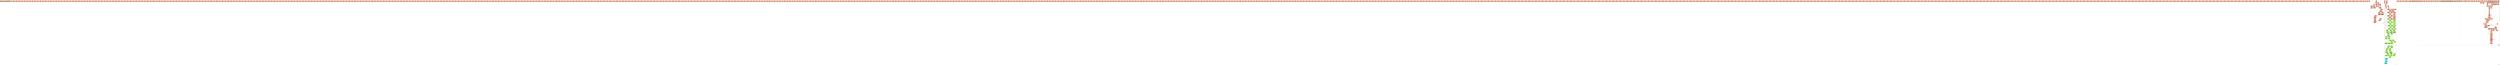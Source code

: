 digraph SystolicArray
{
	//graph drawing options
	label=SystolicArray;
	labelloc=bottom;
	labeljust=right;
	ratio=auto;
	nodesep=0.25;
	ranksep=0.5;

	//input/output signals of operator SystolicArray
	rowsA__SystolicArray [ label="rowsA\ndT = 0\n(0, 0)", shape=box, color=black, style="bold, filled", fillcolor=coral, peripheries=2 ];
	colsB__SystolicArray [ label="colsB\ndT = 0\n(0, 0)", shape=box, color=black, style="bold, filled", fillcolor=coral, peripheries=2 ];
	SOB__SystolicArray [ label="SOB\ndT = 0\n(0, 0)", shape=box, color=black, style="bold, filled", fillcolor=coral, peripheries=2 ];
	EOB__SystolicArray [ label="EOB\ndT = 0\n(0, 0)", shape=box, color=black, style="bold, filled", fillcolor=coral, peripheries=2 ];
	colsC__SystolicArray [ label="colsC\ndT = 0\n(0, 0)", shape=box, color=black, style="bold, filled", fillcolor=coral, peripheries=3 ];
	EOB_Q_o__SystolicArray [ label="EOB_Q_o\ndT = 0\n(0, 0)", shape=box, color=black, style="bold, filled", fillcolor=coral, peripheries=3 ];
	{rank=same rowsA__SystolicArray, colsB__SystolicArray, SOB__SystolicArray, EOB__SystolicArray};
	{rank=same colsC__SystolicArray, EOB_Q_o__SystolicArray};
	//internal signals of operator SystolicArray
	arith_in_row_0__SystolicArray [ label="arith_in_row_0\ndT = 0\n(0, 0)", shape=box, color=black, style=filled, fillcolor=coral, peripheries=1 ];
	arith_in_row_0_q0__SystolicArray [ label="arith_in_row_0_q0\ndT = 0\n(0, 0)", shape=box, color=black, style=filled, fillcolor=coral, peripheries=1 ];
	arith_in_row_1__SystolicArray [ label="arith_in_row_1\ndT = 0\n(0, 0)", shape=box, color=black, style=filled, fillcolor=coral, peripheries=1 ];
	arith_in_row_1_q1__SystolicArray [ label="arith_in_row_1_q1\ndT = 0\n(0, 0)", shape=box, color=black, style=filled, fillcolor=coral, peripheries=1 ];
	arith_in_row_2__SystolicArray [ label="arith_in_row_2\ndT = 0\n(0, 0)", shape=box, color=black, style=filled, fillcolor=coral, peripheries=1 ];
	arith_in_row_2_q2__SystolicArray [ label="arith_in_row_2_q2\ndT = 0\n(0, 0)", shape=box, color=black, style=filled, fillcolor=coral, peripheries=1 ];
	arith_in_row_3__SystolicArray [ label="arith_in_row_3\ndT = 0\n(0, 0)", shape=box, color=black, style=filled, fillcolor=coral, peripheries=1 ];
	arith_in_row_3_q3__SystolicArray [ label="arith_in_row_3_q3\ndT = 0\n(0, 0)", shape=box, color=black, style=filled, fillcolor=coral, peripheries=1 ];
	arith_in_row_4__SystolicArray [ label="arith_in_row_4\ndT = 0\n(0, 0)", shape=box, color=black, style=filled, fillcolor=coral, peripheries=1 ];
	arith_in_row_4_q4__SystolicArray [ label="arith_in_row_4_q4\ndT = 0\n(0, 0)", shape=box, color=black, style=filled, fillcolor=coral, peripheries=1 ];
	arith_in_row_5__SystolicArray [ label="arith_in_row_5\ndT = 0\n(0, 0)", shape=box, color=black, style=filled, fillcolor=coral, peripheries=1 ];
	arith_in_row_5_q5__SystolicArray [ label="arith_in_row_5_q5\ndT = 0\n(0, 0)", shape=box, color=black, style=filled, fillcolor=coral, peripheries=1 ];
	arith_in_row_6__SystolicArray [ label="arith_in_row_6\ndT = 0\n(0, 0)", shape=box, color=black, style=filled, fillcolor=coral, peripheries=1 ];
	arith_in_row_6_q6__SystolicArray [ label="arith_in_row_6_q6\ndT = 0\n(0, 0)", shape=box, color=black, style=filled, fillcolor=coral, peripheries=1 ];
	arith_in_row_7__SystolicArray [ label="arith_in_row_7\ndT = 0\n(0, 0)", shape=box, color=black, style=filled, fillcolor=coral, peripheries=1 ];
	arith_in_row_7_q7__SystolicArray [ label="arith_in_row_7_q7\ndT = 0\n(0, 0)", shape=box, color=black, style=filled, fillcolor=coral, peripheries=1 ];
	arith_in_row_8__SystolicArray [ label="arith_in_row_8\ndT = 0\n(0, 0)", shape=box, color=black, style=filled, fillcolor=coral, peripheries=1 ];
	arith_in_row_8_q8__SystolicArray [ label="arith_in_row_8_q8\ndT = 0\n(0, 0)", shape=box, color=black, style=filled, fillcolor=coral, peripheries=1 ];
	arith_in_row_9__SystolicArray [ label="arith_in_row_9\ndT = 0\n(0, 0)", shape=box, color=black, style=filled, fillcolor=coral, peripheries=1 ];
	arith_in_row_9_q9__SystolicArray [ label="arith_in_row_9_q9\ndT = 0\n(0, 0)", shape=box, color=black, style=filled, fillcolor=coral, peripheries=1 ];
	arith_in_row_10__SystolicArray [ label="arith_in_row_10\ndT = 0\n(0, 0)", shape=box, color=black, style=filled, fillcolor=coral, peripheries=1 ];
	arith_in_row_10_q10__SystolicArray [ label="arith_in_row_10_q10\ndT = 0\n(0, 0)", shape=box, color=black, style=filled, fillcolor=coral, peripheries=1 ];
	arith_in_row_11__SystolicArray [ label="arith_in_row_11\ndT = 0\n(0, 0)", shape=box, color=black, style=filled, fillcolor=coral, peripheries=1 ];
	arith_in_row_11_q11__SystolicArray [ label="arith_in_row_11_q11\ndT = 0\n(0, 0)", shape=box, color=black, style=filled, fillcolor=coral, peripheries=1 ];
	arith_in_row_12__SystolicArray [ label="arith_in_row_12\ndT = 0\n(0, 0)", shape=box, color=black, style=filled, fillcolor=coral, peripheries=1 ];
	arith_in_row_12_q12__SystolicArray [ label="arith_in_row_12_q12\ndT = 0\n(0, 0)", shape=box, color=black, style=filled, fillcolor=coral, peripheries=1 ];
	arith_in_row_13__SystolicArray [ label="arith_in_row_13\ndT = 0\n(0, 0)", shape=box, color=black, style=filled, fillcolor=coral, peripheries=1 ];
	arith_in_row_13_q13__SystolicArray [ label="arith_in_row_13_q13\ndT = 0\n(0, 0)", shape=box, color=black, style=filled, fillcolor=coral, peripheries=1 ];
	arith_in_row_14__SystolicArray [ label="arith_in_row_14\ndT = 0\n(0, 0)", shape=box, color=black, style=filled, fillcolor=coral, peripheries=1 ];
	arith_in_row_14_q14__SystolicArray [ label="arith_in_row_14_q14\ndT = 0\n(0, 0)", shape=box, color=black, style=filled, fillcolor=coral, peripheries=1 ];
	arith_in_row_15__SystolicArray [ label="arith_in_row_15\ndT = 0\n(0, 0)", shape=box, color=black, style=filled, fillcolor=coral, peripheries=1 ];
	arith_in_row_15_q15__SystolicArray [ label="arith_in_row_15_q15\ndT = 0\n(0, 0)", shape=box, color=black, style=filled, fillcolor=coral, peripheries=1 ];
	arith_in_row_16__SystolicArray [ label="arith_in_row_16\ndT = 0\n(0, 0)", shape=box, color=black, style=filled, fillcolor=coral, peripheries=1 ];
	arith_in_row_16_q16__SystolicArray [ label="arith_in_row_16_q16\ndT = 0\n(0, 0)", shape=box, color=black, style=filled, fillcolor=coral, peripheries=1 ];
	arith_in_row_17__SystolicArray [ label="arith_in_row_17\ndT = 0\n(0, 0)", shape=box, color=black, style=filled, fillcolor=coral, peripheries=1 ];
	arith_in_row_17_q17__SystolicArray [ label="arith_in_row_17_q17\ndT = 0\n(0, 0)", shape=box, color=black, style=filled, fillcolor=coral, peripheries=1 ];
	arith_in_row_18__SystolicArray [ label="arith_in_row_18\ndT = 0\n(0, 0)", shape=box, color=black, style=filled, fillcolor=coral, peripheries=1 ];
	arith_in_row_18_q18__SystolicArray [ label="arith_in_row_18_q18\ndT = 0\n(0, 0)", shape=box, color=black, style=filled, fillcolor=coral, peripheries=1 ];
	arith_in_row_19__SystolicArray [ label="arith_in_row_19\ndT = 0\n(0, 0)", shape=box, color=black, style=filled, fillcolor=coral, peripheries=1 ];
	arith_in_row_19_q19__SystolicArray [ label="arith_in_row_19_q19\ndT = 0\n(0, 0)", shape=box, color=black, style=filled, fillcolor=coral, peripheries=1 ];
	arith_in_row_20__SystolicArray [ label="arith_in_row_20\ndT = 0\n(0, 0)", shape=box, color=black, style=filled, fillcolor=coral, peripheries=1 ];
	arith_in_row_20_q20__SystolicArray [ label="arith_in_row_20_q20\ndT = 0\n(0, 0)", shape=box, color=black, style=filled, fillcolor=coral, peripheries=1 ];
	arith_in_row_21__SystolicArray [ label="arith_in_row_21\ndT = 0\n(0, 0)", shape=box, color=black, style=filled, fillcolor=coral, peripheries=1 ];
	arith_in_row_21_q21__SystolicArray [ label="arith_in_row_21_q21\ndT = 0\n(0, 0)", shape=box, color=black, style=filled, fillcolor=coral, peripheries=1 ];
	arith_in_row_22__SystolicArray [ label="arith_in_row_22\ndT = 0\n(0, 0)", shape=box, color=black, style=filled, fillcolor=coral, peripheries=1 ];
	arith_in_row_22_q22__SystolicArray [ label="arith_in_row_22_q22\ndT = 0\n(0, 0)", shape=box, color=black, style=filled, fillcolor=coral, peripheries=1 ];
	arith_in_row_23__SystolicArray [ label="arith_in_row_23\ndT = 0\n(0, 0)", shape=box, color=black, style=filled, fillcolor=coral, peripheries=1 ];
	arith_in_row_23_q23__SystolicArray [ label="arith_in_row_23_q23\ndT = 0\n(0, 0)", shape=box, color=black, style=filled, fillcolor=coral, peripheries=1 ];
	arith_in_row_24__SystolicArray [ label="arith_in_row_24\ndT = 0\n(0, 0)", shape=box, color=black, style=filled, fillcolor=coral, peripheries=1 ];
	arith_in_row_24_q24__SystolicArray [ label="arith_in_row_24_q24\ndT = 0\n(0, 0)", shape=box, color=black, style=filled, fillcolor=coral, peripheries=1 ];
	arith_in_row_25__SystolicArray [ label="arith_in_row_25\ndT = 0\n(0, 0)", shape=box, color=black, style=filled, fillcolor=coral, peripheries=1 ];
	arith_in_row_25_q25__SystolicArray [ label="arith_in_row_25_q25\ndT = 0\n(0, 0)", shape=box, color=black, style=filled, fillcolor=coral, peripheries=1 ];
	arith_in_row_26__SystolicArray [ label="arith_in_row_26\ndT = 0\n(0, 0)", shape=box, color=black, style=filled, fillcolor=coral, peripheries=1 ];
	arith_in_row_26_q26__SystolicArray [ label="arith_in_row_26_q26\ndT = 0\n(0, 0)", shape=box, color=black, style=filled, fillcolor=coral, peripheries=1 ];
	arith_in_row_27__SystolicArray [ label="arith_in_row_27\ndT = 0\n(0, 0)", shape=box, color=black, style=filled, fillcolor=coral, peripheries=1 ];
	arith_in_row_27_q27__SystolicArray [ label="arith_in_row_27_q27\ndT = 0\n(0, 0)", shape=box, color=black, style=filled, fillcolor=coral, peripheries=1 ];
	arith_in_row_28__SystolicArray [ label="arith_in_row_28\ndT = 0\n(0, 0)", shape=box, color=black, style=filled, fillcolor=coral, peripheries=1 ];
	arith_in_row_28_q28__SystolicArray [ label="arith_in_row_28_q28\ndT = 0\n(0, 0)", shape=box, color=black, style=filled, fillcolor=coral, peripheries=1 ];
	arith_in_row_29__SystolicArray [ label="arith_in_row_29\ndT = 0\n(0, 0)", shape=box, color=black, style=filled, fillcolor=coral, peripheries=1 ];
	arith_in_row_29_q29__SystolicArray [ label="arith_in_row_29_q29\ndT = 0\n(0, 0)", shape=box, color=black, style=filled, fillcolor=coral, peripheries=1 ];
	arith_in_row_30__SystolicArray [ label="arith_in_row_30\ndT = 0\n(0, 0)", shape=box, color=black, style=filled, fillcolor=coral, peripheries=1 ];
	arith_in_row_30_q30__SystolicArray [ label="arith_in_row_30_q30\ndT = 0\n(0, 0)", shape=box, color=black, style=filled, fillcolor=coral, peripheries=1 ];
	arith_in_row_31__SystolicArray [ label="arith_in_row_31\ndT = 0\n(0, 0)", shape=box, color=black, style=filled, fillcolor=coral, peripheries=1 ];
	arith_in_row_31_q31__SystolicArray [ label="arith_in_row_31_q31\ndT = 0\n(0, 0)", shape=box, color=black, style=filled, fillcolor=coral, peripheries=1 ];
	arith_in_row_32__SystolicArray [ label="arith_in_row_32\ndT = 0\n(0, 0)", shape=box, color=black, style=filled, fillcolor=coral, peripheries=1 ];
	arith_in_row_32_q32__SystolicArray [ label="arith_in_row_32_q32\ndT = 0\n(0, 0)", shape=box, color=black, style=filled, fillcolor=coral, peripheries=1 ];
	arith_in_row_33__SystolicArray [ label="arith_in_row_33\ndT = 0\n(0, 0)", shape=box, color=black, style=filled, fillcolor=coral, peripheries=1 ];
	arith_in_row_33_q33__SystolicArray [ label="arith_in_row_33_q33\ndT = 0\n(0, 0)", shape=box, color=black, style=filled, fillcolor=coral, peripheries=1 ];
	arith_in_row_34__SystolicArray [ label="arith_in_row_34\ndT = 0\n(0, 0)", shape=box, color=black, style=filled, fillcolor=coral, peripheries=1 ];
	arith_in_row_34_q34__SystolicArray [ label="arith_in_row_34_q34\ndT = 0\n(0, 0)", shape=box, color=black, style=filled, fillcolor=coral, peripheries=1 ];
	arith_in_row_35__SystolicArray [ label="arith_in_row_35\ndT = 0\n(0, 0)", shape=box, color=black, style=filled, fillcolor=coral, peripheries=1 ];
	arith_in_row_35_q35__SystolicArray [ label="arith_in_row_35_q35\ndT = 0\n(0, 0)", shape=box, color=black, style=filled, fillcolor=coral, peripheries=1 ];
	arith_in_row_36__SystolicArray [ label="arith_in_row_36\ndT = 0\n(0, 0)", shape=box, color=black, style=filled, fillcolor=coral, peripheries=1 ];
	arith_in_row_36_q36__SystolicArray [ label="arith_in_row_36_q36\ndT = 0\n(0, 0)", shape=box, color=black, style=filled, fillcolor=coral, peripheries=1 ];
	arith_in_row_37__SystolicArray [ label="arith_in_row_37\ndT = 0\n(0, 0)", shape=box, color=black, style=filled, fillcolor=coral, peripheries=1 ];
	arith_in_row_37_q37__SystolicArray [ label="arith_in_row_37_q37\ndT = 0\n(0, 0)", shape=box, color=black, style=filled, fillcolor=coral, peripheries=1 ];
	arith_in_row_38__SystolicArray [ label="arith_in_row_38\ndT = 0\n(0, 0)", shape=box, color=black, style=filled, fillcolor=coral, peripheries=1 ];
	arith_in_row_38_q38__SystolicArray [ label="arith_in_row_38_q38\ndT = 0\n(0, 0)", shape=box, color=black, style=filled, fillcolor=coral, peripheries=1 ];
	arith_in_row_39__SystolicArray [ label="arith_in_row_39\ndT = 0\n(0, 0)", shape=box, color=black, style=filled, fillcolor=coral, peripheries=1 ];
	arith_in_row_39_q39__SystolicArray [ label="arith_in_row_39_q39\ndT = 0\n(0, 0)", shape=box, color=black, style=filled, fillcolor=coral, peripheries=1 ];
	arith_in_row_40__SystolicArray [ label="arith_in_row_40\ndT = 0\n(0, 0)", shape=box, color=black, style=filled, fillcolor=coral, peripheries=1 ];
	arith_in_row_40_q40__SystolicArray [ label="arith_in_row_40_q40\ndT = 0\n(0, 0)", shape=box, color=black, style=filled, fillcolor=coral, peripheries=1 ];
	arith_in_row_41__SystolicArray [ label="arith_in_row_41\ndT = 0\n(0, 0)", shape=box, color=black, style=filled, fillcolor=coral, peripheries=1 ];
	arith_in_row_41_q41__SystolicArray [ label="arith_in_row_41_q41\ndT = 0\n(0, 0)", shape=box, color=black, style=filled, fillcolor=coral, peripheries=1 ];
	arith_in_row_42__SystolicArray [ label="arith_in_row_42\ndT = 0\n(0, 0)", shape=box, color=black, style=filled, fillcolor=coral, peripheries=1 ];
	arith_in_row_42_q42__SystolicArray [ label="arith_in_row_42_q42\ndT = 0\n(0, 0)", shape=box, color=black, style=filled, fillcolor=coral, peripheries=1 ];
	arith_in_row_43__SystolicArray [ label="arith_in_row_43\ndT = 0\n(0, 0)", shape=box, color=black, style=filled, fillcolor=coral, peripheries=1 ];
	arith_in_row_43_q43__SystolicArray [ label="arith_in_row_43_q43\ndT = 0\n(0, 0)", shape=box, color=black, style=filled, fillcolor=coral, peripheries=1 ];
	arith_in_row_44__SystolicArray [ label="arith_in_row_44\ndT = 0\n(0, 0)", shape=box, color=black, style=filled, fillcolor=coral, peripheries=1 ];
	arith_in_row_44_q44__SystolicArray [ label="arith_in_row_44_q44\ndT = 0\n(0, 0)", shape=box, color=black, style=filled, fillcolor=coral, peripheries=1 ];
	arith_in_row_45__SystolicArray [ label="arith_in_row_45\ndT = 0\n(0, 0)", shape=box, color=black, style=filled, fillcolor=coral, peripheries=1 ];
	arith_in_row_45_q45__SystolicArray [ label="arith_in_row_45_q45\ndT = 0\n(0, 0)", shape=box, color=black, style=filled, fillcolor=coral, peripheries=1 ];
	arith_in_row_46__SystolicArray [ label="arith_in_row_46\ndT = 0\n(0, 0)", shape=box, color=black, style=filled, fillcolor=coral, peripheries=1 ];
	arith_in_row_46_q46__SystolicArray [ label="arith_in_row_46_q46\ndT = 0\n(0, 0)", shape=box, color=black, style=filled, fillcolor=coral, peripheries=1 ];
	arith_in_row_47__SystolicArray [ label="arith_in_row_47\ndT = 0\n(0, 0)", shape=box, color=black, style=filled, fillcolor=coral, peripheries=1 ];
	arith_in_row_47_q47__SystolicArray [ label="arith_in_row_47_q47\ndT = 0\n(0, 0)", shape=box, color=black, style=filled, fillcolor=coral, peripheries=1 ];
	arith_in_row_48__SystolicArray [ label="arith_in_row_48\ndT = 0\n(0, 0)", shape=box, color=black, style=filled, fillcolor=coral, peripheries=1 ];
	arith_in_row_48_q48__SystolicArray [ label="arith_in_row_48_q48\ndT = 0\n(0, 0)", shape=box, color=black, style=filled, fillcolor=coral, peripheries=1 ];
	arith_in_row_49__SystolicArray [ label="arith_in_row_49\ndT = 0\n(0, 0)", shape=box, color=black, style=filled, fillcolor=coral, peripheries=1 ];
	arith_in_row_49_q49__SystolicArray [ label="arith_in_row_49_q49\ndT = 0\n(0, 0)", shape=box, color=black, style=filled, fillcolor=coral, peripheries=1 ];
	arith_in_row_50__SystolicArray [ label="arith_in_row_50\ndT = 0\n(0, 0)", shape=box, color=black, style=filled, fillcolor=coral, peripheries=1 ];
	arith_in_row_50_q50__SystolicArray [ label="arith_in_row_50_q50\ndT = 0\n(0, 0)", shape=box, color=black, style=filled, fillcolor=coral, peripheries=1 ];
	arith_in_row_51__SystolicArray [ label="arith_in_row_51\ndT = 0\n(0, 0)", shape=box, color=black, style=filled, fillcolor=coral, peripheries=1 ];
	arith_in_row_51_q51__SystolicArray [ label="arith_in_row_51_q51\ndT = 0\n(0, 0)", shape=box, color=black, style=filled, fillcolor=coral, peripheries=1 ];
	arith_in_row_52__SystolicArray [ label="arith_in_row_52\ndT = 0\n(0, 0)", shape=box, color=black, style=filled, fillcolor=coral, peripheries=1 ];
	arith_in_row_52_q52__SystolicArray [ label="arith_in_row_52_q52\ndT = 0\n(0, 0)", shape=box, color=black, style=filled, fillcolor=coral, peripheries=1 ];
	arith_in_row_53__SystolicArray [ label="arith_in_row_53\ndT = 0\n(0, 0)", shape=box, color=black, style=filled, fillcolor=coral, peripheries=1 ];
	arith_in_row_53_q53__SystolicArray [ label="arith_in_row_53_q53\ndT = 0\n(0, 0)", shape=box, color=black, style=filled, fillcolor=coral, peripheries=1 ];
	arith_in_row_54__SystolicArray [ label="arith_in_row_54\ndT = 0\n(0, 0)", shape=box, color=black, style=filled, fillcolor=coral, peripheries=1 ];
	arith_in_row_54_q54__SystolicArray [ label="arith_in_row_54_q54\ndT = 0\n(0, 0)", shape=box, color=black, style=filled, fillcolor=coral, peripheries=1 ];
	arith_in_row_55__SystolicArray [ label="arith_in_row_55\ndT = 0\n(0, 0)", shape=box, color=black, style=filled, fillcolor=coral, peripheries=1 ];
	arith_in_row_55_q55__SystolicArray [ label="arith_in_row_55_q55\ndT = 0\n(0, 0)", shape=box, color=black, style=filled, fillcolor=coral, peripheries=1 ];
	arith_in_row_56__SystolicArray [ label="arith_in_row_56\ndT = 0\n(0, 0)", shape=box, color=black, style=filled, fillcolor=coral, peripheries=1 ];
	arith_in_row_56_q56__SystolicArray [ label="arith_in_row_56_q56\ndT = 0\n(0, 0)", shape=box, color=black, style=filled, fillcolor=coral, peripheries=1 ];
	arith_in_row_57__SystolicArray [ label="arith_in_row_57\ndT = 0\n(0, 0)", shape=box, color=black, style=filled, fillcolor=coral, peripheries=1 ];
	arith_in_row_57_q57__SystolicArray [ label="arith_in_row_57_q57\ndT = 0\n(0, 0)", shape=box, color=black, style=filled, fillcolor=coral, peripheries=1 ];
	arith_in_row_58__SystolicArray [ label="arith_in_row_58\ndT = 0\n(0, 0)", shape=box, color=black, style=filled, fillcolor=coral, peripheries=1 ];
	arith_in_row_58_q58__SystolicArray [ label="arith_in_row_58_q58\ndT = 0\n(0, 0)", shape=box, color=black, style=filled, fillcolor=coral, peripheries=1 ];
	arith_in_row_59__SystolicArray [ label="arith_in_row_59\ndT = 0\n(0, 0)", shape=box, color=black, style=filled, fillcolor=coral, peripheries=1 ];
	arith_in_row_59_q59__SystolicArray [ label="arith_in_row_59_q59\ndT = 0\n(0, 0)", shape=box, color=black, style=filled, fillcolor=coral, peripheries=1 ];
	arith_in_row_60__SystolicArray [ label="arith_in_row_60\ndT = 0\n(0, 0)", shape=box, color=black, style=filled, fillcolor=coral, peripheries=1 ];
	arith_in_row_60_q60__SystolicArray [ label="arith_in_row_60_q60\ndT = 0\n(0, 0)", shape=box, color=black, style=filled, fillcolor=coral, peripheries=1 ];
	arith_in_row_61__SystolicArray [ label="arith_in_row_61\ndT = 0\n(0, 0)", shape=box, color=black, style=filled, fillcolor=coral, peripheries=1 ];
	arith_in_row_61_q61__SystolicArray [ label="arith_in_row_61_q61\ndT = 0\n(0, 0)", shape=box, color=black, style=filled, fillcolor=coral, peripheries=1 ];
	arith_in_row_62__SystolicArray [ label="arith_in_row_62\ndT = 0\n(0, 0)", shape=box, color=black, style=filled, fillcolor=coral, peripheries=1 ];
	arith_in_row_62_q62__SystolicArray [ label="arith_in_row_62_q62\ndT = 0\n(0, 0)", shape=box, color=black, style=filled, fillcolor=coral, peripheries=1 ];
	arith_in_row_63__SystolicArray [ label="arith_in_row_63\ndT = 0\n(0, 0)", shape=box, color=black, style=filled, fillcolor=coral, peripheries=1 ];
	arith_in_row_63_q63__SystolicArray [ label="arith_in_row_63_q63\ndT = 0\n(0, 0)", shape=box, color=black, style=filled, fillcolor=coral, peripheries=1 ];
	arith_in_row_64__SystolicArray [ label="arith_in_row_64\ndT = 0\n(0, 0)", shape=box, color=black, style=filled, fillcolor=coral, peripheries=1 ];
	arith_in_row_64_q64__SystolicArray [ label="arith_in_row_64_q64\ndT = 0\n(0, 0)", shape=box, color=black, style=filled, fillcolor=coral, peripheries=1 ];
	arith_in_row_65__SystolicArray [ label="arith_in_row_65\ndT = 0\n(0, 0)", shape=box, color=black, style=filled, fillcolor=coral, peripheries=1 ];
	arith_in_row_65_q65__SystolicArray [ label="arith_in_row_65_q65\ndT = 0\n(0, 0)", shape=box, color=black, style=filled, fillcolor=coral, peripheries=1 ];
	arith_in_row_66__SystolicArray [ label="arith_in_row_66\ndT = 0\n(0, 0)", shape=box, color=black, style=filled, fillcolor=coral, peripheries=1 ];
	arith_in_row_66_q66__SystolicArray [ label="arith_in_row_66_q66\ndT = 0\n(0, 0)", shape=box, color=black, style=filled, fillcolor=coral, peripheries=1 ];
	arith_in_row_67__SystolicArray [ label="arith_in_row_67\ndT = 0\n(0, 0)", shape=box, color=black, style=filled, fillcolor=coral, peripheries=1 ];
	arith_in_row_67_q67__SystolicArray [ label="arith_in_row_67_q67\ndT = 0\n(0, 0)", shape=box, color=black, style=filled, fillcolor=coral, peripheries=1 ];
	arith_in_row_68__SystolicArray [ label="arith_in_row_68\ndT = 0\n(0, 0)", shape=box, color=black, style=filled, fillcolor=coral, peripheries=1 ];
	arith_in_row_68_q68__SystolicArray [ label="arith_in_row_68_q68\ndT = 0\n(0, 0)", shape=box, color=black, style=filled, fillcolor=coral, peripheries=1 ];
	arith_in_row_69__SystolicArray [ label="arith_in_row_69\ndT = 0\n(0, 0)", shape=box, color=black, style=filled, fillcolor=coral, peripheries=1 ];
	arith_in_row_69_q69__SystolicArray [ label="arith_in_row_69_q69\ndT = 0\n(0, 0)", shape=box, color=black, style=filled, fillcolor=coral, peripheries=1 ];
	arith_in_row_70__SystolicArray [ label="arith_in_row_70\ndT = 0\n(0, 0)", shape=box, color=black, style=filled, fillcolor=coral, peripheries=1 ];
	arith_in_row_70_q70__SystolicArray [ label="arith_in_row_70_q70\ndT = 0\n(0, 0)", shape=box, color=black, style=filled, fillcolor=coral, peripheries=1 ];
	arith_in_row_71__SystolicArray [ label="arith_in_row_71\ndT = 0\n(0, 0)", shape=box, color=black, style=filled, fillcolor=coral, peripheries=1 ];
	arith_in_row_71_q71__SystolicArray [ label="arith_in_row_71_q71\ndT = 0\n(0, 0)", shape=box, color=black, style=filled, fillcolor=coral, peripheries=1 ];
	arith_in_row_72__SystolicArray [ label="arith_in_row_72\ndT = 0\n(0, 0)", shape=box, color=black, style=filled, fillcolor=coral, peripheries=1 ];
	arith_in_row_72_q72__SystolicArray [ label="arith_in_row_72_q72\ndT = 0\n(0, 0)", shape=box, color=black, style=filled, fillcolor=coral, peripheries=1 ];
	arith_in_row_73__SystolicArray [ label="arith_in_row_73\ndT = 0\n(0, 0)", shape=box, color=black, style=filled, fillcolor=coral, peripheries=1 ];
	arith_in_row_73_q73__SystolicArray [ label="arith_in_row_73_q73\ndT = 0\n(0, 0)", shape=box, color=black, style=filled, fillcolor=coral, peripheries=1 ];
	arith_in_row_74__SystolicArray [ label="arith_in_row_74\ndT = 0\n(0, 0)", shape=box, color=black, style=filled, fillcolor=coral, peripheries=1 ];
	arith_in_row_74_q74__SystolicArray [ label="arith_in_row_74_q74\ndT = 0\n(0, 0)", shape=box, color=black, style=filled, fillcolor=coral, peripheries=1 ];
	arith_in_row_75__SystolicArray [ label="arith_in_row_75\ndT = 0\n(0, 0)", shape=box, color=black, style=filled, fillcolor=coral, peripheries=1 ];
	arith_in_row_75_q75__SystolicArray [ label="arith_in_row_75_q75\ndT = 0\n(0, 0)", shape=box, color=black, style=filled, fillcolor=coral, peripheries=1 ];
	arith_in_row_76__SystolicArray [ label="arith_in_row_76\ndT = 0\n(0, 0)", shape=box, color=black, style=filled, fillcolor=coral, peripheries=1 ];
	arith_in_row_76_q76__SystolicArray [ label="arith_in_row_76_q76\ndT = 0\n(0, 0)", shape=box, color=black, style=filled, fillcolor=coral, peripheries=1 ];
	arith_in_row_77__SystolicArray [ label="arith_in_row_77\ndT = 0\n(0, 0)", shape=box, color=black, style=filled, fillcolor=coral, peripheries=1 ];
	arith_in_row_77_q77__SystolicArray [ label="arith_in_row_77_q77\ndT = 0\n(0, 0)", shape=box, color=black, style=filled, fillcolor=coral, peripheries=1 ];
	arith_in_row_78__SystolicArray [ label="arith_in_row_78\ndT = 0\n(0, 0)", shape=box, color=black, style=filled, fillcolor=coral, peripheries=1 ];
	arith_in_row_78_q78__SystolicArray [ label="arith_in_row_78_q78\ndT = 0\n(0, 0)", shape=box, color=black, style=filled, fillcolor=coral, peripheries=1 ];
	arith_in_row_79__SystolicArray [ label="arith_in_row_79\ndT = 0\n(0, 0)", shape=box, color=black, style=filled, fillcolor=coral, peripheries=1 ];
	arith_in_row_79_q79__SystolicArray [ label="arith_in_row_79_q79\ndT = 0\n(0, 0)", shape=box, color=black, style=filled, fillcolor=coral, peripheries=1 ];
	arith_in_row_80__SystolicArray [ label="arith_in_row_80\ndT = 0\n(0, 0)", shape=box, color=black, style=filled, fillcolor=coral, peripheries=1 ];
	arith_in_row_80_q80__SystolicArray [ label="arith_in_row_80_q80\ndT = 0\n(0, 0)", shape=box, color=black, style=filled, fillcolor=coral, peripheries=1 ];
	arith_in_row_81__SystolicArray [ label="arith_in_row_81\ndT = 0\n(0, 0)", shape=box, color=black, style=filled, fillcolor=coral, peripheries=1 ];
	arith_in_row_81_q81__SystolicArray [ label="arith_in_row_81_q81\ndT = 0\n(0, 0)", shape=box, color=black, style=filled, fillcolor=coral, peripheries=1 ];
	arith_in_row_82__SystolicArray [ label="arith_in_row_82\ndT = 0\n(0, 0)", shape=box, color=black, style=filled, fillcolor=coral, peripheries=1 ];
	arith_in_row_82_q82__SystolicArray [ label="arith_in_row_82_q82\ndT = 0\n(0, 0)", shape=box, color=black, style=filled, fillcolor=coral, peripheries=1 ];
	arith_in_row_83__SystolicArray [ label="arith_in_row_83\ndT = 0\n(0, 0)", shape=box, color=black, style=filled, fillcolor=coral, peripheries=1 ];
	arith_in_row_83_q83__SystolicArray [ label="arith_in_row_83_q83\ndT = 0\n(0, 0)", shape=box, color=black, style=filled, fillcolor=coral, peripheries=1 ];
	arith_in_row_84__SystolicArray [ label="arith_in_row_84\ndT = 0\n(0, 0)", shape=box, color=black, style=filled, fillcolor=coral, peripheries=1 ];
	arith_in_row_84_q84__SystolicArray [ label="arith_in_row_84_q84\ndT = 0\n(0, 0)", shape=box, color=black, style=filled, fillcolor=coral, peripheries=1 ];
	arith_in_row_85__SystolicArray [ label="arith_in_row_85\ndT = 0\n(0, 0)", shape=box, color=black, style=filled, fillcolor=coral, peripheries=1 ];
	arith_in_row_85_q85__SystolicArray [ label="arith_in_row_85_q85\ndT = 0\n(0, 0)", shape=box, color=black, style=filled, fillcolor=coral, peripheries=1 ];
	arith_in_row_86__SystolicArray [ label="arith_in_row_86\ndT = 0\n(0, 0)", shape=box, color=black, style=filled, fillcolor=coral, peripheries=1 ];
	arith_in_row_86_q86__SystolicArray [ label="arith_in_row_86_q86\ndT = 0\n(0, 0)", shape=box, color=black, style=filled, fillcolor=coral, peripheries=1 ];
	arith_in_row_87__SystolicArray [ label="arith_in_row_87\ndT = 0\n(0, 0)", shape=box, color=black, style=filled, fillcolor=coral, peripheries=1 ];
	arith_in_row_87_q87__SystolicArray [ label="arith_in_row_87_q87\ndT = 0\n(0, 0)", shape=box, color=black, style=filled, fillcolor=coral, peripheries=1 ];
	arith_in_row_88__SystolicArray [ label="arith_in_row_88\ndT = 0\n(0, 0)", shape=box, color=black, style=filled, fillcolor=coral, peripheries=1 ];
	arith_in_row_88_q88__SystolicArray [ label="arith_in_row_88_q88\ndT = 0\n(0, 0)", shape=box, color=black, style=filled, fillcolor=coral, peripheries=1 ];
	arith_in_row_89__SystolicArray [ label="arith_in_row_89\ndT = 0\n(0, 0)", shape=box, color=black, style=filled, fillcolor=coral, peripheries=1 ];
	arith_in_row_89_q89__SystolicArray [ label="arith_in_row_89_q89\ndT = 0\n(0, 0)", shape=box, color=black, style=filled, fillcolor=coral, peripheries=1 ];
	arith_in_row_90__SystolicArray [ label="arith_in_row_90\ndT = 0\n(0, 0)", shape=box, color=black, style=filled, fillcolor=coral, peripheries=1 ];
	arith_in_row_90_q90__SystolicArray [ label="arith_in_row_90_q90\ndT = 0\n(0, 0)", shape=box, color=black, style=filled, fillcolor=coral, peripheries=1 ];
	arith_in_row_91__SystolicArray [ label="arith_in_row_91\ndT = 0\n(0, 0)", shape=box, color=black, style=filled, fillcolor=coral, peripheries=1 ];
	arith_in_row_91_q91__SystolicArray [ label="arith_in_row_91_q91\ndT = 0\n(0, 0)", shape=box, color=black, style=filled, fillcolor=coral, peripheries=1 ];
	arith_in_row_92__SystolicArray [ label="arith_in_row_92\ndT = 0\n(0, 0)", shape=box, color=black, style=filled, fillcolor=coral, peripheries=1 ];
	arith_in_row_92_q92__SystolicArray [ label="arith_in_row_92_q92\ndT = 0\n(0, 0)", shape=box, color=black, style=filled, fillcolor=coral, peripheries=1 ];
	arith_in_row_93__SystolicArray [ label="arith_in_row_93\ndT = 0\n(0, 0)", shape=box, color=black, style=filled, fillcolor=coral, peripheries=1 ];
	arith_in_row_93_q93__SystolicArray [ label="arith_in_row_93_q93\ndT = 0\n(0, 0)", shape=box, color=black, style=filled, fillcolor=coral, peripheries=1 ];
	arith_in_row_94__SystolicArray [ label="arith_in_row_94\ndT = 0\n(0, 0)", shape=box, color=black, style=filled, fillcolor=coral, peripheries=1 ];
	arith_in_row_94_q94__SystolicArray [ label="arith_in_row_94_q94\ndT = 0\n(0, 0)", shape=box, color=black, style=filled, fillcolor=coral, peripheries=1 ];
	arith_in_row_95__SystolicArray [ label="arith_in_row_95\ndT = 0\n(0, 0)", shape=box, color=black, style=filled, fillcolor=coral, peripheries=1 ];
	arith_in_row_95_q95__SystolicArray [ label="arith_in_row_95_q95\ndT = 0\n(0, 0)", shape=box, color=black, style=filled, fillcolor=coral, peripheries=1 ];
	arith_in_row_96__SystolicArray [ label="arith_in_row_96\ndT = 0\n(0, 0)", shape=box, color=black, style=filled, fillcolor=coral, peripheries=1 ];
	arith_in_row_96_q96__SystolicArray [ label="arith_in_row_96_q96\ndT = 0\n(0, 0)", shape=box, color=black, style=filled, fillcolor=coral, peripheries=1 ];
	arith_in_row_97__SystolicArray [ label="arith_in_row_97\ndT = 0\n(0, 0)", shape=box, color=black, style=filled, fillcolor=coral, peripheries=1 ];
	arith_in_row_97_q97__SystolicArray [ label="arith_in_row_97_q97\ndT = 0\n(0, 0)", shape=box, color=black, style=filled, fillcolor=coral, peripheries=1 ];
	arith_in_row_98__SystolicArray [ label="arith_in_row_98\ndT = 0\n(0, 0)", shape=box, color=black, style=filled, fillcolor=coral, peripheries=1 ];
	arith_in_row_98_q98__SystolicArray [ label="arith_in_row_98_q98\ndT = 0\n(0, 0)", shape=box, color=black, style=filled, fillcolor=coral, peripheries=1 ];
	arith_in_row_99__SystolicArray [ label="arith_in_row_99\ndT = 0\n(0, 0)", shape=box, color=black, style=filled, fillcolor=coral, peripheries=1 ];
	arith_in_row_99_q99__SystolicArray [ label="arith_in_row_99_q99\ndT = 0\n(0, 0)", shape=box, color=black, style=filled, fillcolor=coral, peripheries=1 ];
	arith_in_row_100__SystolicArray [ label="arith_in_row_100\ndT = 0\n(0, 0)", shape=box, color=black, style=filled, fillcolor=coral, peripheries=1 ];
	arith_in_row_100_q100__SystolicArray [ label="arith_in_row_100_q100\ndT = 0\n(0, 0)", shape=box, color=black, style=filled, fillcolor=coral, peripheries=1 ];
	arith_in_row_101__SystolicArray [ label="arith_in_row_101\ndT = 0\n(0, 0)", shape=box, color=black, style=filled, fillcolor=coral, peripheries=1 ];
	arith_in_row_101_q101__SystolicArray [ label="arith_in_row_101_q101\ndT = 0\n(0, 0)", shape=box, color=black, style=filled, fillcolor=coral, peripheries=1 ];
	arith_in_row_102__SystolicArray [ label="arith_in_row_102\ndT = 0\n(0, 0)", shape=box, color=black, style=filled, fillcolor=coral, peripheries=1 ];
	arith_in_row_102_q102__SystolicArray [ label="arith_in_row_102_q102\ndT = 0\n(0, 0)", shape=box, color=black, style=filled, fillcolor=coral, peripheries=1 ];
	arith_in_row_103__SystolicArray [ label="arith_in_row_103\ndT = 0\n(0, 0)", shape=box, color=black, style=filled, fillcolor=coral, peripheries=1 ];
	arith_in_row_103_q103__SystolicArray [ label="arith_in_row_103_q103\ndT = 0\n(0, 0)", shape=box, color=black, style=filled, fillcolor=coral, peripheries=1 ];
	arith_in_row_104__SystolicArray [ label="arith_in_row_104\ndT = 0\n(0, 0)", shape=box, color=black, style=filled, fillcolor=coral, peripheries=1 ];
	arith_in_row_104_q104__SystolicArray [ label="arith_in_row_104_q104\ndT = 0\n(0, 0)", shape=box, color=black, style=filled, fillcolor=coral, peripheries=1 ];
	arith_in_row_105__SystolicArray [ label="arith_in_row_105\ndT = 0\n(0, 0)", shape=box, color=black, style=filled, fillcolor=coral, peripheries=1 ];
	arith_in_row_105_q105__SystolicArray [ label="arith_in_row_105_q105\ndT = 0\n(0, 0)", shape=box, color=black, style=filled, fillcolor=coral, peripheries=1 ];
	arith_in_row_106__SystolicArray [ label="arith_in_row_106\ndT = 0\n(0, 0)", shape=box, color=black, style=filled, fillcolor=coral, peripheries=1 ];
	arith_in_row_106_q106__SystolicArray [ label="arith_in_row_106_q106\ndT = 0\n(0, 0)", shape=box, color=black, style=filled, fillcolor=coral, peripheries=1 ];
	arith_in_row_107__SystolicArray [ label="arith_in_row_107\ndT = 0\n(0, 0)", shape=box, color=black, style=filled, fillcolor=coral, peripheries=1 ];
	arith_in_row_107_q107__SystolicArray [ label="arith_in_row_107_q107\ndT = 0\n(0, 0)", shape=box, color=black, style=filled, fillcolor=coral, peripheries=1 ];
	arith_in_row_108__SystolicArray [ label="arith_in_row_108\ndT = 0\n(0, 0)", shape=box, color=black, style=filled, fillcolor=coral, peripheries=1 ];
	arith_in_row_108_q108__SystolicArray [ label="arith_in_row_108_q108\ndT = 0\n(0, 0)", shape=box, color=black, style=filled, fillcolor=coral, peripheries=1 ];
	arith_in_row_109__SystolicArray [ label="arith_in_row_109\ndT = 0\n(0, 0)", shape=box, color=black, style=filled, fillcolor=coral, peripheries=1 ];
	arith_in_row_109_q109__SystolicArray [ label="arith_in_row_109_q109\ndT = 0\n(0, 0)", shape=box, color=black, style=filled, fillcolor=coral, peripheries=1 ];
	arith_in_row_110__SystolicArray [ label="arith_in_row_110\ndT = 0\n(0, 0)", shape=box, color=black, style=filled, fillcolor=coral, peripheries=1 ];
	arith_in_row_110_q110__SystolicArray [ label="arith_in_row_110_q110\ndT = 0\n(0, 0)", shape=box, color=black, style=filled, fillcolor=coral, peripheries=1 ];
	arith_in_row_111__SystolicArray [ label="arith_in_row_111\ndT = 0\n(0, 0)", shape=box, color=black, style=filled, fillcolor=coral, peripheries=1 ];
	arith_in_row_111_q111__SystolicArray [ label="arith_in_row_111_q111\ndT = 0\n(0, 0)", shape=box, color=black, style=filled, fillcolor=coral, peripheries=1 ];
	arith_in_row_112__SystolicArray [ label="arith_in_row_112\ndT = 0\n(0, 0)", shape=box, color=black, style=filled, fillcolor=coral, peripheries=1 ];
	arith_in_row_112_q112__SystolicArray [ label="arith_in_row_112_q112\ndT = 0\n(0, 0)", shape=box, color=black, style=filled, fillcolor=coral, peripheries=1 ];
	arith_in_row_113__SystolicArray [ label="arith_in_row_113\ndT = 0\n(0, 0)", shape=box, color=black, style=filled, fillcolor=coral, peripheries=1 ];
	arith_in_row_113_q113__SystolicArray [ label="arith_in_row_113_q113\ndT = 0\n(0, 0)", shape=box, color=black, style=filled, fillcolor=coral, peripheries=1 ];
	arith_in_row_114__SystolicArray [ label="arith_in_row_114\ndT = 0\n(0, 0)", shape=box, color=black, style=filled, fillcolor=coral, peripheries=1 ];
	arith_in_row_114_q114__SystolicArray [ label="arith_in_row_114_q114\ndT = 0\n(0, 0)", shape=box, color=black, style=filled, fillcolor=coral, peripheries=1 ];
	arith_in_row_115__SystolicArray [ label="arith_in_row_115\ndT = 0\n(0, 0)", shape=box, color=black, style=filled, fillcolor=coral, peripheries=1 ];
	arith_in_row_115_q115__SystolicArray [ label="arith_in_row_115_q115\ndT = 0\n(0, 0)", shape=box, color=black, style=filled, fillcolor=coral, peripheries=1 ];
	arith_in_row_116__SystolicArray [ label="arith_in_row_116\ndT = 0\n(0, 0)", shape=box, color=black, style=filled, fillcolor=coral, peripheries=1 ];
	arith_in_row_116_q116__SystolicArray [ label="arith_in_row_116_q116\ndT = 0\n(0, 0)", shape=box, color=black, style=filled, fillcolor=coral, peripheries=1 ];
	arith_in_row_117__SystolicArray [ label="arith_in_row_117\ndT = 0\n(0, 0)", shape=box, color=black, style=filled, fillcolor=coral, peripheries=1 ];
	arith_in_row_117_q117__SystolicArray [ label="arith_in_row_117_q117\ndT = 0\n(0, 0)", shape=box, color=black, style=filled, fillcolor=coral, peripheries=1 ];
	arith_in_row_118__SystolicArray [ label="arith_in_row_118\ndT = 0\n(0, 0)", shape=box, color=black, style=filled, fillcolor=coral, peripheries=1 ];
	arith_in_row_118_q118__SystolicArray [ label="arith_in_row_118_q118\ndT = 0\n(0, 0)", shape=box, color=black, style=filled, fillcolor=coral, peripheries=1 ];
	arith_in_row_119__SystolicArray [ label="arith_in_row_119\ndT = 0\n(0, 0)", shape=box, color=black, style=filled, fillcolor=coral, peripheries=1 ];
	arith_in_row_119_q119__SystolicArray [ label="arith_in_row_119_q119\ndT = 0\n(0, 0)", shape=box, color=black, style=filled, fillcolor=coral, peripheries=1 ];
	arith_in_row_120__SystolicArray [ label="arith_in_row_120\ndT = 0\n(0, 0)", shape=box, color=black, style=filled, fillcolor=coral, peripheries=1 ];
	arith_in_row_120_q120__SystolicArray [ label="arith_in_row_120_q120\ndT = 0\n(0, 0)", shape=box, color=black, style=filled, fillcolor=coral, peripheries=1 ];
	arith_in_row_121__SystolicArray [ label="arith_in_row_121\ndT = 0\n(0, 0)", shape=box, color=black, style=filled, fillcolor=coral, peripheries=1 ];
	arith_in_row_121_q121__SystolicArray [ label="arith_in_row_121_q121\ndT = 0\n(0, 0)", shape=box, color=black, style=filled, fillcolor=coral, peripheries=1 ];
	arith_in_row_122__SystolicArray [ label="arith_in_row_122\ndT = 0\n(0, 0)", shape=box, color=black, style=filled, fillcolor=coral, peripheries=1 ];
	arith_in_row_122_q122__SystolicArray [ label="arith_in_row_122_q122\ndT = 0\n(0, 0)", shape=box, color=black, style=filled, fillcolor=coral, peripheries=1 ];
	arith_in_row_123__SystolicArray [ label="arith_in_row_123\ndT = 0\n(0, 0)", shape=box, color=black, style=filled, fillcolor=coral, peripheries=1 ];
	arith_in_row_123_q123__SystolicArray [ label="arith_in_row_123_q123\ndT = 0\n(0, 0)", shape=box, color=black, style=filled, fillcolor=coral, peripheries=1 ];
	arith_in_row_124__SystolicArray [ label="arith_in_row_124\ndT = 0\n(0, 0)", shape=box, color=black, style=filled, fillcolor=coral, peripheries=1 ];
	arith_in_row_124_q124__SystolicArray [ label="arith_in_row_124_q124\ndT = 0\n(0, 0)", shape=box, color=black, style=filled, fillcolor=coral, peripheries=1 ];
	arith_in_row_125__SystolicArray [ label="arith_in_row_125\ndT = 0\n(0, 0)", shape=box, color=black, style=filled, fillcolor=coral, peripheries=1 ];
	arith_in_row_125_q125__SystolicArray [ label="arith_in_row_125_q125\ndT = 0\n(0, 0)", shape=box, color=black, style=filled, fillcolor=coral, peripheries=1 ];
	arith_in_row_126__SystolicArray [ label="arith_in_row_126\ndT = 0\n(0, 0)", shape=box, color=black, style=filled, fillcolor=coral, peripheries=1 ];
	arith_in_row_126_q126__SystolicArray [ label="arith_in_row_126_q126\ndT = 0\n(0, 0)", shape=box, color=black, style=filled, fillcolor=coral, peripheries=1 ];
	arith_in_row_127__SystolicArray [ label="arith_in_row_127\ndT = 0\n(0, 0)", shape=box, color=black, style=filled, fillcolor=coral, peripheries=1 ];
	arith_in_row_127_q127__SystolicArray [ label="arith_in_row_127_q127\ndT = 0\n(0, 0)", shape=box, color=black, style=filled, fillcolor=coral, peripheries=1 ];
	arith_in_col_0__SystolicArray [ label="arith_in_col_0\ndT = 0\n(0, 0)", shape=box, color=black, style=filled, fillcolor=coral, peripheries=1 ];
	arith_in_col_0_q0__SystolicArray [ label="arith_in_col_0_q0\ndT = 0\n(0, 0)", shape=box, color=black, style=filled, fillcolor=coral, peripheries=1 ];
	arith_in_col_1__SystolicArray [ label="arith_in_col_1\ndT = 0\n(0, 0)", shape=box, color=black, style=filled, fillcolor=coral, peripheries=1 ];
	arith_in_col_1_q1__SystolicArray [ label="arith_in_col_1_q1\ndT = 0\n(0, 0)", shape=box, color=black, style=filled, fillcolor=coral, peripheries=1 ];
	arith_in_col_2__SystolicArray [ label="arith_in_col_2\ndT = 0\n(0, 0)", shape=box, color=black, style=filled, fillcolor=coral, peripheries=1 ];
	arith_in_col_2_q2__SystolicArray [ label="arith_in_col_2_q2\ndT = 0\n(0, 0)", shape=box, color=black, style=filled, fillcolor=coral, peripheries=1 ];
	arith_in_col_3__SystolicArray [ label="arith_in_col_3\ndT = 0\n(0, 0)", shape=box, color=black, style=filled, fillcolor=coral, peripheries=1 ];
	arith_in_col_3_q3__SystolicArray [ label="arith_in_col_3_q3\ndT = 0\n(0, 0)", shape=box, color=black, style=filled, fillcolor=coral, peripheries=1 ];
	arith_in_col_4__SystolicArray [ label="arith_in_col_4\ndT = 0\n(0, 0)", shape=box, color=black, style=filled, fillcolor=coral, peripheries=1 ];
	arith_in_col_4_q4__SystolicArray [ label="arith_in_col_4_q4\ndT = 0\n(0, 0)", shape=box, color=black, style=filled, fillcolor=coral, peripheries=1 ];
	arith_in_col_5__SystolicArray [ label="arith_in_col_5\ndT = 0\n(0, 0)", shape=box, color=black, style=filled, fillcolor=coral, peripheries=1 ];
	arith_in_col_5_q5__SystolicArray [ label="arith_in_col_5_q5\ndT = 0\n(0, 0)", shape=box, color=black, style=filled, fillcolor=coral, peripheries=1 ];
	arith_in_col_6__SystolicArray [ label="arith_in_col_6\ndT = 0\n(0, 0)", shape=box, color=black, style=filled, fillcolor=coral, peripheries=1 ];
	arith_in_col_6_q6__SystolicArray [ label="arith_in_col_6_q6\ndT = 0\n(0, 0)", shape=box, color=black, style=filled, fillcolor=coral, peripheries=1 ];
	arith_in_col_7__SystolicArray [ label="arith_in_col_7\ndT = 0\n(0, 0)", shape=box, color=black, style=filled, fillcolor=coral, peripheries=1 ];
	arith_in_col_7_q7__SystolicArray [ label="arith_in_col_7_q7\ndT = 0\n(0, 0)", shape=box, color=black, style=filled, fillcolor=coral, peripheries=1 ];
	arith_in_col_8__SystolicArray [ label="arith_in_col_8\ndT = 0\n(0, 0)", shape=box, color=black, style=filled, fillcolor=coral, peripheries=1 ];
	arith_in_col_8_q8__SystolicArray [ label="arith_in_col_8_q8\ndT = 0\n(0, 0)", shape=box, color=black, style=filled, fillcolor=coral, peripheries=1 ];
	arith_in_col_9__SystolicArray [ label="arith_in_col_9\ndT = 0\n(0, 0)", shape=box, color=black, style=filled, fillcolor=coral, peripheries=1 ];
	arith_in_col_9_q9__SystolicArray [ label="arith_in_col_9_q9\ndT = 0\n(0, 0)", shape=box, color=black, style=filled, fillcolor=coral, peripheries=1 ];
	arith_in_col_10__SystolicArray [ label="arith_in_col_10\ndT = 0\n(0, 0)", shape=box, color=black, style=filled, fillcolor=coral, peripheries=1 ];
	arith_in_col_10_q10__SystolicArray [ label="arith_in_col_10_q10\ndT = 0\n(0, 0)", shape=box, color=black, style=filled, fillcolor=coral, peripheries=1 ];
	arith_in_col_11__SystolicArray [ label="arith_in_col_11\ndT = 0\n(0, 0)", shape=box, color=black, style=filled, fillcolor=coral, peripheries=1 ];
	arith_in_col_11_q11__SystolicArray [ label="arith_in_col_11_q11\ndT = 0\n(0, 0)", shape=box, color=black, style=filled, fillcolor=coral, peripheries=1 ];
	arith_in_col_12__SystolicArray [ label="arith_in_col_12\ndT = 0\n(0, 0)", shape=box, color=black, style=filled, fillcolor=coral, peripheries=1 ];
	arith_in_col_12_q12__SystolicArray [ label="arith_in_col_12_q12\ndT = 0\n(0, 0)", shape=box, color=black, style=filled, fillcolor=coral, peripheries=1 ];
	arith_in_col_13__SystolicArray [ label="arith_in_col_13\ndT = 0\n(0, 0)", shape=box, color=black, style=filled, fillcolor=coral, peripheries=1 ];
	arith_in_col_13_q13__SystolicArray [ label="arith_in_col_13_q13\ndT = 0\n(0, 0)", shape=box, color=black, style=filled, fillcolor=coral, peripheries=1 ];
	arith_in_col_14__SystolicArray [ label="arith_in_col_14\ndT = 0\n(0, 0)", shape=box, color=black, style=filled, fillcolor=coral, peripheries=1 ];
	arith_in_col_14_q14__SystolicArray [ label="arith_in_col_14_q14\ndT = 0\n(0, 0)", shape=box, color=black, style=filled, fillcolor=coral, peripheries=1 ];
	arith_in_col_15__SystolicArray [ label="arith_in_col_15\ndT = 0\n(0, 0)", shape=box, color=black, style=filled, fillcolor=coral, peripheries=1 ];
	arith_in_col_15_q15__SystolicArray [ label="arith_in_col_15_q15\ndT = 0\n(0, 0)", shape=box, color=black, style=filled, fillcolor=coral, peripheries=1 ];
	arith_in_col_16__SystolicArray [ label="arith_in_col_16\ndT = 0\n(0, 0)", shape=box, color=black, style=filled, fillcolor=coral, peripheries=1 ];
	arith_in_col_16_q16__SystolicArray [ label="arith_in_col_16_q16\ndT = 0\n(0, 0)", shape=box, color=black, style=filled, fillcolor=coral, peripheries=1 ];
	arith_in_col_17__SystolicArray [ label="arith_in_col_17\ndT = 0\n(0, 0)", shape=box, color=black, style=filled, fillcolor=coral, peripheries=1 ];
	arith_in_col_17_q17__SystolicArray [ label="arith_in_col_17_q17\ndT = 0\n(0, 0)", shape=box, color=black, style=filled, fillcolor=coral, peripheries=1 ];
	arith_in_col_18__SystolicArray [ label="arith_in_col_18\ndT = 0\n(0, 0)", shape=box, color=black, style=filled, fillcolor=coral, peripheries=1 ];
	arith_in_col_18_q18__SystolicArray [ label="arith_in_col_18_q18\ndT = 0\n(0, 0)", shape=box, color=black, style=filled, fillcolor=coral, peripheries=1 ];
	arith_in_col_19__SystolicArray [ label="arith_in_col_19\ndT = 0\n(0, 0)", shape=box, color=black, style=filled, fillcolor=coral, peripheries=1 ];
	arith_in_col_19_q19__SystolicArray [ label="arith_in_col_19_q19\ndT = 0\n(0, 0)", shape=box, color=black, style=filled, fillcolor=coral, peripheries=1 ];
	arith_in_col_20__SystolicArray [ label="arith_in_col_20\ndT = 0\n(0, 0)", shape=box, color=black, style=filled, fillcolor=coral, peripheries=1 ];
	arith_in_col_20_q20__SystolicArray [ label="arith_in_col_20_q20\ndT = 0\n(0, 0)", shape=box, color=black, style=filled, fillcolor=coral, peripheries=1 ];
	arith_in_col_21__SystolicArray [ label="arith_in_col_21\ndT = 0\n(0, 0)", shape=box, color=black, style=filled, fillcolor=coral, peripheries=1 ];
	arith_in_col_21_q21__SystolicArray [ label="arith_in_col_21_q21\ndT = 0\n(0, 0)", shape=box, color=black, style=filled, fillcolor=coral, peripheries=1 ];
	arith_in_col_22__SystolicArray [ label="arith_in_col_22\ndT = 0\n(0, 0)", shape=box, color=black, style=filled, fillcolor=coral, peripheries=1 ];
	arith_in_col_22_q22__SystolicArray [ label="arith_in_col_22_q22\ndT = 0\n(0, 0)", shape=box, color=black, style=filled, fillcolor=coral, peripheries=1 ];
	arith_in_col_23__SystolicArray [ label="arith_in_col_23\ndT = 0\n(0, 0)", shape=box, color=black, style=filled, fillcolor=coral, peripheries=1 ];
	arith_in_col_23_q23__SystolicArray [ label="arith_in_col_23_q23\ndT = 0\n(0, 0)", shape=box, color=black, style=filled, fillcolor=coral, peripheries=1 ];
	arith_in_col_24__SystolicArray [ label="arith_in_col_24\ndT = 0\n(0, 0)", shape=box, color=black, style=filled, fillcolor=coral, peripheries=1 ];
	arith_in_col_24_q24__SystolicArray [ label="arith_in_col_24_q24\ndT = 0\n(0, 0)", shape=box, color=black, style=filled, fillcolor=coral, peripheries=1 ];
	arith_in_col_25__SystolicArray [ label="arith_in_col_25\ndT = 0\n(0, 0)", shape=box, color=black, style=filled, fillcolor=coral, peripheries=1 ];
	arith_in_col_25_q25__SystolicArray [ label="arith_in_col_25_q25\ndT = 0\n(0, 0)", shape=box, color=black, style=filled, fillcolor=coral, peripheries=1 ];
	arith_in_col_26__SystolicArray [ label="arith_in_col_26\ndT = 0\n(0, 0)", shape=box, color=black, style=filled, fillcolor=coral, peripheries=1 ];
	arith_in_col_26_q26__SystolicArray [ label="arith_in_col_26_q26\ndT = 0\n(0, 0)", shape=box, color=black, style=filled, fillcolor=coral, peripheries=1 ];
	arith_in_col_27__SystolicArray [ label="arith_in_col_27\ndT = 0\n(0, 0)", shape=box, color=black, style=filled, fillcolor=coral, peripheries=1 ];
	arith_in_col_27_q27__SystolicArray [ label="arith_in_col_27_q27\ndT = 0\n(0, 0)", shape=box, color=black, style=filled, fillcolor=coral, peripheries=1 ];
	arith_in_col_28__SystolicArray [ label="arith_in_col_28\ndT = 0\n(0, 0)", shape=box, color=black, style=filled, fillcolor=coral, peripheries=1 ];
	arith_in_col_28_q28__SystolicArray [ label="arith_in_col_28_q28\ndT = 0\n(0, 0)", shape=box, color=black, style=filled, fillcolor=coral, peripheries=1 ];
	arith_in_col_29__SystolicArray [ label="arith_in_col_29\ndT = 0\n(0, 0)", shape=box, color=black, style=filled, fillcolor=coral, peripheries=1 ];
	arith_in_col_29_q29__SystolicArray [ label="arith_in_col_29_q29\ndT = 0\n(0, 0)", shape=box, color=black, style=filled, fillcolor=coral, peripheries=1 ];
	arith_in_col_30__SystolicArray [ label="arith_in_col_30\ndT = 0\n(0, 0)", shape=box, color=black, style=filled, fillcolor=coral, peripheries=1 ];
	arith_in_col_30_q30__SystolicArray [ label="arith_in_col_30_q30\ndT = 0\n(0, 0)", shape=box, color=black, style=filled, fillcolor=coral, peripheries=1 ];
	arith_in_col_31__SystolicArray [ label="arith_in_col_31\ndT = 0\n(0, 0)", shape=box, color=black, style=filled, fillcolor=coral, peripheries=1 ];
	arith_in_col_31_q31__SystolicArray [ label="arith_in_col_31_q31\ndT = 0\n(0, 0)", shape=box, color=black, style=filled, fillcolor=coral, peripheries=1 ];
	arith_in_col_32__SystolicArray [ label="arith_in_col_32\ndT = 0\n(0, 0)", shape=box, color=black, style=filled, fillcolor=coral, peripheries=1 ];
	arith_in_col_32_q32__SystolicArray [ label="arith_in_col_32_q32\ndT = 0\n(0, 0)", shape=box, color=black, style=filled, fillcolor=coral, peripheries=1 ];
	arith_in_col_33__SystolicArray [ label="arith_in_col_33\ndT = 0\n(0, 0)", shape=box, color=black, style=filled, fillcolor=coral, peripheries=1 ];
	arith_in_col_33_q33__SystolicArray [ label="arith_in_col_33_q33\ndT = 0\n(0, 0)", shape=box, color=black, style=filled, fillcolor=coral, peripheries=1 ];
	arith_in_col_34__SystolicArray [ label="arith_in_col_34\ndT = 0\n(0, 0)", shape=box, color=black, style=filled, fillcolor=coral, peripheries=1 ];
	arith_in_col_34_q34__SystolicArray [ label="arith_in_col_34_q34\ndT = 0\n(0, 0)", shape=box, color=black, style=filled, fillcolor=coral, peripheries=1 ];
	arith_in_col_35__SystolicArray [ label="arith_in_col_35\ndT = 0\n(0, 0)", shape=box, color=black, style=filled, fillcolor=coral, peripheries=1 ];
	arith_in_col_35_q35__SystolicArray [ label="arith_in_col_35_q35\ndT = 0\n(0, 0)", shape=box, color=black, style=filled, fillcolor=coral, peripheries=1 ];
	arith_in_col_36__SystolicArray [ label="arith_in_col_36\ndT = 0\n(0, 0)", shape=box, color=black, style=filled, fillcolor=coral, peripheries=1 ];
	arith_in_col_36_q36__SystolicArray [ label="arith_in_col_36_q36\ndT = 0\n(0, 0)", shape=box, color=black, style=filled, fillcolor=coral, peripheries=1 ];
	arith_in_col_37__SystolicArray [ label="arith_in_col_37\ndT = 0\n(0, 0)", shape=box, color=black, style=filled, fillcolor=coral, peripheries=1 ];
	arith_in_col_37_q37__SystolicArray [ label="arith_in_col_37_q37\ndT = 0\n(0, 0)", shape=box, color=black, style=filled, fillcolor=coral, peripheries=1 ];
	arith_in_col_38__SystolicArray [ label="arith_in_col_38\ndT = 0\n(0, 0)", shape=box, color=black, style=filled, fillcolor=coral, peripheries=1 ];
	arith_in_col_38_q38__SystolicArray [ label="arith_in_col_38_q38\ndT = 0\n(0, 0)", shape=box, color=black, style=filled, fillcolor=coral, peripheries=1 ];
	arith_in_col_39__SystolicArray [ label="arith_in_col_39\ndT = 0\n(0, 0)", shape=box, color=black, style=filled, fillcolor=coral, peripheries=1 ];
	arith_in_col_39_q39__SystolicArray [ label="arith_in_col_39_q39\ndT = 0\n(0, 0)", shape=box, color=black, style=filled, fillcolor=coral, peripheries=1 ];
	arith_in_col_40__SystolicArray [ label="arith_in_col_40\ndT = 0\n(0, 0)", shape=box, color=black, style=filled, fillcolor=coral, peripheries=1 ];
	arith_in_col_40_q40__SystolicArray [ label="arith_in_col_40_q40\ndT = 0\n(0, 0)", shape=box, color=black, style=filled, fillcolor=coral, peripheries=1 ];
	arith_in_col_41__SystolicArray [ label="arith_in_col_41\ndT = 0\n(0, 0)", shape=box, color=black, style=filled, fillcolor=coral, peripheries=1 ];
	arith_in_col_41_q41__SystolicArray [ label="arith_in_col_41_q41\ndT = 0\n(0, 0)", shape=box, color=black, style=filled, fillcolor=coral, peripheries=1 ];
	arith_in_col_42__SystolicArray [ label="arith_in_col_42\ndT = 0\n(0, 0)", shape=box, color=black, style=filled, fillcolor=coral, peripheries=1 ];
	arith_in_col_42_q42__SystolicArray [ label="arith_in_col_42_q42\ndT = 0\n(0, 0)", shape=box, color=black, style=filled, fillcolor=coral, peripheries=1 ];
	arith_in_col_43__SystolicArray [ label="arith_in_col_43\ndT = 0\n(0, 0)", shape=box, color=black, style=filled, fillcolor=coral, peripheries=1 ];
	arith_in_col_43_q43__SystolicArray [ label="arith_in_col_43_q43\ndT = 0\n(0, 0)", shape=box, color=black, style=filled, fillcolor=coral, peripheries=1 ];
	arith_in_col_44__SystolicArray [ label="arith_in_col_44\ndT = 0\n(0, 0)", shape=box, color=black, style=filled, fillcolor=coral, peripheries=1 ];
	arith_in_col_44_q44__SystolicArray [ label="arith_in_col_44_q44\ndT = 0\n(0, 0)", shape=box, color=black, style=filled, fillcolor=coral, peripheries=1 ];
	arith_in_col_45__SystolicArray [ label="arith_in_col_45\ndT = 0\n(0, 0)", shape=box, color=black, style=filled, fillcolor=coral, peripheries=1 ];
	arith_in_col_45_q45__SystolicArray [ label="arith_in_col_45_q45\ndT = 0\n(0, 0)", shape=box, color=black, style=filled, fillcolor=coral, peripheries=1 ];
	arith_in_col_46__SystolicArray [ label="arith_in_col_46\ndT = 0\n(0, 0)", shape=box, color=black, style=filled, fillcolor=coral, peripheries=1 ];
	arith_in_col_46_q46__SystolicArray [ label="arith_in_col_46_q46\ndT = 0\n(0, 0)", shape=box, color=black, style=filled, fillcolor=coral, peripheries=1 ];
	arith_in_col_47__SystolicArray [ label="arith_in_col_47\ndT = 0\n(0, 0)", shape=box, color=black, style=filled, fillcolor=coral, peripheries=1 ];
	arith_in_col_47_q47__SystolicArray [ label="arith_in_col_47_q47\ndT = 0\n(0, 0)", shape=box, color=black, style=filled, fillcolor=coral, peripheries=1 ];
	arith_in_col_48__SystolicArray [ label="arith_in_col_48\ndT = 0\n(0, 0)", shape=box, color=black, style=filled, fillcolor=coral, peripheries=1 ];
	arith_in_col_48_q48__SystolicArray [ label="arith_in_col_48_q48\ndT = 0\n(0, 0)", shape=box, color=black, style=filled, fillcolor=coral, peripheries=1 ];
	arith_in_col_49__SystolicArray [ label="arith_in_col_49\ndT = 0\n(0, 0)", shape=box, color=black, style=filled, fillcolor=coral, peripheries=1 ];
	arith_in_col_49_q49__SystolicArray [ label="arith_in_col_49_q49\ndT = 0\n(0, 0)", shape=box, color=black, style=filled, fillcolor=coral, peripheries=1 ];
	arith_in_col_50__SystolicArray [ label="arith_in_col_50\ndT = 0\n(0, 0)", shape=box, color=black, style=filled, fillcolor=coral, peripheries=1 ];
	arith_in_col_50_q50__SystolicArray [ label="arith_in_col_50_q50\ndT = 0\n(0, 0)", shape=box, color=black, style=filled, fillcolor=coral, peripheries=1 ];
	arith_in_col_51__SystolicArray [ label="arith_in_col_51\ndT = 0\n(0, 0)", shape=box, color=black, style=filled, fillcolor=coral, peripheries=1 ];
	arith_in_col_51_q51__SystolicArray [ label="arith_in_col_51_q51\ndT = 0\n(0, 0)", shape=box, color=black, style=filled, fillcolor=coral, peripheries=1 ];
	arith_in_col_52__SystolicArray [ label="arith_in_col_52\ndT = 0\n(0, 0)", shape=box, color=black, style=filled, fillcolor=coral, peripheries=1 ];
	arith_in_col_52_q52__SystolicArray [ label="arith_in_col_52_q52\ndT = 0\n(0, 0)", shape=box, color=black, style=filled, fillcolor=coral, peripheries=1 ];
	arith_in_col_53__SystolicArray [ label="arith_in_col_53\ndT = 0\n(0, 0)", shape=box, color=black, style=filled, fillcolor=coral, peripheries=1 ];
	arith_in_col_53_q53__SystolicArray [ label="arith_in_col_53_q53\ndT = 0\n(0, 0)", shape=box, color=black, style=filled, fillcolor=coral, peripheries=1 ];
	arith_in_col_54__SystolicArray [ label="arith_in_col_54\ndT = 0\n(0, 0)", shape=box, color=black, style=filled, fillcolor=coral, peripheries=1 ];
	arith_in_col_54_q54__SystolicArray [ label="arith_in_col_54_q54\ndT = 0\n(0, 0)", shape=box, color=black, style=filled, fillcolor=coral, peripheries=1 ];
	arith_in_col_55__SystolicArray [ label="arith_in_col_55\ndT = 0\n(0, 0)", shape=box, color=black, style=filled, fillcolor=coral, peripheries=1 ];
	arith_in_col_55_q55__SystolicArray [ label="arith_in_col_55_q55\ndT = 0\n(0, 0)", shape=box, color=black, style=filled, fillcolor=coral, peripheries=1 ];
	arith_in_col_56__SystolicArray [ label="arith_in_col_56\ndT = 0\n(0, 0)", shape=box, color=black, style=filled, fillcolor=coral, peripheries=1 ];
	arith_in_col_56_q56__SystolicArray [ label="arith_in_col_56_q56\ndT = 0\n(0, 0)", shape=box, color=black, style=filled, fillcolor=coral, peripheries=1 ];
	arith_in_col_57__SystolicArray [ label="arith_in_col_57\ndT = 0\n(0, 0)", shape=box, color=black, style=filled, fillcolor=coral, peripheries=1 ];
	arith_in_col_57_q57__SystolicArray [ label="arith_in_col_57_q57\ndT = 0\n(0, 0)", shape=box, color=black, style=filled, fillcolor=coral, peripheries=1 ];
	arith_in_col_58__SystolicArray [ label="arith_in_col_58\ndT = 0\n(0, 0)", shape=box, color=black, style=filled, fillcolor=coral, peripheries=1 ];
	arith_in_col_58_q58__SystolicArray [ label="arith_in_col_58_q58\ndT = 0\n(0, 0)", shape=box, color=black, style=filled, fillcolor=coral, peripheries=1 ];
	arith_in_col_59__SystolicArray [ label="arith_in_col_59\ndT = 0\n(0, 0)", shape=box, color=black, style=filled, fillcolor=coral, peripheries=1 ];
	arith_in_col_59_q59__SystolicArray [ label="arith_in_col_59_q59\ndT = 0\n(0, 0)", shape=box, color=black, style=filled, fillcolor=coral, peripheries=1 ];
	arith_in_col_60__SystolicArray [ label="arith_in_col_60\ndT = 0\n(0, 0)", shape=box, color=black, style=filled, fillcolor=coral, peripheries=1 ];
	arith_in_col_60_q60__SystolicArray [ label="arith_in_col_60_q60\ndT = 0\n(0, 0)", shape=box, color=black, style=filled, fillcolor=coral, peripheries=1 ];
	arith_in_col_61__SystolicArray [ label="arith_in_col_61\ndT = 0\n(0, 0)", shape=box, color=black, style=filled, fillcolor=coral, peripheries=1 ];
	arith_in_col_61_q61__SystolicArray [ label="arith_in_col_61_q61\ndT = 0\n(0, 0)", shape=box, color=black, style=filled, fillcolor=coral, peripheries=1 ];
	arith_in_col_62__SystolicArray [ label="arith_in_col_62\ndT = 0\n(0, 0)", shape=box, color=black, style=filled, fillcolor=coral, peripheries=1 ];
	arith_in_col_62_q62__SystolicArray [ label="arith_in_col_62_q62\ndT = 0\n(0, 0)", shape=box, color=black, style=filled, fillcolor=coral, peripheries=1 ];
	arith_in_col_63__SystolicArray [ label="arith_in_col_63\ndT = 0\n(0, 0)", shape=box, color=black, style=filled, fillcolor=coral, peripheries=1 ];
	arith_in_col_63_q63__SystolicArray [ label="arith_in_col_63_q63\ndT = 0\n(0, 0)", shape=box, color=black, style=filled, fillcolor=coral, peripheries=1 ];
	arith_in_col_64__SystolicArray [ label="arith_in_col_64\ndT = 0\n(0, 0)", shape=box, color=black, style=filled, fillcolor=coral, peripheries=1 ];
	arith_in_col_64_q64__SystolicArray [ label="arith_in_col_64_q64\ndT = 0\n(0, 0)", shape=box, color=black, style=filled, fillcolor=coral, peripheries=1 ];
	arith_in_col_65__SystolicArray [ label="arith_in_col_65\ndT = 0\n(0, 0)", shape=box, color=black, style=filled, fillcolor=coral, peripheries=1 ];
	arith_in_col_65_q65__SystolicArray [ label="arith_in_col_65_q65\ndT = 0\n(0, 0)", shape=box, color=black, style=filled, fillcolor=coral, peripheries=1 ];
	arith_in_col_66__SystolicArray [ label="arith_in_col_66\ndT = 0\n(0, 0)", shape=box, color=black, style=filled, fillcolor=coral, peripheries=1 ];
	arith_in_col_66_q66__SystolicArray [ label="arith_in_col_66_q66\ndT = 0\n(0, 0)", shape=box, color=black, style=filled, fillcolor=coral, peripheries=1 ];
	arith_in_col_67__SystolicArray [ label="arith_in_col_67\ndT = 0\n(0, 0)", shape=box, color=black, style=filled, fillcolor=coral, peripheries=1 ];
	arith_in_col_67_q67__SystolicArray [ label="arith_in_col_67_q67\ndT = 0\n(0, 0)", shape=box, color=black, style=filled, fillcolor=coral, peripheries=1 ];
	arith_in_col_68__SystolicArray [ label="arith_in_col_68\ndT = 0\n(0, 0)", shape=box, color=black, style=filled, fillcolor=coral, peripheries=1 ];
	arith_in_col_68_q68__SystolicArray [ label="arith_in_col_68_q68\ndT = 0\n(0, 0)", shape=box, color=black, style=filled, fillcolor=coral, peripheries=1 ];
	arith_in_col_69__SystolicArray [ label="arith_in_col_69\ndT = 0\n(0, 0)", shape=box, color=black, style=filled, fillcolor=coral, peripheries=1 ];
	arith_in_col_69_q69__SystolicArray [ label="arith_in_col_69_q69\ndT = 0\n(0, 0)", shape=box, color=black, style=filled, fillcolor=coral, peripheries=1 ];
	arith_in_col_70__SystolicArray [ label="arith_in_col_70\ndT = 0\n(0, 0)", shape=box, color=black, style=filled, fillcolor=coral, peripheries=1 ];
	arith_in_col_70_q70__SystolicArray [ label="arith_in_col_70_q70\ndT = 0\n(0, 0)", shape=box, color=black, style=filled, fillcolor=coral, peripheries=1 ];
	arith_in_col_71__SystolicArray [ label="arith_in_col_71\ndT = 0\n(0, 0)", shape=box, color=black, style=filled, fillcolor=coral, peripheries=1 ];
	arith_in_col_71_q71__SystolicArray [ label="arith_in_col_71_q71\ndT = 0\n(0, 0)", shape=box, color=black, style=filled, fillcolor=coral, peripheries=1 ];
	arith_in_col_72__SystolicArray [ label="arith_in_col_72\ndT = 0\n(0, 0)", shape=box, color=black, style=filled, fillcolor=coral, peripheries=1 ];
	arith_in_col_72_q72__SystolicArray [ label="arith_in_col_72_q72\ndT = 0\n(0, 0)", shape=box, color=black, style=filled, fillcolor=coral, peripheries=1 ];
	arith_in_col_73__SystolicArray [ label="arith_in_col_73\ndT = 0\n(0, 0)", shape=box, color=black, style=filled, fillcolor=coral, peripheries=1 ];
	arith_in_col_73_q73__SystolicArray [ label="arith_in_col_73_q73\ndT = 0\n(0, 0)", shape=box, color=black, style=filled, fillcolor=coral, peripheries=1 ];
	arith_in_col_74__SystolicArray [ label="arith_in_col_74\ndT = 0\n(0, 0)", shape=box, color=black, style=filled, fillcolor=coral, peripheries=1 ];
	arith_in_col_74_q74__SystolicArray [ label="arith_in_col_74_q74\ndT = 0\n(0, 0)", shape=box, color=black, style=filled, fillcolor=coral, peripheries=1 ];
	arith_in_col_75__SystolicArray [ label="arith_in_col_75\ndT = 0\n(0, 0)", shape=box, color=black, style=filled, fillcolor=coral, peripheries=1 ];
	arith_in_col_75_q75__SystolicArray [ label="arith_in_col_75_q75\ndT = 0\n(0, 0)", shape=box, color=black, style=filled, fillcolor=coral, peripheries=1 ];
	arith_in_col_76__SystolicArray [ label="arith_in_col_76\ndT = 0\n(0, 0)", shape=box, color=black, style=filled, fillcolor=coral, peripheries=1 ];
	arith_in_col_76_q76__SystolicArray [ label="arith_in_col_76_q76\ndT = 0\n(0, 0)", shape=box, color=black, style=filled, fillcolor=coral, peripheries=1 ];
	arith_in_col_77__SystolicArray [ label="arith_in_col_77\ndT = 0\n(0, 0)", shape=box, color=black, style=filled, fillcolor=coral, peripheries=1 ];
	arith_in_col_77_q77__SystolicArray [ label="arith_in_col_77_q77\ndT = 0\n(0, 0)", shape=box, color=black, style=filled, fillcolor=coral, peripheries=1 ];
	arith_in_col_78__SystolicArray [ label="arith_in_col_78\ndT = 0\n(0, 0)", shape=box, color=black, style=filled, fillcolor=coral, peripheries=1 ];
	arith_in_col_78_q78__SystolicArray [ label="arith_in_col_78_q78\ndT = 0\n(0, 0)", shape=box, color=black, style=filled, fillcolor=coral, peripheries=1 ];
	arith_in_col_79__SystolicArray [ label="arith_in_col_79\ndT = 0\n(0, 0)", shape=box, color=black, style=filled, fillcolor=coral, peripheries=1 ];
	arith_in_col_79_q79__SystolicArray [ label="arith_in_col_79_q79\ndT = 0\n(0, 0)", shape=box, color=black, style=filled, fillcolor=coral, peripheries=1 ];
	arith_in_col_80__SystolicArray [ label="arith_in_col_80\ndT = 0\n(0, 0)", shape=box, color=black, style=filled, fillcolor=coral, peripheries=1 ];
	arith_in_col_80_q80__SystolicArray [ label="arith_in_col_80_q80\ndT = 0\n(0, 0)", shape=box, color=black, style=filled, fillcolor=coral, peripheries=1 ];
	arith_in_col_81__SystolicArray [ label="arith_in_col_81\ndT = 0\n(0, 0)", shape=box, color=black, style=filled, fillcolor=coral, peripheries=1 ];
	arith_in_col_81_q81__SystolicArray [ label="arith_in_col_81_q81\ndT = 0\n(0, 0)", shape=box, color=black, style=filled, fillcolor=coral, peripheries=1 ];
	arith_in_col_82__SystolicArray [ label="arith_in_col_82\ndT = 0\n(0, 0)", shape=box, color=black, style=filled, fillcolor=coral, peripheries=1 ];
	arith_in_col_82_q82__SystolicArray [ label="arith_in_col_82_q82\ndT = 0\n(0, 0)", shape=box, color=black, style=filled, fillcolor=coral, peripheries=1 ];
	arith_in_col_83__SystolicArray [ label="arith_in_col_83\ndT = 0\n(0, 0)", shape=box, color=black, style=filled, fillcolor=coral, peripheries=1 ];
	arith_in_col_83_q83__SystolicArray [ label="arith_in_col_83_q83\ndT = 0\n(0, 0)", shape=box, color=black, style=filled, fillcolor=coral, peripheries=1 ];
	arith_in_col_84__SystolicArray [ label="arith_in_col_84\ndT = 0\n(0, 0)", shape=box, color=black, style=filled, fillcolor=coral, peripheries=1 ];
	arith_in_col_84_q84__SystolicArray [ label="arith_in_col_84_q84\ndT = 0\n(0, 0)", shape=box, color=black, style=filled, fillcolor=coral, peripheries=1 ];
	arith_in_col_85__SystolicArray [ label="arith_in_col_85\ndT = 0\n(0, 0)", shape=box, color=black, style=filled, fillcolor=coral, peripheries=1 ];
	arith_in_col_85_q85__SystolicArray [ label="arith_in_col_85_q85\ndT = 0\n(0, 0)", shape=box, color=black, style=filled, fillcolor=coral, peripheries=1 ];
	arith_in_col_86__SystolicArray [ label="arith_in_col_86\ndT = 0\n(0, 0)", shape=box, color=black, style=filled, fillcolor=coral, peripheries=1 ];
	arith_in_col_86_q86__SystolicArray [ label="arith_in_col_86_q86\ndT = 0\n(0, 0)", shape=box, color=black, style=filled, fillcolor=coral, peripheries=1 ];
	arith_in_col_87__SystolicArray [ label="arith_in_col_87\ndT = 0\n(0, 0)", shape=box, color=black, style=filled, fillcolor=coral, peripheries=1 ];
	arith_in_col_87_q87__SystolicArray [ label="arith_in_col_87_q87\ndT = 0\n(0, 0)", shape=box, color=black, style=filled, fillcolor=coral, peripheries=1 ];
	arith_in_col_88__SystolicArray [ label="arith_in_col_88\ndT = 0\n(0, 0)", shape=box, color=black, style=filled, fillcolor=coral, peripheries=1 ];
	arith_in_col_88_q88__SystolicArray [ label="arith_in_col_88_q88\ndT = 0\n(0, 0)", shape=box, color=black, style=filled, fillcolor=coral, peripheries=1 ];
	arith_in_col_89__SystolicArray [ label="arith_in_col_89\ndT = 0\n(0, 0)", shape=box, color=black, style=filled, fillcolor=coral, peripheries=1 ];
	arith_in_col_89_q89__SystolicArray [ label="arith_in_col_89_q89\ndT = 0\n(0, 0)", shape=box, color=black, style=filled, fillcolor=coral, peripheries=1 ];
	arith_in_col_90__SystolicArray [ label="arith_in_col_90\ndT = 0\n(0, 0)", shape=box, color=black, style=filled, fillcolor=coral, peripheries=1 ];
	arith_in_col_90_q90__SystolicArray [ label="arith_in_col_90_q90\ndT = 0\n(0, 0)", shape=box, color=black, style=filled, fillcolor=coral, peripheries=1 ];
	arith_in_col_91__SystolicArray [ label="arith_in_col_91\ndT = 0\n(0, 0)", shape=box, color=black, style=filled, fillcolor=coral, peripheries=1 ];
	arith_in_col_91_q91__SystolicArray [ label="arith_in_col_91_q91\ndT = 0\n(0, 0)", shape=box, color=black, style=filled, fillcolor=coral, peripheries=1 ];
	arith_in_col_92__SystolicArray [ label="arith_in_col_92\ndT = 0\n(0, 0)", shape=box, color=black, style=filled, fillcolor=coral, peripheries=1 ];
	arith_in_col_92_q92__SystolicArray [ label="arith_in_col_92_q92\ndT = 0\n(0, 0)", shape=box, color=black, style=filled, fillcolor=coral, peripheries=1 ];
	arith_in_col_93__SystolicArray [ label="arith_in_col_93\ndT = 0\n(0, 0)", shape=box, color=black, style=filled, fillcolor=coral, peripheries=1 ];
	arith_in_col_93_q93__SystolicArray [ label="arith_in_col_93_q93\ndT = 0\n(0, 0)", shape=box, color=black, style=filled, fillcolor=coral, peripheries=1 ];
	arith_in_col_94__SystolicArray [ label="arith_in_col_94\ndT = 0\n(0, 0)", shape=box, color=black, style=filled, fillcolor=coral, peripheries=1 ];
	arith_in_col_94_q94__SystolicArray [ label="arith_in_col_94_q94\ndT = 0\n(0, 0)", shape=box, color=black, style=filled, fillcolor=coral, peripheries=1 ];
	arith_in_col_95__SystolicArray [ label="arith_in_col_95\ndT = 0\n(0, 0)", shape=box, color=black, style=filled, fillcolor=coral, peripheries=1 ];
	arith_in_col_95_q95__SystolicArray [ label="arith_in_col_95_q95\ndT = 0\n(0, 0)", shape=box, color=black, style=filled, fillcolor=coral, peripheries=1 ];
	arith_in_col_96__SystolicArray [ label="arith_in_col_96\ndT = 0\n(0, 0)", shape=box, color=black, style=filled, fillcolor=coral, peripheries=1 ];
	arith_in_col_96_q96__SystolicArray [ label="arith_in_col_96_q96\ndT = 0\n(0, 0)", shape=box, color=black, style=filled, fillcolor=coral, peripheries=1 ];
	arith_in_col_97__SystolicArray [ label="arith_in_col_97\ndT = 0\n(0, 0)", shape=box, color=black, style=filled, fillcolor=coral, peripheries=1 ];
	arith_in_col_97_q97__SystolicArray [ label="arith_in_col_97_q97\ndT = 0\n(0, 0)", shape=box, color=black, style=filled, fillcolor=coral, peripheries=1 ];
	arith_in_col_98__SystolicArray [ label="arith_in_col_98\ndT = 0\n(0, 0)", shape=box, color=black, style=filled, fillcolor=coral, peripheries=1 ];
	arith_in_col_98_q98__SystolicArray [ label="arith_in_col_98_q98\ndT = 0\n(0, 0)", shape=box, color=black, style=filled, fillcolor=coral, peripheries=1 ];
	arith_in_col_99__SystolicArray [ label="arith_in_col_99\ndT = 0\n(0, 0)", shape=box, color=black, style=filled, fillcolor=coral, peripheries=1 ];
	arith_in_col_99_q99__SystolicArray [ label="arith_in_col_99_q99\ndT = 0\n(0, 0)", shape=box, color=black, style=filled, fillcolor=coral, peripheries=1 ];
	arith_in_col_100__SystolicArray [ label="arith_in_col_100\ndT = 0\n(0, 0)", shape=box, color=black, style=filled, fillcolor=coral, peripheries=1 ];
	arith_in_col_100_q100__SystolicArray [ label="arith_in_col_100_q100\ndT = 0\n(0, 0)", shape=box, color=black, style=filled, fillcolor=coral, peripheries=1 ];
	arith_in_col_101__SystolicArray [ label="arith_in_col_101\ndT = 0\n(0, 0)", shape=box, color=black, style=filled, fillcolor=coral, peripheries=1 ];
	arith_in_col_101_q101__SystolicArray [ label="arith_in_col_101_q101\ndT = 0\n(0, 0)", shape=box, color=black, style=filled, fillcolor=coral, peripheries=1 ];
	arith_in_col_102__SystolicArray [ label="arith_in_col_102\ndT = 0\n(0, 0)", shape=box, color=black, style=filled, fillcolor=coral, peripheries=1 ];
	arith_in_col_102_q102__SystolicArray [ label="arith_in_col_102_q102\ndT = 0\n(0, 0)", shape=box, color=black, style=filled, fillcolor=coral, peripheries=1 ];
	arith_in_col_103__SystolicArray [ label="arith_in_col_103\ndT = 0\n(0, 0)", shape=box, color=black, style=filled, fillcolor=coral, peripheries=1 ];
	arith_in_col_103_q103__SystolicArray [ label="arith_in_col_103_q103\ndT = 0\n(0, 0)", shape=box, color=black, style=filled, fillcolor=coral, peripheries=1 ];
	arith_in_col_104__SystolicArray [ label="arith_in_col_104\ndT = 0\n(0, 0)", shape=box, color=black, style=filled, fillcolor=coral, peripheries=1 ];
	arith_in_col_104_q104__SystolicArray [ label="arith_in_col_104_q104\ndT = 0\n(0, 0)", shape=box, color=black, style=filled, fillcolor=coral, peripheries=1 ];
	arith_in_col_105__SystolicArray [ label="arith_in_col_105\ndT = 0\n(0, 0)", shape=box, color=black, style=filled, fillcolor=coral, peripheries=1 ];
	arith_in_col_105_q105__SystolicArray [ label="arith_in_col_105_q105\ndT = 0\n(0, 0)", shape=box, color=black, style=filled, fillcolor=coral, peripheries=1 ];
	arith_in_col_106__SystolicArray [ label="arith_in_col_106\ndT = 0\n(0, 0)", shape=box, color=black, style=filled, fillcolor=coral, peripheries=1 ];
	arith_in_col_106_q106__SystolicArray [ label="arith_in_col_106_q106\ndT = 0\n(0, 0)", shape=box, color=black, style=filled, fillcolor=coral, peripheries=1 ];
	arith_in_col_107__SystolicArray [ label="arith_in_col_107\ndT = 0\n(0, 0)", shape=box, color=black, style=filled, fillcolor=coral, peripheries=1 ];
	arith_in_col_107_q107__SystolicArray [ label="arith_in_col_107_q107\ndT = 0\n(0, 0)", shape=box, color=black, style=filled, fillcolor=coral, peripheries=1 ];
	arith_in_col_108__SystolicArray [ label="arith_in_col_108\ndT = 0\n(0, 0)", shape=box, color=black, style=filled, fillcolor=coral, peripheries=1 ];
	arith_in_col_108_q108__SystolicArray [ label="arith_in_col_108_q108\ndT = 0\n(0, 0)", shape=box, color=black, style=filled, fillcolor=coral, peripheries=1 ];
	arith_in_col_109__SystolicArray [ label="arith_in_col_109\ndT = 0\n(0, 0)", shape=box, color=black, style=filled, fillcolor=coral, peripheries=1 ];
	arith_in_col_109_q109__SystolicArray [ label="arith_in_col_109_q109\ndT = 0\n(0, 0)", shape=box, color=black, style=filled, fillcolor=coral, peripheries=1 ];
	arith_in_col_110__SystolicArray [ label="arith_in_col_110\ndT = 0\n(0, 0)", shape=box, color=black, style=filled, fillcolor=coral, peripheries=1 ];
	arith_in_col_110_q110__SystolicArray [ label="arith_in_col_110_q110\ndT = 0\n(0, 0)", shape=box, color=black, style=filled, fillcolor=coral, peripheries=1 ];
	arith_in_col_111__SystolicArray [ label="arith_in_col_111\ndT = 0\n(0, 0)", shape=box, color=black, style=filled, fillcolor=coral, peripheries=1 ];
	arith_in_col_111_q111__SystolicArray [ label="arith_in_col_111_q111\ndT = 0\n(0, 0)", shape=box, color=black, style=filled, fillcolor=coral, peripheries=1 ];
	arith_in_col_112__SystolicArray [ label="arith_in_col_112\ndT = 0\n(0, 0)", shape=box, color=black, style=filled, fillcolor=coral, peripheries=1 ];
	arith_in_col_112_q112__SystolicArray [ label="arith_in_col_112_q112\ndT = 0\n(0, 0)", shape=box, color=black, style=filled, fillcolor=coral, peripheries=1 ];
	arith_in_col_113__SystolicArray [ label="arith_in_col_113\ndT = 0\n(0, 0)", shape=box, color=black, style=filled, fillcolor=coral, peripheries=1 ];
	arith_in_col_113_q113__SystolicArray [ label="arith_in_col_113_q113\ndT = 0\n(0, 0)", shape=box, color=black, style=filled, fillcolor=coral, peripheries=1 ];
	arith_in_col_114__SystolicArray [ label="arith_in_col_114\ndT = 0\n(0, 0)", shape=box, color=black, style=filled, fillcolor=coral, peripheries=1 ];
	arith_in_col_114_q114__SystolicArray [ label="arith_in_col_114_q114\ndT = 0\n(0, 0)", shape=box, color=black, style=filled, fillcolor=coral, peripheries=1 ];
	arith_in_col_115__SystolicArray [ label="arith_in_col_115\ndT = 0\n(0, 0)", shape=box, color=black, style=filled, fillcolor=coral, peripheries=1 ];
	arith_in_col_115_q115__SystolicArray [ label="arith_in_col_115_q115\ndT = 0\n(0, 0)", shape=box, color=black, style=filled, fillcolor=coral, peripheries=1 ];
	arith_in_col_116__SystolicArray [ label="arith_in_col_116\ndT = 0\n(0, 0)", shape=box, color=black, style=filled, fillcolor=coral, peripheries=1 ];
	arith_in_col_116_q116__SystolicArray [ label="arith_in_col_116_q116\ndT = 0\n(0, 0)", shape=box, color=black, style=filled, fillcolor=coral, peripheries=1 ];
	arith_in_col_117__SystolicArray [ label="arith_in_col_117\ndT = 0\n(0, 0)", shape=box, color=black, style=filled, fillcolor=coral, peripheries=1 ];
	arith_in_col_117_q117__SystolicArray [ label="arith_in_col_117_q117\ndT = 0\n(0, 0)", shape=box, color=black, style=filled, fillcolor=coral, peripheries=1 ];
	arith_in_col_118__SystolicArray [ label="arith_in_col_118\ndT = 0\n(0, 0)", shape=box, color=black, style=filled, fillcolor=coral, peripheries=1 ];
	arith_in_col_118_q118__SystolicArray [ label="arith_in_col_118_q118\ndT = 0\n(0, 0)", shape=box, color=black, style=filled, fillcolor=coral, peripheries=1 ];
	arith_in_col_119__SystolicArray [ label="arith_in_col_119\ndT = 0\n(0, 0)", shape=box, color=black, style=filled, fillcolor=coral, peripheries=1 ];
	arith_in_col_119_q119__SystolicArray [ label="arith_in_col_119_q119\ndT = 0\n(0, 0)", shape=box, color=black, style=filled, fillcolor=coral, peripheries=1 ];
	arith_in_col_120__SystolicArray [ label="arith_in_col_120\ndT = 0\n(0, 0)", shape=box, color=black, style=filled, fillcolor=coral, peripheries=1 ];
	arith_in_col_120_q120__SystolicArray [ label="arith_in_col_120_q120\ndT = 0\n(0, 0)", shape=box, color=black, style=filled, fillcolor=coral, peripheries=1 ];
	arith_in_col_121__SystolicArray [ label="arith_in_col_121\ndT = 0\n(0, 0)", shape=box, color=black, style=filled, fillcolor=coral, peripheries=1 ];
	arith_in_col_121_q121__SystolicArray [ label="arith_in_col_121_q121\ndT = 0\n(0, 0)", shape=box, color=black, style=filled, fillcolor=coral, peripheries=1 ];
	arith_in_col_122__SystolicArray [ label="arith_in_col_122\ndT = 0\n(0, 0)", shape=box, color=black, style=filled, fillcolor=coral, peripheries=1 ];
	arith_in_col_122_q122__SystolicArray [ label="arith_in_col_122_q122\ndT = 0\n(0, 0)", shape=box, color=black, style=filled, fillcolor=coral, peripheries=1 ];
	arith_in_col_123__SystolicArray [ label="arith_in_col_123\ndT = 0\n(0, 0)", shape=box, color=black, style=filled, fillcolor=coral, peripheries=1 ];
	arith_in_col_123_q123__SystolicArray [ label="arith_in_col_123_q123\ndT = 0\n(0, 0)", shape=box, color=black, style=filled, fillcolor=coral, peripheries=1 ];
	arith_in_col_124__SystolicArray [ label="arith_in_col_124\ndT = 0\n(0, 0)", shape=box, color=black, style=filled, fillcolor=coral, peripheries=1 ];
	arith_in_col_124_q124__SystolicArray [ label="arith_in_col_124_q124\ndT = 0\n(0, 0)", shape=box, color=black, style=filled, fillcolor=coral, peripheries=1 ];
	arith_in_col_125__SystolicArray [ label="arith_in_col_125\ndT = 0\n(0, 0)", shape=box, color=black, style=filled, fillcolor=coral, peripheries=1 ];
	arith_in_col_125_q125__SystolicArray [ label="arith_in_col_125_q125\ndT = 0\n(0, 0)", shape=box, color=black, style=filled, fillcolor=coral, peripheries=1 ];
	arith_in_col_126__SystolicArray [ label="arith_in_col_126\ndT = 0\n(0, 0)", shape=box, color=black, style=filled, fillcolor=coral, peripheries=1 ];
	arith_in_col_126_q126__SystolicArray [ label="arith_in_col_126_q126\ndT = 0\n(0, 0)", shape=box, color=black, style=filled, fillcolor=coral, peripheries=1 ];
	colsC_LAICPT2__SystolicArray [ label="colsC_LAICPT2\ndT = 0\n(0, 0)", shape=box, color=black, style=filled, fillcolor=coral, peripheries=1 ];
	SOB_select__SystolicArray [ label="SOB_select\ndT = 0\n(0, 0)", shape=box, color=black, style=filled, fillcolor=coral, peripheries=1 ];
	SOB_q0__SystolicArray [ label="SOB_q0\ndT = 0\n(0, 0)", shape=box, color=black, style=filled, fillcolor=coral, peripheries=1 ];
	EOB_select__SystolicArray [ label="EOB_select\ndT = 0\n(0, 0)", shape=box, color=black, style=filled, fillcolor=coral, peripheries=1 ];
	EOB_q0__SystolicArray [ label="EOB_q0\ndT = 0\n(0, 0)", shape=box, color=black, style=filled, fillcolor=coral, peripheries=1 ];
	LAICPT2_to_arith__SystolicArray [ label="LAICPT2_to_arith\ndT = 0\n(0, 0)", shape=box, color=black, style=filled, fillcolor=coral, peripheries=1 ];
	arith_out_col_out_0__SystolicArray [ label="arith_out_col_out_0\ndT = 0\n(0, 0)", shape=box, color=black, style=filled, fillcolor=coral, peripheries=1 ];
	arith_out_col_out_0_q126__SystolicArray [ label="arith_out_col_out_0_q126\ndT = 0\n(0, 0)", shape=box, color=black, style=filled, fillcolor=coral, peripheries=1 ];
	arith_out_col_out_1__SystolicArray [ label="arith_out_col_out_1\ndT = 0\n(0, 0)", shape=box, color=black, style=filled, fillcolor=coral, peripheries=1 ];
	arith_out_col_out_1_q125__SystolicArray [ label="arith_out_col_out_1_q125\ndT = 0\n(0, 0)", shape=box, color=black, style=filled, fillcolor=coral, peripheries=1 ];
	arith_out_col_out_2__SystolicArray [ label="arith_out_col_out_2\ndT = 0\n(0, 0)", shape=box, color=black, style=filled, fillcolor=coral, peripheries=1 ];
	arith_out_col_out_2_q124__SystolicArray [ label="arith_out_col_out_2_q124\ndT = 0\n(0, 0)", shape=box, color=black, style=filled, fillcolor=coral, peripheries=1 ];
	arith_out_col_out_3__SystolicArray [ label="arith_out_col_out_3\ndT = 0\n(0, 0)", shape=box, color=black, style=filled, fillcolor=coral, peripheries=1 ];
	arith_out_col_out_3_q123__SystolicArray [ label="arith_out_col_out_3_q123\ndT = 0\n(0, 0)", shape=box, color=black, style=filled, fillcolor=coral, peripheries=1 ];
	arith_out_col_out_4__SystolicArray [ label="arith_out_col_out_4\ndT = 0\n(0, 0)", shape=box, color=black, style=filled, fillcolor=coral, peripheries=1 ];
	arith_out_col_out_4_q122__SystolicArray [ label="arith_out_col_out_4_q122\ndT = 0\n(0, 0)", shape=box, color=black, style=filled, fillcolor=coral, peripheries=1 ];
	arith_out_col_out_5__SystolicArray [ label="arith_out_col_out_5\ndT = 0\n(0, 0)", shape=box, color=black, style=filled, fillcolor=coral, peripheries=1 ];
	arith_out_col_out_5_q121__SystolicArray [ label="arith_out_col_out_5_q121\ndT = 0\n(0, 0)", shape=box, color=black, style=filled, fillcolor=coral, peripheries=1 ];
	arith_out_col_out_6__SystolicArray [ label="arith_out_col_out_6\ndT = 0\n(0, 0)", shape=box, color=black, style=filled, fillcolor=coral, peripheries=1 ];
	arith_out_col_out_6_q120__SystolicArray [ label="arith_out_col_out_6_q120\ndT = 0\n(0, 0)", shape=box, color=black, style=filled, fillcolor=coral, peripheries=1 ];
	arith_out_col_out_7__SystolicArray [ label="arith_out_col_out_7\ndT = 0\n(0, 0)", shape=box, color=black, style=filled, fillcolor=coral, peripheries=1 ];
	arith_out_col_out_7_q119__SystolicArray [ label="arith_out_col_out_7_q119\ndT = 0\n(0, 0)", shape=box, color=black, style=filled, fillcolor=coral, peripheries=1 ];
	arith_out_col_out_8__SystolicArray [ label="arith_out_col_out_8\ndT = 0\n(0, 0)", shape=box, color=black, style=filled, fillcolor=coral, peripheries=1 ];
	arith_out_col_out_8_q118__SystolicArray [ label="arith_out_col_out_8_q118\ndT = 0\n(0, 0)", shape=box, color=black, style=filled, fillcolor=coral, peripheries=1 ];
	arith_out_col_out_9__SystolicArray [ label="arith_out_col_out_9\ndT = 0\n(0, 0)", shape=box, color=black, style=filled, fillcolor=coral, peripheries=1 ];
	arith_out_col_out_9_q117__SystolicArray [ label="arith_out_col_out_9_q117\ndT = 0\n(0, 0)", shape=box, color=black, style=filled, fillcolor=coral, peripheries=1 ];
	arith_out_col_out_10__SystolicArray [ label="arith_out_col_out_10\ndT = 0\n(0, 0)", shape=box, color=black, style=filled, fillcolor=coral, peripheries=1 ];
	arith_out_col_out_10_q116__SystolicArray [ label="arith_out_col_out_10_q116\ndT = 0\n(0, 0)", shape=box, color=black, style=filled, fillcolor=coral, peripheries=1 ];
	arith_out_col_out_11__SystolicArray [ label="arith_out_col_out_11\ndT = 0\n(0, 0)", shape=box, color=black, style=filled, fillcolor=coral, peripheries=1 ];
	arith_out_col_out_11_q115__SystolicArray [ label="arith_out_col_out_11_q115\ndT = 0\n(0, 0)", shape=box, color=black, style=filled, fillcolor=coral, peripheries=1 ];
	arith_out_col_out_12__SystolicArray [ label="arith_out_col_out_12\ndT = 0\n(0, 0)", shape=box, color=black, style=filled, fillcolor=coral, peripheries=1 ];
	arith_out_col_out_12_q114__SystolicArray [ label="arith_out_col_out_12_q114\ndT = 0\n(0, 0)", shape=box, color=black, style=filled, fillcolor=coral, peripheries=1 ];
	arith_out_col_out_13__SystolicArray [ label="arith_out_col_out_13\ndT = 0\n(0, 0)", shape=box, color=black, style=filled, fillcolor=coral, peripheries=1 ];
	arith_out_col_out_13_q113__SystolicArray [ label="arith_out_col_out_13_q113\ndT = 0\n(0, 0)", shape=box, color=black, style=filled, fillcolor=coral, peripheries=1 ];
	arith_out_col_out_14__SystolicArray [ label="arith_out_col_out_14\ndT = 0\n(0, 0)", shape=box, color=black, style=filled, fillcolor=coral, peripheries=1 ];
	arith_out_col_out_14_q112__SystolicArray [ label="arith_out_col_out_14_q112\ndT = 0\n(0, 0)", shape=box, color=black, style=filled, fillcolor=coral, peripheries=1 ];
	arith_out_col_out_15__SystolicArray [ label="arith_out_col_out_15\ndT = 0\n(0, 0)", shape=box, color=black, style=filled, fillcolor=coral, peripheries=1 ];
	arith_out_col_out_15_q111__SystolicArray [ label="arith_out_col_out_15_q111\ndT = 0\n(0, 0)", shape=box, color=black, style=filled, fillcolor=coral, peripheries=1 ];
	arith_out_col_out_16__SystolicArray [ label="arith_out_col_out_16\ndT = 0\n(0, 0)", shape=box, color=black, style=filled, fillcolor=coral, peripheries=1 ];
	arith_out_col_out_16_q110__SystolicArray [ label="arith_out_col_out_16_q110\ndT = 0\n(0, 0)", shape=box, color=black, style=filled, fillcolor=coral, peripheries=1 ];
	arith_out_col_out_17__SystolicArray [ label="arith_out_col_out_17\ndT = 0\n(0, 0)", shape=box, color=black, style=filled, fillcolor=coral, peripheries=1 ];
	arith_out_col_out_17_q109__SystolicArray [ label="arith_out_col_out_17_q109\ndT = 0\n(0, 0)", shape=box, color=black, style=filled, fillcolor=coral, peripheries=1 ];
	arith_out_col_out_18__SystolicArray [ label="arith_out_col_out_18\ndT = 0\n(0, 0)", shape=box, color=black, style=filled, fillcolor=coral, peripheries=1 ];
	arith_out_col_out_18_q108__SystolicArray [ label="arith_out_col_out_18_q108\ndT = 0\n(0, 0)", shape=box, color=black, style=filled, fillcolor=coral, peripheries=1 ];
	arith_out_col_out_19__SystolicArray [ label="arith_out_col_out_19\ndT = 0\n(0, 0)", shape=box, color=black, style=filled, fillcolor=coral, peripheries=1 ];
	arith_out_col_out_19_q107__SystolicArray [ label="arith_out_col_out_19_q107\ndT = 0\n(0, 0)", shape=box, color=black, style=filled, fillcolor=coral, peripheries=1 ];
	arith_out_col_out_20__SystolicArray [ label="arith_out_col_out_20\ndT = 0\n(0, 0)", shape=box, color=black, style=filled, fillcolor=coral, peripheries=1 ];
	arith_out_col_out_20_q106__SystolicArray [ label="arith_out_col_out_20_q106\ndT = 0\n(0, 0)", shape=box, color=black, style=filled, fillcolor=coral, peripheries=1 ];
	arith_out_col_out_21__SystolicArray [ label="arith_out_col_out_21\ndT = 0\n(0, 0)", shape=box, color=black, style=filled, fillcolor=coral, peripheries=1 ];
	arith_out_col_out_21_q105__SystolicArray [ label="arith_out_col_out_21_q105\ndT = 0\n(0, 0)", shape=box, color=black, style=filled, fillcolor=coral, peripheries=1 ];
	arith_out_col_out_22__SystolicArray [ label="arith_out_col_out_22\ndT = 0\n(0, 0)", shape=box, color=black, style=filled, fillcolor=coral, peripheries=1 ];
	arith_out_col_out_22_q104__SystolicArray [ label="arith_out_col_out_22_q104\ndT = 0\n(0, 0)", shape=box, color=black, style=filled, fillcolor=coral, peripheries=1 ];
	arith_out_col_out_23__SystolicArray [ label="arith_out_col_out_23\ndT = 0\n(0, 0)", shape=box, color=black, style=filled, fillcolor=coral, peripheries=1 ];
	arith_out_col_out_23_q103__SystolicArray [ label="arith_out_col_out_23_q103\ndT = 0\n(0, 0)", shape=box, color=black, style=filled, fillcolor=coral, peripheries=1 ];
	arith_out_col_out_24__SystolicArray [ label="arith_out_col_out_24\ndT = 0\n(0, 0)", shape=box, color=black, style=filled, fillcolor=coral, peripheries=1 ];
	arith_out_col_out_24_q102__SystolicArray [ label="arith_out_col_out_24_q102\ndT = 0\n(0, 0)", shape=box, color=black, style=filled, fillcolor=coral, peripheries=1 ];
	arith_out_col_out_25__SystolicArray [ label="arith_out_col_out_25\ndT = 0\n(0, 0)", shape=box, color=black, style=filled, fillcolor=coral, peripheries=1 ];
	arith_out_col_out_25_q101__SystolicArray [ label="arith_out_col_out_25_q101\ndT = 0\n(0, 0)", shape=box, color=black, style=filled, fillcolor=coral, peripheries=1 ];
	arith_out_col_out_26__SystolicArray [ label="arith_out_col_out_26\ndT = 0\n(0, 0)", shape=box, color=black, style=filled, fillcolor=coral, peripheries=1 ];
	arith_out_col_out_26_q100__SystolicArray [ label="arith_out_col_out_26_q100\ndT = 0\n(0, 0)", shape=box, color=black, style=filled, fillcolor=coral, peripheries=1 ];
	arith_out_col_out_27__SystolicArray [ label="arith_out_col_out_27\ndT = 0\n(0, 0)", shape=box, color=black, style=filled, fillcolor=coral, peripheries=1 ];
	arith_out_col_out_27_q99__SystolicArray [ label="arith_out_col_out_27_q99\ndT = 0\n(0, 0)", shape=box, color=black, style=filled, fillcolor=coral, peripheries=1 ];
	arith_out_col_out_28__SystolicArray [ label="arith_out_col_out_28\ndT = 0\n(0, 0)", shape=box, color=black, style=filled, fillcolor=coral, peripheries=1 ];
	arith_out_col_out_28_q98__SystolicArray [ label="arith_out_col_out_28_q98\ndT = 0\n(0, 0)", shape=box, color=black, style=filled, fillcolor=coral, peripheries=1 ];
	arith_out_col_out_29__SystolicArray [ label="arith_out_col_out_29\ndT = 0\n(0, 0)", shape=box, color=black, style=filled, fillcolor=coral, peripheries=1 ];
	arith_out_col_out_29_q97__SystolicArray [ label="arith_out_col_out_29_q97\ndT = 0\n(0, 0)", shape=box, color=black, style=filled, fillcolor=coral, peripheries=1 ];
	arith_out_col_out_30__SystolicArray [ label="arith_out_col_out_30\ndT = 0\n(0, 0)", shape=box, color=black, style=filled, fillcolor=coral, peripheries=1 ];
	arith_out_col_out_30_q96__SystolicArray [ label="arith_out_col_out_30_q96\ndT = 0\n(0, 0)", shape=box, color=black, style=filled, fillcolor=coral, peripheries=1 ];
	arith_out_col_out_31__SystolicArray [ label="arith_out_col_out_31\ndT = 0\n(0, 0)", shape=box, color=black, style=filled, fillcolor=coral, peripheries=1 ];
	arith_out_col_out_31_q95__SystolicArray [ label="arith_out_col_out_31_q95\ndT = 0\n(0, 0)", shape=box, color=black, style=filled, fillcolor=coral, peripheries=1 ];
	arith_out_col_out_32__SystolicArray [ label="arith_out_col_out_32\ndT = 0\n(0, 0)", shape=box, color=black, style=filled, fillcolor=coral, peripheries=1 ];
	arith_out_col_out_32_q94__SystolicArray [ label="arith_out_col_out_32_q94\ndT = 0\n(0, 0)", shape=box, color=black, style=filled, fillcolor=coral, peripheries=1 ];
	arith_out_col_out_33__SystolicArray [ label="arith_out_col_out_33\ndT = 0\n(0, 0)", shape=box, color=black, style=filled, fillcolor=coral, peripheries=1 ];
	arith_out_col_out_33_q93__SystolicArray [ label="arith_out_col_out_33_q93\ndT = 0\n(0, 0)", shape=box, color=black, style=filled, fillcolor=coral, peripheries=1 ];
	arith_out_col_out_34__SystolicArray [ label="arith_out_col_out_34\ndT = 0\n(0, 0)", shape=box, color=black, style=filled, fillcolor=coral, peripheries=1 ];
	arith_out_col_out_34_q92__SystolicArray [ label="arith_out_col_out_34_q92\ndT = 0\n(0, 0)", shape=box, color=black, style=filled, fillcolor=coral, peripheries=1 ];
	arith_out_col_out_35__SystolicArray [ label="arith_out_col_out_35\ndT = 0\n(0, 0)", shape=box, color=black, style=filled, fillcolor=coral, peripheries=1 ];
	arith_out_col_out_35_q91__SystolicArray [ label="arith_out_col_out_35_q91\ndT = 0\n(0, 0)", shape=box, color=black, style=filled, fillcolor=coral, peripheries=1 ];
	arith_out_col_out_36__SystolicArray [ label="arith_out_col_out_36\ndT = 0\n(0, 0)", shape=box, color=black, style=filled, fillcolor=coral, peripheries=1 ];
	arith_out_col_out_36_q90__SystolicArray [ label="arith_out_col_out_36_q90\ndT = 0\n(0, 0)", shape=box, color=black, style=filled, fillcolor=coral, peripheries=1 ];
	arith_out_col_out_37__SystolicArray [ label="arith_out_col_out_37\ndT = 0\n(0, 0)", shape=box, color=black, style=filled, fillcolor=coral, peripheries=1 ];
	arith_out_col_out_37_q89__SystolicArray [ label="arith_out_col_out_37_q89\ndT = 0\n(0, 0)", shape=box, color=black, style=filled, fillcolor=coral, peripheries=1 ];
	arith_out_col_out_38__SystolicArray [ label="arith_out_col_out_38\ndT = 0\n(0, 0)", shape=box, color=black, style=filled, fillcolor=coral, peripheries=1 ];
	arith_out_col_out_38_q88__SystolicArray [ label="arith_out_col_out_38_q88\ndT = 0\n(0, 0)", shape=box, color=black, style=filled, fillcolor=coral, peripheries=1 ];
	arith_out_col_out_39__SystolicArray [ label="arith_out_col_out_39\ndT = 0\n(0, 0)", shape=box, color=black, style=filled, fillcolor=coral, peripheries=1 ];
	arith_out_col_out_39_q87__SystolicArray [ label="arith_out_col_out_39_q87\ndT = 0\n(0, 0)", shape=box, color=black, style=filled, fillcolor=coral, peripheries=1 ];
	arith_out_col_out_40__SystolicArray [ label="arith_out_col_out_40\ndT = 0\n(0, 0)", shape=box, color=black, style=filled, fillcolor=coral, peripheries=1 ];
	arith_out_col_out_40_q86__SystolicArray [ label="arith_out_col_out_40_q86\ndT = 0\n(0, 0)", shape=box, color=black, style=filled, fillcolor=coral, peripheries=1 ];
	arith_out_col_out_41__SystolicArray [ label="arith_out_col_out_41\ndT = 0\n(0, 0)", shape=box, color=black, style=filled, fillcolor=coral, peripheries=1 ];
	arith_out_col_out_41_q85__SystolicArray [ label="arith_out_col_out_41_q85\ndT = 0\n(0, 0)", shape=box, color=black, style=filled, fillcolor=coral, peripheries=1 ];
	arith_out_col_out_42__SystolicArray [ label="arith_out_col_out_42\ndT = 0\n(0, 0)", shape=box, color=black, style=filled, fillcolor=coral, peripheries=1 ];
	arith_out_col_out_42_q84__SystolicArray [ label="arith_out_col_out_42_q84\ndT = 0\n(0, 0)", shape=box, color=black, style=filled, fillcolor=coral, peripheries=1 ];
	arith_out_col_out_43__SystolicArray [ label="arith_out_col_out_43\ndT = 0\n(0, 0)", shape=box, color=black, style=filled, fillcolor=coral, peripheries=1 ];
	arith_out_col_out_43_q83__SystolicArray [ label="arith_out_col_out_43_q83\ndT = 0\n(0, 0)", shape=box, color=black, style=filled, fillcolor=coral, peripheries=1 ];
	arith_out_col_out_44__SystolicArray [ label="arith_out_col_out_44\ndT = 0\n(0, 0)", shape=box, color=black, style=filled, fillcolor=coral, peripheries=1 ];
	arith_out_col_out_44_q82__SystolicArray [ label="arith_out_col_out_44_q82\ndT = 0\n(0, 0)", shape=box, color=black, style=filled, fillcolor=coral, peripheries=1 ];
	arith_out_col_out_45__SystolicArray [ label="arith_out_col_out_45\ndT = 0\n(0, 0)", shape=box, color=black, style=filled, fillcolor=coral, peripheries=1 ];
	arith_out_col_out_45_q81__SystolicArray [ label="arith_out_col_out_45_q81\ndT = 0\n(0, 0)", shape=box, color=black, style=filled, fillcolor=coral, peripheries=1 ];
	arith_out_col_out_46__SystolicArray [ label="arith_out_col_out_46\ndT = 0\n(0, 0)", shape=box, color=black, style=filled, fillcolor=coral, peripheries=1 ];
	arith_out_col_out_46_q80__SystolicArray [ label="arith_out_col_out_46_q80\ndT = 0\n(0, 0)", shape=box, color=black, style=filled, fillcolor=coral, peripheries=1 ];
	arith_out_col_out_47__SystolicArray [ label="arith_out_col_out_47\ndT = 0\n(0, 0)", shape=box, color=black, style=filled, fillcolor=coral, peripheries=1 ];
	arith_out_col_out_47_q79__SystolicArray [ label="arith_out_col_out_47_q79\ndT = 0\n(0, 0)", shape=box, color=black, style=filled, fillcolor=coral, peripheries=1 ];
	arith_out_col_out_48__SystolicArray [ label="arith_out_col_out_48\ndT = 0\n(0, 0)", shape=box, color=black, style=filled, fillcolor=coral, peripheries=1 ];
	arith_out_col_out_48_q78__SystolicArray [ label="arith_out_col_out_48_q78\ndT = 0\n(0, 0)", shape=box, color=black, style=filled, fillcolor=coral, peripheries=1 ];
	arith_out_col_out_49__SystolicArray [ label="arith_out_col_out_49\ndT = 0\n(0, 0)", shape=box, color=black, style=filled, fillcolor=coral, peripheries=1 ];
	arith_out_col_out_49_q77__SystolicArray [ label="arith_out_col_out_49_q77\ndT = 0\n(0, 0)", shape=box, color=black, style=filled, fillcolor=coral, peripheries=1 ];
	arith_out_col_out_50__SystolicArray [ label="arith_out_col_out_50\ndT = 0\n(0, 0)", shape=box, color=black, style=filled, fillcolor=coral, peripheries=1 ];
	arith_out_col_out_50_q76__SystolicArray [ label="arith_out_col_out_50_q76\ndT = 0\n(0, 0)", shape=box, color=black, style=filled, fillcolor=coral, peripheries=1 ];
	arith_out_col_out_51__SystolicArray [ label="arith_out_col_out_51\ndT = 0\n(0, 0)", shape=box, color=black, style=filled, fillcolor=coral, peripheries=1 ];
	arith_out_col_out_51_q75__SystolicArray [ label="arith_out_col_out_51_q75\ndT = 0\n(0, 0)", shape=box, color=black, style=filled, fillcolor=coral, peripheries=1 ];
	arith_out_col_out_52__SystolicArray [ label="arith_out_col_out_52\ndT = 0\n(0, 0)", shape=box, color=black, style=filled, fillcolor=coral, peripheries=1 ];
	arith_out_col_out_52_q74__SystolicArray [ label="arith_out_col_out_52_q74\ndT = 0\n(0, 0)", shape=box, color=black, style=filled, fillcolor=coral, peripheries=1 ];
	arith_out_col_out_53__SystolicArray [ label="arith_out_col_out_53\ndT = 0\n(0, 0)", shape=box, color=black, style=filled, fillcolor=coral, peripheries=1 ];
	arith_out_col_out_53_q73__SystolicArray [ label="arith_out_col_out_53_q73\ndT = 0\n(0, 0)", shape=box, color=black, style=filled, fillcolor=coral, peripheries=1 ];
	arith_out_col_out_54__SystolicArray [ label="arith_out_col_out_54\ndT = 0\n(0, 0)", shape=box, color=black, style=filled, fillcolor=coral, peripheries=1 ];
	arith_out_col_out_54_q72__SystolicArray [ label="arith_out_col_out_54_q72\ndT = 0\n(0, 0)", shape=box, color=black, style=filled, fillcolor=coral, peripheries=1 ];
	arith_out_col_out_55__SystolicArray [ label="arith_out_col_out_55\ndT = 0\n(0, 0)", shape=box, color=black, style=filled, fillcolor=coral, peripheries=1 ];
	arith_out_col_out_55_q71__SystolicArray [ label="arith_out_col_out_55_q71\ndT = 0\n(0, 0)", shape=box, color=black, style=filled, fillcolor=coral, peripheries=1 ];
	arith_out_col_out_56__SystolicArray [ label="arith_out_col_out_56\ndT = 0\n(0, 0)", shape=box, color=black, style=filled, fillcolor=coral, peripheries=1 ];
	arith_out_col_out_56_q70__SystolicArray [ label="arith_out_col_out_56_q70\ndT = 0\n(0, 0)", shape=box, color=black, style=filled, fillcolor=coral, peripheries=1 ];
	arith_out_col_out_57__SystolicArray [ label="arith_out_col_out_57\ndT = 0\n(0, 0)", shape=box, color=black, style=filled, fillcolor=coral, peripheries=1 ];
	arith_out_col_out_57_q69__SystolicArray [ label="arith_out_col_out_57_q69\ndT = 0\n(0, 0)", shape=box, color=black, style=filled, fillcolor=coral, peripheries=1 ];
	arith_out_col_out_58__SystolicArray [ label="arith_out_col_out_58\ndT = 0\n(0, 0)", shape=box, color=black, style=filled, fillcolor=coral, peripheries=1 ];
	arith_out_col_out_58_q68__SystolicArray [ label="arith_out_col_out_58_q68\ndT = 0\n(0, 0)", shape=box, color=black, style=filled, fillcolor=coral, peripheries=1 ];
	arith_out_col_out_59__SystolicArray [ label="arith_out_col_out_59\ndT = 0\n(0, 0)", shape=box, color=black, style=filled, fillcolor=coral, peripheries=1 ];
	arith_out_col_out_59_q67__SystolicArray [ label="arith_out_col_out_59_q67\ndT = 0\n(0, 0)", shape=box, color=black, style=filled, fillcolor=coral, peripheries=1 ];
	arith_out_col_out_60__SystolicArray [ label="arith_out_col_out_60\ndT = 0\n(0, 0)", shape=box, color=black, style=filled, fillcolor=coral, peripheries=1 ];
	arith_out_col_out_60_q66__SystolicArray [ label="arith_out_col_out_60_q66\ndT = 0\n(0, 0)", shape=box, color=black, style=filled, fillcolor=coral, peripheries=1 ];
	arith_out_col_out_61__SystolicArray [ label="arith_out_col_out_61\ndT = 0\n(0, 0)", shape=box, color=black, style=filled, fillcolor=coral, peripheries=1 ];
	arith_out_col_out_61_q65__SystolicArray [ label="arith_out_col_out_61_q65\ndT = 0\n(0, 0)", shape=box, color=black, style=filled, fillcolor=coral, peripheries=1 ];
	arith_out_col_out_62__SystolicArray [ label="arith_out_col_out_62\ndT = 0\n(0, 0)", shape=box, color=black, style=filled, fillcolor=coral, peripheries=1 ];
	arith_out_col_out_62_q64__SystolicArray [ label="arith_out_col_out_62_q64\ndT = 0\n(0, 0)", shape=box, color=black, style=filled, fillcolor=coral, peripheries=1 ];
	arith_out_col_out_63__SystolicArray [ label="arith_out_col_out_63\ndT = 0\n(0, 0)", shape=box, color=black, style=filled, fillcolor=coral, peripheries=1 ];
	arith_out_col_out_63_q63__SystolicArray [ label="arith_out_col_out_63_q63\ndT = 0\n(0, 0)", shape=box, color=black, style=filled, fillcolor=coral, peripheries=1 ];
	arith_out_col_out_64__SystolicArray [ label="arith_out_col_out_64\ndT = 0\n(0, 0)", shape=box, color=black, style=filled, fillcolor=coral, peripheries=1 ];
	arith_out_col_out_64_q62__SystolicArray [ label="arith_out_col_out_64_q62\ndT = 0\n(0, 0)", shape=box, color=black, style=filled, fillcolor=coral, peripheries=1 ];
	arith_out_col_out_65__SystolicArray [ label="arith_out_col_out_65\ndT = 0\n(0, 0)", shape=box, color=black, style=filled, fillcolor=coral, peripheries=1 ];
	arith_out_col_out_65_q61__SystolicArray [ label="arith_out_col_out_65_q61\ndT = 0\n(0, 0)", shape=box, color=black, style=filled, fillcolor=coral, peripheries=1 ];
	arith_out_col_out_66__SystolicArray [ label="arith_out_col_out_66\ndT = 0\n(0, 0)", shape=box, color=black, style=filled, fillcolor=coral, peripheries=1 ];
	arith_out_col_out_66_q60__SystolicArray [ label="arith_out_col_out_66_q60\ndT = 0\n(0, 0)", shape=box, color=black, style=filled, fillcolor=coral, peripheries=1 ];
	arith_out_col_out_67__SystolicArray [ label="arith_out_col_out_67\ndT = 0\n(0, 0)", shape=box, color=black, style=filled, fillcolor=coral, peripheries=1 ];
	arith_out_col_out_67_q59__SystolicArray [ label="arith_out_col_out_67_q59\ndT = 0\n(0, 0)", shape=box, color=black, style=filled, fillcolor=coral, peripheries=1 ];
	arith_out_col_out_68__SystolicArray [ label="arith_out_col_out_68\ndT = 0\n(0, 0)", shape=box, color=black, style=filled, fillcolor=coral, peripheries=1 ];
	arith_out_col_out_68_q58__SystolicArray [ label="arith_out_col_out_68_q58\ndT = 0\n(0, 0)", shape=box, color=black, style=filled, fillcolor=coral, peripheries=1 ];
	arith_out_col_out_69__SystolicArray [ label="arith_out_col_out_69\ndT = 0\n(0, 0)", shape=box, color=black, style=filled, fillcolor=coral, peripheries=1 ];
	arith_out_col_out_69_q57__SystolicArray [ label="arith_out_col_out_69_q57\ndT = 0\n(0, 0)", shape=box, color=black, style=filled, fillcolor=coral, peripheries=1 ];
	arith_out_col_out_70__SystolicArray [ label="arith_out_col_out_70\ndT = 0\n(0, 0)", shape=box, color=black, style=filled, fillcolor=coral, peripheries=1 ];
	arith_out_col_out_70_q56__SystolicArray [ label="arith_out_col_out_70_q56\ndT = 0\n(0, 0)", shape=box, color=black, style=filled, fillcolor=coral, peripheries=1 ];
	arith_out_col_out_71__SystolicArray [ label="arith_out_col_out_71\ndT = 0\n(0, 0)", shape=box, color=black, style=filled, fillcolor=coral, peripheries=1 ];
	arith_out_col_out_71_q55__SystolicArray [ label="arith_out_col_out_71_q55\ndT = 0\n(0, 0)", shape=box, color=black, style=filled, fillcolor=coral, peripheries=1 ];
	arith_out_col_out_72__SystolicArray [ label="arith_out_col_out_72\ndT = 0\n(0, 0)", shape=box, color=black, style=filled, fillcolor=coral, peripheries=1 ];
	arith_out_col_out_72_q54__SystolicArray [ label="arith_out_col_out_72_q54\ndT = 0\n(0, 0)", shape=box, color=black, style=filled, fillcolor=coral, peripheries=1 ];
	arith_out_col_out_73__SystolicArray [ label="arith_out_col_out_73\ndT = 0\n(0, 0)", shape=box, color=black, style=filled, fillcolor=coral, peripheries=1 ];
	arith_out_col_out_73_q53__SystolicArray [ label="arith_out_col_out_73_q53\ndT = 0\n(0, 0)", shape=box, color=black, style=filled, fillcolor=coral, peripheries=1 ];
	arith_out_col_out_74__SystolicArray [ label="arith_out_col_out_74\ndT = 0\n(0, 0)", shape=box, color=black, style=filled, fillcolor=coral, peripheries=1 ];
	arith_out_col_out_74_q52__SystolicArray [ label="arith_out_col_out_74_q52\ndT = 0\n(0, 0)", shape=box, color=black, style=filled, fillcolor=coral, peripheries=1 ];
	arith_out_col_out_75__SystolicArray [ label="arith_out_col_out_75\ndT = 0\n(0, 0)", shape=box, color=black, style=filled, fillcolor=coral, peripheries=1 ];
	arith_out_col_out_75_q51__SystolicArray [ label="arith_out_col_out_75_q51\ndT = 0\n(0, 0)", shape=box, color=black, style=filled, fillcolor=coral, peripheries=1 ];
	arith_out_col_out_76__SystolicArray [ label="arith_out_col_out_76\ndT = 0\n(0, 0)", shape=box, color=black, style=filled, fillcolor=coral, peripheries=1 ];
	arith_out_col_out_76_q50__SystolicArray [ label="arith_out_col_out_76_q50\ndT = 0\n(0, 0)", shape=box, color=black, style=filled, fillcolor=coral, peripheries=1 ];
	arith_out_col_out_77__SystolicArray [ label="arith_out_col_out_77\ndT = 0\n(0, 0)", shape=box, color=black, style=filled, fillcolor=coral, peripheries=1 ];
	arith_out_col_out_77_q49__SystolicArray [ label="arith_out_col_out_77_q49\ndT = 0\n(0, 0)", shape=box, color=black, style=filled, fillcolor=coral, peripheries=1 ];
	arith_out_col_out_78__SystolicArray [ label="arith_out_col_out_78\ndT = 0\n(0, 0)", shape=box, color=black, style=filled, fillcolor=coral, peripheries=1 ];
	arith_out_col_out_78_q48__SystolicArray [ label="arith_out_col_out_78_q48\ndT = 0\n(0, 0)", shape=box, color=black, style=filled, fillcolor=coral, peripheries=1 ];
	arith_out_col_out_79__SystolicArray [ label="arith_out_col_out_79\ndT = 0\n(0, 0)", shape=box, color=black, style=filled, fillcolor=coral, peripheries=1 ];
	arith_out_col_out_79_q47__SystolicArray [ label="arith_out_col_out_79_q47\ndT = 0\n(0, 0)", shape=box, color=black, style=filled, fillcolor=coral, peripheries=1 ];
	arith_out_col_out_80__SystolicArray [ label="arith_out_col_out_80\ndT = 0\n(0, 0)", shape=box, color=black, style=filled, fillcolor=coral, peripheries=1 ];
	arith_out_col_out_80_q46__SystolicArray [ label="arith_out_col_out_80_q46\ndT = 0\n(0, 0)", shape=box, color=black, style=filled, fillcolor=coral, peripheries=1 ];
	arith_out_col_out_81__SystolicArray [ label="arith_out_col_out_81\ndT = 0\n(0, 0)", shape=box, color=black, style=filled, fillcolor=coral, peripheries=1 ];
	arith_out_col_out_81_q45__SystolicArray [ label="arith_out_col_out_81_q45\ndT = 0\n(0, 0)", shape=box, color=black, style=filled, fillcolor=coral, peripheries=1 ];
	arith_out_col_out_82__SystolicArray [ label="arith_out_col_out_82\ndT = 0\n(0, 0)", shape=box, color=black, style=filled, fillcolor=coral, peripheries=1 ];
	arith_out_col_out_82_q44__SystolicArray [ label="arith_out_col_out_82_q44\ndT = 0\n(0, 0)", shape=box, color=black, style=filled, fillcolor=coral, peripheries=1 ];
	arith_out_col_out_83__SystolicArray [ label="arith_out_col_out_83\ndT = 0\n(0, 0)", shape=box, color=black, style=filled, fillcolor=coral, peripheries=1 ];
	arith_out_col_out_83_q43__SystolicArray [ label="arith_out_col_out_83_q43\ndT = 0\n(0, 0)", shape=box, color=black, style=filled, fillcolor=coral, peripheries=1 ];
	arith_out_col_out_84__SystolicArray [ label="arith_out_col_out_84\ndT = 0\n(0, 0)", shape=box, color=black, style=filled, fillcolor=coral, peripheries=1 ];
	arith_out_col_out_84_q42__SystolicArray [ label="arith_out_col_out_84_q42\ndT = 0\n(0, 0)", shape=box, color=black, style=filled, fillcolor=coral, peripheries=1 ];
	arith_out_col_out_85__SystolicArray [ label="arith_out_col_out_85\ndT = 0\n(0, 0)", shape=box, color=black, style=filled, fillcolor=coral, peripheries=1 ];
	arith_out_col_out_85_q41__SystolicArray [ label="arith_out_col_out_85_q41\ndT = 0\n(0, 0)", shape=box, color=black, style=filled, fillcolor=coral, peripheries=1 ];
	arith_out_col_out_86__SystolicArray [ label="arith_out_col_out_86\ndT = 0\n(0, 0)", shape=box, color=black, style=filled, fillcolor=coral, peripheries=1 ];
	arith_out_col_out_86_q40__SystolicArray [ label="arith_out_col_out_86_q40\ndT = 0\n(0, 0)", shape=box, color=black, style=filled, fillcolor=coral, peripheries=1 ];
	arith_out_col_out_87__SystolicArray [ label="arith_out_col_out_87\ndT = 0\n(0, 0)", shape=box, color=black, style=filled, fillcolor=coral, peripheries=1 ];
	arith_out_col_out_87_q39__SystolicArray [ label="arith_out_col_out_87_q39\ndT = 0\n(0, 0)", shape=box, color=black, style=filled, fillcolor=coral, peripheries=1 ];
	arith_out_col_out_88__SystolicArray [ label="arith_out_col_out_88\ndT = 0\n(0, 0)", shape=box, color=black, style=filled, fillcolor=coral, peripheries=1 ];
	arith_out_col_out_88_q38__SystolicArray [ label="arith_out_col_out_88_q38\ndT = 0\n(0, 0)", shape=box, color=black, style=filled, fillcolor=coral, peripheries=1 ];
	arith_out_col_out_89__SystolicArray [ label="arith_out_col_out_89\ndT = 0\n(0, 0)", shape=box, color=black, style=filled, fillcolor=coral, peripheries=1 ];
	arith_out_col_out_89_q37__SystolicArray [ label="arith_out_col_out_89_q37\ndT = 0\n(0, 0)", shape=box, color=black, style=filled, fillcolor=coral, peripheries=1 ];
	arith_out_col_out_90__SystolicArray [ label="arith_out_col_out_90\ndT = 0\n(0, 0)", shape=box, color=black, style=filled, fillcolor=coral, peripheries=1 ];
	arith_out_col_out_90_q36__SystolicArray [ label="arith_out_col_out_90_q36\ndT = 0\n(0, 0)", shape=box, color=black, style=filled, fillcolor=coral, peripheries=1 ];
	arith_out_col_out_91__SystolicArray [ label="arith_out_col_out_91\ndT = 0\n(0, 0)", shape=box, color=black, style=filled, fillcolor=coral, peripheries=1 ];
	arith_out_col_out_91_q35__SystolicArray [ label="arith_out_col_out_91_q35\ndT = 0\n(0, 0)", shape=box, color=black, style=filled, fillcolor=coral, peripheries=1 ];
	arith_out_col_out_92__SystolicArray [ label="arith_out_col_out_92\ndT = 0\n(0, 0)", shape=box, color=black, style=filled, fillcolor=coral, peripheries=1 ];
	arith_out_col_out_92_q34__SystolicArray [ label="arith_out_col_out_92_q34\ndT = 0\n(0, 0)", shape=box, color=black, style=filled, fillcolor=coral, peripheries=1 ];
	arith_out_col_out_93__SystolicArray [ label="arith_out_col_out_93\ndT = 0\n(0, 0)", shape=box, color=black, style=filled, fillcolor=coral, peripheries=1 ];
	arith_out_col_out_93_q33__SystolicArray [ label="arith_out_col_out_93_q33\ndT = 0\n(0, 0)", shape=box, color=black, style=filled, fillcolor=coral, peripheries=1 ];
	arith_out_col_out_94__SystolicArray [ label="arith_out_col_out_94\ndT = 0\n(0, 0)", shape=box, color=black, style=filled, fillcolor=coral, peripheries=1 ];
	arith_out_col_out_94_q32__SystolicArray [ label="arith_out_col_out_94_q32\ndT = 0\n(0, 0)", shape=box, color=black, style=filled, fillcolor=coral, peripheries=1 ];
	arith_out_col_out_95__SystolicArray [ label="arith_out_col_out_95\ndT = 0\n(0, 0)", shape=box, color=black, style=filled, fillcolor=coral, peripheries=1 ];
	arith_out_col_out_95_q31__SystolicArray [ label="arith_out_col_out_95_q31\ndT = 0\n(0, 0)", shape=box, color=black, style=filled, fillcolor=coral, peripheries=1 ];
	arith_out_col_out_96__SystolicArray [ label="arith_out_col_out_96\ndT = 0\n(0, 0)", shape=box, color=black, style=filled, fillcolor=coral, peripheries=1 ];
	arith_out_col_out_96_q30__SystolicArray [ label="arith_out_col_out_96_q30\ndT = 0\n(0, 0)", shape=box, color=black, style=filled, fillcolor=coral, peripheries=1 ];
	arith_out_col_out_97__SystolicArray [ label="arith_out_col_out_97\ndT = 0\n(0, 0)", shape=box, color=black, style=filled, fillcolor=coral, peripheries=1 ];
	arith_out_col_out_97_q29__SystolicArray [ label="arith_out_col_out_97_q29\ndT = 0\n(0, 0)", shape=box, color=black, style=filled, fillcolor=coral, peripheries=1 ];
	arith_out_col_out_98__SystolicArray [ label="arith_out_col_out_98\ndT = 0\n(0, 0)", shape=box, color=black, style=filled, fillcolor=coral, peripheries=1 ];
	arith_out_col_out_98_q28__SystolicArray [ label="arith_out_col_out_98_q28\ndT = 0\n(0, 0)", shape=box, color=black, style=filled, fillcolor=coral, peripheries=1 ];
	arith_out_col_out_99__SystolicArray [ label="arith_out_col_out_99\ndT = 0\n(0, 0)", shape=box, color=black, style=filled, fillcolor=coral, peripheries=1 ];
	arith_out_col_out_99_q27__SystolicArray [ label="arith_out_col_out_99_q27\ndT = 0\n(0, 0)", shape=box, color=black, style=filled, fillcolor=coral, peripheries=1 ];
	arith_out_col_out_100__SystolicArray [ label="arith_out_col_out_100\ndT = 0\n(0, 0)", shape=box, color=black, style=filled, fillcolor=coral, peripheries=1 ];
	arith_out_col_out_100_q26__SystolicArray [ label="arith_out_col_out_100_q26\ndT = 0\n(0, 0)", shape=box, color=black, style=filled, fillcolor=coral, peripheries=1 ];
	arith_out_col_out_101__SystolicArray [ label="arith_out_col_out_101\ndT = 0\n(0, 0)", shape=box, color=black, style=filled, fillcolor=coral, peripheries=1 ];
	arith_out_col_out_101_q25__SystolicArray [ label="arith_out_col_out_101_q25\ndT = 0\n(0, 0)", shape=box, color=black, style=filled, fillcolor=coral, peripheries=1 ];
	arith_out_col_out_102__SystolicArray [ label="arith_out_col_out_102\ndT = 0\n(0, 0)", shape=box, color=black, style=filled, fillcolor=coral, peripheries=1 ];
	arith_out_col_out_102_q24__SystolicArray [ label="arith_out_col_out_102_q24\ndT = 0\n(0, 0)", shape=box, color=black, style=filled, fillcolor=coral, peripheries=1 ];
	arith_out_col_out_103__SystolicArray [ label="arith_out_col_out_103\ndT = 0\n(0, 0)", shape=box, color=black, style=filled, fillcolor=coral, peripheries=1 ];
	arith_out_col_out_103_q23__SystolicArray [ label="arith_out_col_out_103_q23\ndT = 0\n(0, 0)", shape=box, color=black, style=filled, fillcolor=coral, peripheries=1 ];
	arith_out_col_out_104__SystolicArray [ label="arith_out_col_out_104\ndT = 0\n(0, 0)", shape=box, color=black, style=filled, fillcolor=coral, peripheries=1 ];
	arith_out_col_out_104_q22__SystolicArray [ label="arith_out_col_out_104_q22\ndT = 0\n(0, 0)", shape=box, color=black, style=filled, fillcolor=coral, peripheries=1 ];
	arith_out_col_out_105__SystolicArray [ label="arith_out_col_out_105\ndT = 0\n(0, 0)", shape=box, color=black, style=filled, fillcolor=coral, peripheries=1 ];
	arith_out_col_out_105_q21__SystolicArray [ label="arith_out_col_out_105_q21\ndT = 0\n(0, 0)", shape=box, color=black, style=filled, fillcolor=coral, peripheries=1 ];
	arith_out_col_out_106__SystolicArray [ label="arith_out_col_out_106\ndT = 0\n(0, 0)", shape=box, color=black, style=filled, fillcolor=coral, peripheries=1 ];
	arith_out_col_out_106_q20__SystolicArray [ label="arith_out_col_out_106_q20\ndT = 0\n(0, 0)", shape=box, color=black, style=filled, fillcolor=coral, peripheries=1 ];
	arith_out_col_out_107__SystolicArray [ label="arith_out_col_out_107\ndT = 0\n(0, 0)", shape=box, color=black, style=filled, fillcolor=coral, peripheries=1 ];
	arith_out_col_out_107_q19__SystolicArray [ label="arith_out_col_out_107_q19\ndT = 0\n(0, 0)", shape=box, color=black, style=filled, fillcolor=coral, peripheries=1 ];
	arith_out_col_out_108__SystolicArray [ label="arith_out_col_out_108\ndT = 0\n(0, 0)", shape=box, color=black, style=filled, fillcolor=coral, peripheries=1 ];
	arith_out_col_out_108_q18__SystolicArray [ label="arith_out_col_out_108_q18\ndT = 0\n(0, 0)", shape=box, color=black, style=filled, fillcolor=coral, peripheries=1 ];
	arith_out_col_out_109__SystolicArray [ label="arith_out_col_out_109\ndT = 0\n(0, 0)", shape=box, color=black, style=filled, fillcolor=coral, peripheries=1 ];
	arith_out_col_out_109_q17__SystolicArray [ label="arith_out_col_out_109_q17\ndT = 0\n(0, 0)", shape=box, color=black, style=filled, fillcolor=coral, peripheries=1 ];
	arith_out_col_out_110__SystolicArray [ label="arith_out_col_out_110\ndT = 0\n(0, 0)", shape=box, color=black, style=filled, fillcolor=coral, peripheries=1 ];
	arith_out_col_out_110_q16__SystolicArray [ label="arith_out_col_out_110_q16\ndT = 0\n(0, 0)", shape=box, color=black, style=filled, fillcolor=coral, peripheries=1 ];
	arith_out_col_out_111__SystolicArray [ label="arith_out_col_out_111\ndT = 0\n(0, 0)", shape=box, color=black, style=filled, fillcolor=coral, peripheries=1 ];
	arith_out_col_out_111_q15__SystolicArray [ label="arith_out_col_out_111_q15\ndT = 0\n(0, 0)", shape=box, color=black, style=filled, fillcolor=coral, peripheries=1 ];
	arith_out_col_out_112__SystolicArray [ label="arith_out_col_out_112\ndT = 0\n(0, 0)", shape=box, color=black, style=filled, fillcolor=coral, peripheries=1 ];
	arith_out_col_out_112_q14__SystolicArray [ label="arith_out_col_out_112_q14\ndT = 0\n(0, 0)", shape=box, color=black, style=filled, fillcolor=coral, peripheries=1 ];
	arith_out_col_out_113__SystolicArray [ label="arith_out_col_out_113\ndT = 0\n(0, 0)", shape=box, color=black, style=filled, fillcolor=coral, peripheries=1 ];
	arith_out_col_out_113_q13__SystolicArray [ label="arith_out_col_out_113_q13\ndT = 0\n(0, 0)", shape=box, color=black, style=filled, fillcolor=coral, peripheries=1 ];
	arith_out_col_out_114__SystolicArray [ label="arith_out_col_out_114\ndT = 0\n(0, 0)", shape=box, color=black, style=filled, fillcolor=coral, peripheries=1 ];
	arith_out_col_out_114_q12__SystolicArray [ label="arith_out_col_out_114_q12\ndT = 0\n(0, 0)", shape=box, color=black, style=filled, fillcolor=coral, peripheries=1 ];
	arith_out_col_out_115__SystolicArray [ label="arith_out_col_out_115\ndT = 0\n(0, 0)", shape=box, color=black, style=filled, fillcolor=coral, peripheries=1 ];
	arith_out_col_out_115_q11__SystolicArray [ label="arith_out_col_out_115_q11\ndT = 0\n(0, 0)", shape=box, color=black, style=filled, fillcolor=coral, peripheries=1 ];
	arith_out_col_out_116__SystolicArray [ label="arith_out_col_out_116\ndT = 0\n(0, 0)", shape=box, color=black, style=filled, fillcolor=coral, peripheries=1 ];
	arith_out_col_out_116_q10__SystolicArray [ label="arith_out_col_out_116_q10\ndT = 0\n(0, 0)", shape=box, color=black, style=filled, fillcolor=coral, peripheries=1 ];
	arith_out_col_out_117__SystolicArray [ label="arith_out_col_out_117\ndT = 0\n(0, 0)", shape=box, color=black, style=filled, fillcolor=coral, peripheries=1 ];
	arith_out_col_out_117_q9__SystolicArray [ label="arith_out_col_out_117_q9\ndT = 0\n(0, 0)", shape=box, color=black, style=filled, fillcolor=coral, peripheries=1 ];
	arith_out_col_out_118__SystolicArray [ label="arith_out_col_out_118\ndT = 0\n(0, 0)", shape=box, color=black, style=filled, fillcolor=coral, peripheries=1 ];
	arith_out_col_out_118_q8__SystolicArray [ label="arith_out_col_out_118_q8\ndT = 0\n(0, 0)", shape=box, color=black, style=filled, fillcolor=coral, peripheries=1 ];
	arith_out_col_out_119__SystolicArray [ label="arith_out_col_out_119\ndT = 0\n(0, 0)", shape=box, color=black, style=filled, fillcolor=coral, peripheries=1 ];
	arith_out_col_out_119_q7__SystolicArray [ label="arith_out_col_out_119_q7\ndT = 0\n(0, 0)", shape=box, color=black, style=filled, fillcolor=coral, peripheries=1 ];
	arith_out_col_out_120__SystolicArray [ label="arith_out_col_out_120\ndT = 0\n(0, 0)", shape=box, color=black, style=filled, fillcolor=coral, peripheries=1 ];
	arith_out_col_out_120_q6__SystolicArray [ label="arith_out_col_out_120_q6\ndT = 0\n(0, 0)", shape=box, color=black, style=filled, fillcolor=coral, peripheries=1 ];
	arith_out_col_out_121__SystolicArray [ label="arith_out_col_out_121\ndT = 0\n(0, 0)", shape=box, color=black, style=filled, fillcolor=coral, peripheries=1 ];
	arith_out_col_out_121_q5__SystolicArray [ label="arith_out_col_out_121_q5\ndT = 0\n(0, 0)", shape=box, color=black, style=filled, fillcolor=coral, peripheries=1 ];
	arith_out_col_out_122__SystolicArray [ label="arith_out_col_out_122\ndT = 0\n(0, 0)", shape=box, color=black, style=filled, fillcolor=coral, peripheries=1 ];
	arith_out_col_out_122_q4__SystolicArray [ label="arith_out_col_out_122_q4\ndT = 0\n(0, 0)", shape=box, color=black, style=filled, fillcolor=coral, peripheries=1 ];
	arith_out_col_out_123__SystolicArray [ label="arith_out_col_out_123\ndT = 0\n(0, 0)", shape=box, color=black, style=filled, fillcolor=coral, peripheries=1 ];
	arith_out_col_out_123_q3__SystolicArray [ label="arith_out_col_out_123_q3\ndT = 0\n(0, 0)", shape=box, color=black, style=filled, fillcolor=coral, peripheries=1 ];
	arith_out_col_out_124__SystolicArray [ label="arith_out_col_out_124\ndT = 0\n(0, 0)", shape=box, color=black, style=filled, fillcolor=coral, peripheries=1 ];
	arith_out_col_out_124_q2__SystolicArray [ label="arith_out_col_out_124_q2\ndT = 0\n(0, 0)", shape=box, color=black, style=filled, fillcolor=coral, peripheries=1 ];
	arith_out_col_out_125__SystolicArray [ label="arith_out_col_out_125\ndT = 0\n(0, 0)", shape=box, color=black, style=filled, fillcolor=coral, peripheries=1 ];
	arith_out_col_out_125_q1__SystolicArray [ label="arith_out_col_out_125_q1\ndT = 0\n(0, 0)", shape=box, color=black, style=filled, fillcolor=coral, peripheries=1 ];
	arith_out_col_out_126__SystolicArray [ label="arith_out_col_out_126\ndT = 0\n(0, 0)", shape=box, color=black, style=filled, fillcolor=coral, peripheries=1 ];
	arith_out_col_out_126_q0__SystolicArray [ label="arith_out_col_out_126_q0\ndT = 0\n(0, 0)", shape=box, color=black, style=filled, fillcolor=coral, peripheries=1 ];
	rows_i_arith__SystolicArray [ label="rows_i_arith\ndT = 0\n(0, 0)", shape=box, color=black, style=filled, fillcolor=coral, peripheries=1 ];
	rows_i_s3__SystolicArray [ label="rows_i_s3\ndT = 0\n(0, 0)", shape=box, color=black, style=filled, fillcolor=coral, peripheries=1 ];
	cols_j_arith__SystolicArray [ label="cols_j_arith\ndT = 0\n(0, 0)", shape=box, color=black, style=filled, fillcolor=coral, peripheries=1 ];
	cols_j_s3__SystolicArray [ label="cols_j_s3\ndT = 0\n(0, 0)", shape=box, color=black, style=filled, fillcolor=coral, peripheries=1 ];

	//subcomponents of operator SystolicArray

	subgraph cluster_Arith_to_S3
	{
		//graph drawing options
		label=Arith_to_S3;
		labelloc=bottom;
		labeljust=right;
		style="bold, dotted";
		ratio=auto;
		nodesep=0.25;
		ranksep=0.5;

		//input/output signals of operator Arith_to_S3
		arith_i__Arith_to_S3 [ label="arith_i\ndT = 0\n(0, 0)", shape=box, color=black, style="bold, filled", fillcolor=coral, peripheries=2 ];
		S3_o__Arith_to_S3 [ label="S3_o\ndT = 0\n(0, 1.62329e-09)", shape=box, color=black, style="bold, filled", fillcolor=coral, peripheries=3 ];
		{rank=same arith_i__Arith_to_S3};
		{rank=same S3_o__Arith_to_S3};
		//internal signals of operator Arith_to_S3
		sign__Arith_to_S3 [ label="sign\ndT = 0\n(0, 0)", shape=box, color=black, style=filled, fillcolor=coral, peripheries=1 ];
		regime_check__Arith_to_S3 [ label="regime_check\ndT = 0\n(0, 0)", shape=box, color=black, style=filled, fillcolor=coral, peripheries=1 ];
		remainder__Arith_to_S3 [ label="remainder\ndT = 0\n(0, 0)", shape=box, color=black, style=filled, fillcolor=coral, peripheries=1 ];
		not_s__Arith_to_S3 [ label="not_s\ndT = 2.15e-10\n(0, 2.15e-10)", shape=box, color=black, style=filled, fillcolor=coral, peripheries=1 ];
		zero_NAR__Arith_to_S3 [ label="zero_NAR\ndT = 4.72e-10\n(0, 4.72e-10)", shape=box, color=black, style=filled, fillcolor=coral, peripheries=1 ];
		is_NAR__Arith_to_S3 [ label="is_NAR\ndT = 2.15e-10\n(0, 6.87e-10)", shape=box, color=black, style=filled, fillcolor=coral, peripheries=1 ];
		implicit__Arith_to_S3 [ label="implicit\ndT = 2.15e-10\n(0, 6.87e-10)", shape=box, color=black, style=filled, fillcolor=coral, peripheries=1 ];
		neg_count__Arith_to_S3 [ label="neg_count\ndT = 2.15e-10\n(0, 2.15e-10)", shape=box, color=black, style=filled, fillcolor=coral, peripheries=1 ];
		lzCount__Arith_to_S3 [ label="lzCount\ndT = 0\n(0, 9.36288e-10)", shape=box, color=black, style=filled, fillcolor=coral, peripheries=1 ];
		usefulBits__Arith_to_S3 [ label="usefulBits\ndT = 0\n(0, 1.15129e-09)", shape=box, color=black, style=filled, fillcolor=coral, peripheries=1 ];
		extended_neg_count__Arith_to_S3 [ label="extended_neg_count\ndT = 0\n(0, 2.15e-10)", shape=box, color=black, style=filled, fillcolor=coral, peripheries=1 ];
		comp2_range_count__Arith_to_S3 [ label="comp2_range_count\ndT = 2.15e-10\n(0, 1.15129e-09)", shape=box, color=black, style=filled, fillcolor=coral, peripheries=1 ];
		fraction__Arith_to_S3 [ label="fraction\ndT = 0\n(0, 1.15129e-09)", shape=box, color=black, style=filled, fillcolor=coral, peripheries=1 ];
		exponent__Arith_to_S3 [ label="exponent\ndT = 0\n(0, 1.15129e-09)", shape=box, color=black, style=filled, fillcolor=coral, peripheries=1 ];
		biased_exponent__Arith_to_S3 [ label="biased_exponent\ndT = 4.72e-10\n(0, 1.62329e-09)", shape=box, color=black, style=filled, fillcolor=coral, peripheries=1 ];

		//subcomponents of operator Arith_to_S3

		subgraph cluster_LZOCShifter_2_to_2_counting_4_F200_uid18
		{
			//graph drawing options
			label=LZOCShifter_2_to_2_counting_4_F200_uid18;
			labelloc=bottom;
			labeljust=right;
			style="bold, dotted";
			ratio=auto;
			nodesep=0.25;
			ranksep=0.5;

			//input/output signals of operator LZOCShifter_2_to_2_counting_4_F200_uid18
			I__LZOCShifter_2_to_2_counting_4_F200_uid18 [ label="I\ndT = 0\n(0, 0)", shape=box, color=black, style="bold, filled", fillcolor=coral, peripheries=2 ];
			OZb__LZOCShifter_2_to_2_counting_4_F200_uid18 [ label="OZb\ndT = 0\n(0, 0)", shape=box, color=black, style="bold, filled", fillcolor=coral, peripheries=2 ];
			Count__LZOCShifter_2_to_2_counting_4_F200_uid18 [ label="Count\ndT = 0\n(0, 9.36288e-10)", shape=box, color=black, style="bold, filled", fillcolor=coral, peripheries=3 ];
			O__LZOCShifter_2_to_2_counting_4_F200_uid18 [ label="O\ndT = 0\n(0, 1.15129e-09)", shape=box, color=black, style="bold, filled", fillcolor=coral, peripheries=3 ];
			{rank=same I__LZOCShifter_2_to_2_counting_4_F200_uid18, OZb__LZOCShifter_2_to_2_counting_4_F200_uid18};
			{rank=same Count__LZOCShifter_2_to_2_counting_4_F200_uid18, O__LZOCShifter_2_to_2_counting_4_F200_uid18};
			//internal signals of operator LZOCShifter_2_to_2_counting_4_F200_uid18
			level2__LZOCShifter_2_to_2_counting_4_F200_uid18 [ label="level2\ndT = 0\n(0, 0)", shape=box, color=black, style=filled, fillcolor=coral, peripheries=1 ];
			sozb__LZOCShifter_2_to_2_counting_4_F200_uid18 [ label="sozb\ndT = 0\n(0, 0)", shape=box, color=black, style=filled, fillcolor=coral, peripheries=1 ];
			count1__LZOCShifter_2_to_2_counting_4_F200_uid18 [ label="count1\ndT = 3.60644e-10\n(0, 3.60644e-10)", shape=box, color=black, style=filled, fillcolor=coral, peripheries=1 ];
			level1__LZOCShifter_2_to_2_counting_4_F200_uid18 [ label="level1\ndT = 2.15e-10\n(0, 5.75644e-10)", shape=box, color=black, style=filled, fillcolor=coral, peripheries=1 ];
			count0__LZOCShifter_2_to_2_counting_4_F200_uid18 [ label="count0\ndT = 3.60644e-10\n(0, 9.36288e-10)", shape=box, color=black, style=filled, fillcolor=coral, peripheries=1 ];
			level0__LZOCShifter_2_to_2_counting_4_F200_uid18 [ label="level0\ndT = 2.15e-10\n(0, 1.15129e-09)", shape=box, color=black, style=filled, fillcolor=coral, peripheries=1 ];
			sCount__LZOCShifter_2_to_2_counting_4_F200_uid18 [ label="sCount\ndT = 0\n(0, 9.36288e-10)", shape=box, color=black, style=filled, fillcolor=coral, peripheries=1 ];

			//subcomponents of operator LZOCShifter_2_to_2_counting_4_F200_uid18

			//input and internal signal connections of operator LZOCShifter_2_to_2_counting_4_F200_uid18
			I__LZOCShifter_2_to_2_counting_4_F200_uid18 -> level2__LZOCShifter_2_to_2_counting_4_F200_uid18 [ arrowhead=normal, arrowsize=1.0, arrowtail=normal, color=black, dir=forward  ];
			OZb__LZOCShifter_2_to_2_counting_4_F200_uid18 -> sozb__LZOCShifter_2_to_2_counting_4_F200_uid18 [ arrowhead=normal, arrowsize=1.0, arrowtail=normal, color=black, dir=forward  ];
			level2__LZOCShifter_2_to_2_counting_4_F200_uid18 -> count1__LZOCShifter_2_to_2_counting_4_F200_uid18 [ arrowhead=normal, arrowsize=1.0, arrowtail=normal, color=black, dir=forward  ];
			level2__LZOCShifter_2_to_2_counting_4_F200_uid18 -> level1__LZOCShifter_2_to_2_counting_4_F200_uid18 [ arrowhead=normal, arrowsize=1.0, arrowtail=normal, color=black, dir=forward  ];
			sozb__LZOCShifter_2_to_2_counting_4_F200_uid18 -> count1__LZOCShifter_2_to_2_counting_4_F200_uid18 [ arrowhead=normal, arrowsize=1.0, arrowtail=normal, color=black, dir=forward  ];
			sozb__LZOCShifter_2_to_2_counting_4_F200_uid18 -> count0__LZOCShifter_2_to_2_counting_4_F200_uid18 [ arrowhead=normal, arrowsize=1.0, arrowtail=normal, color=black, dir=forward  ];
			count1__LZOCShifter_2_to_2_counting_4_F200_uid18 -> level1__LZOCShifter_2_to_2_counting_4_F200_uid18 [ arrowhead=normal, arrowsize=1.0, arrowtail=normal, color=black, dir=forward  ];
			count1__LZOCShifter_2_to_2_counting_4_F200_uid18 -> sCount__LZOCShifter_2_to_2_counting_4_F200_uid18 [ arrowhead=normal, arrowsize=1.0, arrowtail=normal, color=black, dir=forward  ];
			level1__LZOCShifter_2_to_2_counting_4_F200_uid18 -> count0__LZOCShifter_2_to_2_counting_4_F200_uid18 [ arrowhead=normal, arrowsize=1.0, arrowtail=normal, color=black, dir=forward  ];
			level1__LZOCShifter_2_to_2_counting_4_F200_uid18 -> level0__LZOCShifter_2_to_2_counting_4_F200_uid18 [ arrowhead=normal, arrowsize=1.0, arrowtail=normal, color=black, dir=forward  ];
			count0__LZOCShifter_2_to_2_counting_4_F200_uid18 -> level0__LZOCShifter_2_to_2_counting_4_F200_uid18 [ arrowhead=normal, arrowsize=1.0, arrowtail=normal, color=black, dir=forward  ];
			count0__LZOCShifter_2_to_2_counting_4_F200_uid18 -> sCount__LZOCShifter_2_to_2_counting_4_F200_uid18 [ arrowhead=normal, arrowsize=1.0, arrowtail=normal, color=black, dir=forward  ];
			level0__LZOCShifter_2_to_2_counting_4_F200_uid18 -> O__LZOCShifter_2_to_2_counting_4_F200_uid18 [ arrowhead=normal, arrowsize=1.0, arrowtail=normal, color=black, dir=forward  ];
			sCount__LZOCShifter_2_to_2_counting_4_F200_uid18 -> Count__LZOCShifter_2_to_2_counting_4_F200_uid18 [ arrowhead=normal, arrowsize=1.0, arrowtail=normal, color=black, dir=forward  ];
		}

			//output signal connections of operator LZOCShifter_2_to_2_counting_4_F200_uid18
			Count__LZOCShifter_2_to_2_counting_4_F200_uid18 -> lzCount__Arith_to_S3 [ arrowhead=normal, arrowsize=1.0, arrowtail=normal, color=black, dir=forward  ];
			O__LZOCShifter_2_to_2_counting_4_F200_uid18 -> usefulBits__Arith_to_S3 [ arrowhead=normal, arrowsize=1.0, arrowtail=normal, color=black, dir=forward  ];

		//input and internal signal connections of operator Arith_to_S3
		arith_i__Arith_to_S3 -> sign__Arith_to_S3 [ arrowhead=normal, arrowsize=1.0, arrowtail=normal, color=black, dir=forward  ];
		arith_i__Arith_to_S3 -> regime_check__Arith_to_S3 [ arrowhead=normal, arrowsize=1.0, arrowtail=normal, color=black, dir=forward  ];
		arith_i__Arith_to_S3 -> remainder__Arith_to_S3 [ arrowhead=normal, arrowsize=1.0, arrowtail=normal, color=black, dir=forward  ];
		sign__Arith_to_S3 -> not_s__Arith_to_S3 [ arrowhead=normal, arrowsize=1.0, arrowtail=normal, color=black, dir=forward  ];
		sign__Arith_to_S3 -> is_NAR__Arith_to_S3 [ arrowhead=normal, arrowsize=1.0, arrowtail=normal, color=black, dir=forward  ];
		sign__Arith_to_S3 -> neg_count__Arith_to_S3 [ arrowhead=normal, arrowsize=1.0, arrowtail=normal, color=black, dir=forward  ];
		sign__Arith_to_S3 -> S3_o__Arith_to_S3 [ arrowhead=normal, arrowsize=1.0, arrowtail=normal, color=black, dir=forward  ];
		regime_check__Arith_to_S3 -> zero_NAR__Arith_to_S3 [ arrowhead=normal, arrowsize=1.0, arrowtail=normal, color=black, dir=forward  ];
		regime_check__Arith_to_S3 -> neg_count__Arith_to_S3 [ arrowhead=normal, arrowsize=1.0, arrowtail=normal, color=black, dir=forward  ];
		regime_check__Arith_to_S3 -> OZb__LZOCShifter_2_to_2_counting_4_F200_uid18 [ arrowhead=normal, arrowsize=1.0, arrowtail=normal, color=black, dir=forward  ];
		remainder__Arith_to_S3 -> zero_NAR__Arith_to_S3 [ arrowhead=normal, arrowsize=1.0, arrowtail=normal, color=black, dir=forward  ];
		remainder__Arith_to_S3 -> I__LZOCShifter_2_to_2_counting_4_F200_uid18 [ arrowhead=normal, arrowsize=1.0, arrowtail=normal, color=black, dir=forward  ];
		not_s__Arith_to_S3 -> implicit__Arith_to_S3 [ arrowhead=normal, arrowsize=1.0, arrowtail=normal, color=black, dir=forward  ];
		zero_NAR__Arith_to_S3 -> is_NAR__Arith_to_S3 [ arrowhead=normal, arrowsize=1.0, arrowtail=normal, color=black, dir=forward  ];
		zero_NAR__Arith_to_S3 -> implicit__Arith_to_S3 [ arrowhead=normal, arrowsize=1.0, arrowtail=normal, color=black, dir=forward  ];
		is_NAR__Arith_to_S3 -> S3_o__Arith_to_S3 [ arrowhead=normal, arrowsize=1.0, arrowtail=normal, color=black, dir=forward  ];
		implicit__Arith_to_S3 -> S3_o__Arith_to_S3 [ arrowhead=normal, arrowsize=1.0, arrowtail=normal, color=black, dir=forward  ];
		neg_count__Arith_to_S3 -> extended_neg_count__Arith_to_S3 [ arrowhead=normal, arrowsize=1.0, arrowtail=normal, color=black, dir=forward  ];
		lzCount__Arith_to_S3 -> comp2_range_count__Arith_to_S3 [ arrowhead=normal, arrowsize=1.0, arrowtail=normal, color=black, dir=forward  ];
		usefulBits__Arith_to_S3 -> fraction__Arith_to_S3 [ arrowhead=normal, arrowsize=1.0, arrowtail=normal, color=black, dir=forward  ];
		extended_neg_count__Arith_to_S3 -> comp2_range_count__Arith_to_S3 [ arrowhead=normal, arrowsize=1.0, arrowtail=normal, color=black, dir=forward  ];
		comp2_range_count__Arith_to_S3 -> exponent__Arith_to_S3 [ arrowhead=normal, arrowsize=1.0, arrowtail=normal, color=black, dir=forward  ];
		fraction__Arith_to_S3 -> S3_o__Arith_to_S3 [ arrowhead=normal, arrowsize=1.0, arrowtail=normal, color=black, dir=forward  ];
		exponent__Arith_to_S3 -> biased_exponent__Arith_to_S3 [ arrowhead=normal, arrowsize=1.0, arrowtail=normal, color=black, dir=forward  ];
		biased_exponent__Arith_to_S3 -> S3_o__Arith_to_S3 [ arrowhead=normal, arrowsize=1.0, arrowtail=normal, color=black, dir=forward  ];
	}

		//output signal connections of operator Arith_to_S3

	subgraph cluster_l2a
	{
		//graph drawing options
		label=l2a;
		labelloc=bottom;
		labeljust=right;
		style="bold, dotted";
		ratio=auto;
		nodesep=0.25;
		ranksep=0.5;

		//input/output signals of operator l2a
		A__l2a [ label="A\ndT = 0\n(0, 0)", shape=box, color=black, style="bold, filled", fillcolor=coral, peripheries=2 ];
		isNaN__l2a [ label="isNaN\ndT = 0\n(0, 0)", shape=box, color=black, style="bold, filled", fillcolor=coral, peripheries=2 ];
		arith_o__l2a [ label="arith_o\ndT = 0\n(2, 5.02644e-10)", shape=box, color=black, style="bold, filled", fillcolor=cyan, peripheries=3 ];
		{rank=same A__l2a, isNaN__l2a};
		{rank=same arith_o__l2a};
		//internal signals of operator l2a
		rippled_carry__l2a [ label="rippled_carry\ndT = 0\n(0, 0)", shape=box, color=black, style=filled, fillcolor=coral, peripheries=1 ];
		count_bit__l2a [ label="count_bit\ndT = 0\n(0, 0)", shape=box, color=black, style=filled, fillcolor=coral, peripheries=1 ];
		count_lzoc_o__l2a [ label="count_lzoc_o\ndT = 0\n(1, 2.25302e-09)", shape=box, color=black, style=filled, fillcolor=chartreuse, peripheries=1 ];
		frac_lzoc_o__l2a [ label="frac_lzoc_o\ndT = 0\n(1, 2.46802e-09)", shape=box, color=black, style=filled, fillcolor=chartreuse, peripheries=1 ];
		sticky_lzoc_o__l2a [ label="sticky_lzoc_o\ndT = 0\n(1, 2.58289e-09)", shape=box, color=black, style=filled, fillcolor=chartreuse, peripheries=1 ];
		unbiased_exp__l2a [ label="unbiased_exp\ndT = 4.72e-10\n(1, 2.72502e-09)", shape=box, color=black, style=filled, fillcolor=chartreuse, peripheries=1 ];
		fraction__l2a [ label="fraction\ndT = 0\n(1, 2.46802e-09)", shape=box, color=black, style=filled, fillcolor=chartreuse, peripheries=1 ];
		bin_regime__l2a [ label="bin_regime\ndT = 0\n(1, 2.72502e-09)", shape=box, color=black, style=filled, fillcolor=chartreuse, peripheries=1 ];
		first_regime__l2a [ label="first_regime\ndT = 0\n(1, 2.72502e-09)", shape=box, color=black, style=filled, fillcolor=chartreuse, peripheries=1 ];
		regime__l2a [ label="regime\ndT = 2.15e-10\n(1, 2.94002e-09)", shape=box, color=black, style=filled, fillcolor=chartreuse, peripheries=1 ];
		pad__l2a [ label="pad\ndT = 2.15e-10\n(1, 2.94002e-09)", shape=box, color=black, style=filled, fillcolor=chartreuse, peripheries=1 ];
		start_regime__l2a [ label="start_regime\ndT = 2.15e-10\n(1, 3.15502e-09)", shape=box, color=black, style=filled, fillcolor=chartreuse, peripheries=1 ];
		in_shift__l2a [ label="in_shift\ndT = 0\n(1, 3.15502e-09)", shape=box, color=black, style=filled, fillcolor=chartreuse, peripheries=1 ];
		extended_posit__l2a [ label="extended_posit\ndT = 0\n(1, 3.37002e-09)", shape=box, color=black, style=filled, fillcolor=chartreuse, peripheries=1 ];
		pre_sticky__l2a [ label="pre_sticky\ndT = 0\n(1, 4.45064e-09)", shape=box, color=black, style=filled, fillcolor=chartreuse, peripheries=1 ];
		truncated_posit__l2a [ label="truncated_posit\ndT = 0\n(1, 3.37002e-09)", shape=box, color=black, style=filled, fillcolor=chartreuse, peripheries=1 ];
		lsb__l2a [ label="lsb\ndT = 0\n(1, 3.37002e-09)", shape=box, color=black, style=filled, fillcolor=chartreuse, peripheries=1 ];
		guard__l2a [ label="guard\ndT = 0\n(1, 3.37002e-09)", shape=box, color=black, style=filled, fillcolor=chartreuse, peripheries=1 ];
		sticky__l2a [ label="sticky\ndT = 0\n(1, 4.45064e-09)", shape=box, color=black, style=filled, fillcolor=chartreuse, peripheries=1 ];
		round_bit__l2a [ label="round_bit\ndT = 2.15e-10\n(1, 4.66564e-09)", shape=box, color=black, style=filled, fillcolor=chartreuse, peripheries=1 ];
		is_NAR__l2a [ label="is_NAR\ndT = 0\n(0, 0)", shape=box, color=black, style=filled, fillcolor=coral, peripheries=1 ];
		rounded_reg_exp_frac__l2a [ label="rounded_reg_exp_frac\ndT = 4.72e-10\n(2, 2.87644e-10)", shape=box, color=black, style=filled, fillcolor=cyan, peripheries=1 ];
		rounded_posit__l2a [ label="rounded_posit\ndT = 0\n(2, 2.87644e-10)", shape=box, color=black, style=filled, fillcolor=cyan, peripheries=1 ];
		is_zero__l2a [ label="is_zero\ndT = 0\n(1, 2.46802e-09)", shape=box, color=black, style=filled, fillcolor=chartreuse, peripheries=1 ];
		rounded_posit_zero__l2a [ label="rounded_posit_zero\ndT = 2.15e-10\n(2, 5.02644e-10)", shape=box, color=black, style=filled, fillcolor=cyan, peripheries=1 ];

		//subcomponents of operator l2a

		subgraph cluster_LZOCShifterSticky_100_to_3_counting_128_F200_uid22
		{
			//graph drawing options
			label=LZOCShifterSticky_100_to_3_counting_128_F200_uid22;
			labelloc=bottom;
			labeljust=right;
			style="bold, dotted";
			ratio=auto;
			nodesep=0.25;
			ranksep=0.5;

			//input/output signals of operator LZOCShifterSticky_100_to_3_counting_128_F200_uid22
			I__LZOCShifterSticky_100_to_3_counting_128_F200_uid22 [ label="I\ndT = 0\n(0, 0)", shape=box, color=black, style="bold, filled", fillcolor=coral, peripheries=2 ];
			OZb__LZOCShifterSticky_100_to_3_counting_128_F200_uid22 [ label="OZb\ndT = 0\n(0, 0)", shape=box, color=black, style="bold, filled", fillcolor=coral, peripheries=2 ];
			Count__LZOCShifterSticky_100_to_3_counting_128_F200_uid22 [ label="Count\ndT = 0\n(1, 2.25302e-09)", shape=box, color=black, style="bold, filled", fillcolor=chartreuse, peripheries=3 ];
			O__LZOCShifterSticky_100_to_3_counting_128_F200_uid22 [ label="O\ndT = 0\n(1, 2.46802e-09)", shape=box, color=black, style="bold, filled", fillcolor=chartreuse, peripheries=3 ];
			Sticky__LZOCShifterSticky_100_to_3_counting_128_F200_uid22 [ label="Sticky\ndT = 0\n(1, 2.58289e-09)", shape=box, color=black, style="bold, filled", fillcolor=chartreuse, peripheries=3 ];
			{rank=same I__LZOCShifterSticky_100_to_3_counting_128_F200_uid22, OZb__LZOCShifterSticky_100_to_3_counting_128_F200_uid22};
			{rank=same Count__LZOCShifterSticky_100_to_3_counting_128_F200_uid22, O__LZOCShifterSticky_100_to_3_counting_128_F200_uid22, Sticky__LZOCShifterSticky_100_to_3_counting_128_F200_uid22};
			//internal signals of operator LZOCShifterSticky_100_to_3_counting_128_F200_uid22
			level7__LZOCShifterSticky_100_to_3_counting_128_F200_uid22 [ label="level7\ndT = 0\n(0, 0)", shape=box, color=black, style=filled, fillcolor=coral, peripheries=1 ];
			sozb__LZOCShifterSticky_100_to_3_counting_128_F200_uid22 [ label="sozb\ndT = 0\n(0, 0)", shape=box, color=black, style=filled, fillcolor=coral, peripheries=1 ];
			sticky7__LZOCShifterSticky_100_to_3_counting_128_F200_uid22 [ label="sticky7\ndT = 0\n(0, 0)", shape=box, color=black, style=filled, fillcolor=coral, peripheries=1 ];
			count6__LZOCShifterSticky_100_to_3_counting_128_F200_uid22 [ label="count6\ndT = 1.90771e-09\n(0, 1.90771e-09)", shape=box, color=black, style=filled, fillcolor=coral, peripheries=1 ];
			level6__LZOCShifterSticky_100_to_3_counting_128_F200_uid22 [ label="level6\ndT = 2.15e-10\n(0, 2.12271e-09)", shape=box, color=black, style=filled, fillcolor=coral, peripheries=1 ];
			sticky_high_6__LZOCShifterSticky_100_to_3_counting_128_F200_uid22 [ label="sticky_high_6\ndT = 0\n(0, 0)", shape=box, color=black, style=filled, fillcolor=coral, peripheries=1 ];
			sticky_low_6__LZOCShifterSticky_100_to_3_counting_128_F200_uid22 [ label="sticky_low_6\ndT = 0\n(0, 0)", shape=box, color=black, style=filled, fillcolor=coral, peripheries=1 ];
			sticky6__LZOCShifterSticky_100_to_3_counting_128_F200_uid22 [ label="sticky6\ndT = 3.29875e-10\n(0, 2.23759e-09)", shape=box, color=black, style=filled, fillcolor=coral, peripheries=1 ];
			count5__LZOCShifterSticky_100_to_3_counting_128_F200_uid22 [ label="count5\ndT = 1.31786e-09\n(0, 3.44057e-09)", shape=box, color=black, style=filled, fillcolor=coral, peripheries=1 ];
			level5__LZOCShifterSticky_100_to_3_counting_128_F200_uid22 [ label="level5\ndT = 2.15e-10\n(0, 3.65557e-09)", shape=box, color=black, style=filled, fillcolor=coral, peripheries=1 ];
			sticky_high_5__LZOCShifterSticky_100_to_3_counting_128_F200_uid22 [ label="sticky_high_5\ndT = 0\n(0, 2.12271e-09)", shape=box, color=black, style=filled, fillcolor=coral, peripheries=1 ];
			sticky_low_5__LZOCShifterSticky_100_to_3_counting_128_F200_uid22 [ label="sticky_low_5\ndT = 0\n(0, 2.12271e-09)", shape=box, color=black, style=filled, fillcolor=coral, peripheries=1 ];
			sticky5__LZOCShifterSticky_100_to_3_counting_128_F200_uid22 [ label="sticky5\ndT = 3.52375e-10\n(0, 3.79294e-09)", shape=box, color=black, style=filled, fillcolor=coral, peripheries=1 ];
			count4__LZOCShifterSticky_100_to_3_counting_128_F200_uid22 [ label="count4\ndT = 8.16173e-10\n(0, 4.47174e-09)", shape=box, color=black, style=filled, fillcolor=coral, peripheries=1 ];
			level4__LZOCShifterSticky_100_to_3_counting_128_F200_uid22 [ label="level4\ndT = 2.15e-10\n(0, 4.68674e-09)", shape=box, color=black, style=filled, fillcolor=coral, peripheries=1 ];
			sticky_high_4__LZOCShifterSticky_100_to_3_counting_128_F200_uid22 [ label="sticky_high_4\ndT = 0\n(0, 3.65557e-09)", shape=box, color=black, style=filled, fillcolor=coral, peripheries=1 ];
			sticky_low_4__LZOCShifterSticky_100_to_3_counting_128_F200_uid22 [ label="sticky_low_4\ndT = 0\n(0, 3.65557e-09)", shape=box, color=black, style=filled, fillcolor=coral, peripheries=1 ];
			sticky4__LZOCShifterSticky_100_to_3_counting_128_F200_uid22 [ label="sticky4\ndT = 3.48625e-10\n(0, 4.82037e-09)", shape=box, color=black, style=filled, fillcolor=coral, peripheries=1 ];
			count3__LZOCShifterSticky_100_to_3_counting_128_F200_uid22 [ label="count3\ndT = 5.64394e-10\n(1, 4.01135e-10)", shape=box, color=black, style=filled, fillcolor=chartreuse, peripheries=1 ];
			level3__LZOCShifterSticky_100_to_3_counting_128_F200_uid22 [ label="level3\ndT = 2.15e-10\n(1, 6.16135e-10)", shape=box, color=black, style=filled, fillcolor=chartreuse, peripheries=1 ];
			sticky_high_3__LZOCShifterSticky_100_to_3_counting_128_F200_uid22 [ label="sticky_high_3\ndT = 0\n(0, 4.68674e-09)", shape=box, color=black, style=filled, fillcolor=coral, peripheries=1 ];
			sticky_low_3__LZOCShifterSticky_100_to_3_counting_128_F200_uid22 [ label="sticky_low_3\ndT = 0\n(0, 4.68674e-09)", shape=box, color=black, style=filled, fillcolor=coral, peripheries=1 ];
			sticky3__LZOCShifterSticky_100_to_3_counting_128_F200_uid22 [ label="sticky3\ndT = 3.3925e-10\n(1, 7.40385e-10)", shape=box, color=black, style=filled, fillcolor=chartreuse, peripheries=1 ];
			count2__LZOCShifterSticky_100_to_3_counting_128_F200_uid22 [ label="count2\ndT = 4.39442e-10\n(1, 1.05558e-09)", shape=box, color=black, style=filled, fillcolor=chartreuse, peripheries=1 ];
			level2__LZOCShifterSticky_100_to_3_counting_128_F200_uid22 [ label="level2\ndT = 2.15e-10\n(1, 1.27058e-09)", shape=box, color=black, style=filled, fillcolor=chartreuse, peripheries=1 ];
			sticky_high_2__LZOCShifterSticky_100_to_3_counting_128_F200_uid22 [ label="sticky_high_2\ndT = 0\n(1, 6.16135e-10)", shape=box, color=black, style=filled, fillcolor=chartreuse, peripheries=1 ];
			sticky_low_2__LZOCShifterSticky_100_to_3_counting_128_F200_uid22 [ label="sticky_low_2\ndT = 0\n(1, 6.16135e-10)", shape=box, color=black, style=filled, fillcolor=chartreuse, peripheries=1 ];
			sticky2__LZOCShifterSticky_100_to_3_counting_128_F200_uid22 [ label="sticky2\ndT = 3.33625e-10\n(1, 1.3892e-09)", shape=box, color=black, style=filled, fillcolor=chartreuse, peripheries=1 ];
			count1__LZOCShifterSticky_100_to_3_counting_128_F200_uid22 [ label="count1\ndT = 3.91413e-10\n(1, 1.66199e-09)", shape=box, color=black, style=filled, fillcolor=chartreuse, peripheries=1 ];
			level1__LZOCShifterSticky_100_to_3_counting_128_F200_uid22 [ label="level1\ndT = 2.15e-10\n(1, 1.87699e-09)", shape=box, color=black, style=filled, fillcolor=chartreuse, peripheries=1 ];
			sticky_high_1__LZOCShifterSticky_100_to_3_counting_128_F200_uid22 [ label="sticky_high_1\ndT = 0\n(1, 1.27058e-09)", shape=box, color=black, style=filled, fillcolor=chartreuse, peripheries=1 ];
			sticky_low_1__LZOCShifterSticky_100_to_3_counting_128_F200_uid22 [ label="sticky_low_1\ndT = 0\n(1, 1.27058e-09)", shape=box, color=black, style=filled, fillcolor=chartreuse, peripheries=1 ];
			sticky1__LZOCShifterSticky_100_to_3_counting_128_F200_uid22 [ label="sticky1\ndT = 3.29875e-10\n(1, 1.99187e-09)", shape=box, color=black, style=filled, fillcolor=chartreuse, peripheries=1 ];
			count0__LZOCShifterSticky_100_to_3_counting_128_F200_uid22 [ label="count0\ndT = 3.76029e-10\n(1, 2.25302e-09)", shape=box, color=black, style=filled, fillcolor=chartreuse, peripheries=1 ];
			level0__LZOCShifterSticky_100_to_3_counting_128_F200_uid22 [ label="level0\ndT = 2.15e-10\n(1, 2.46802e-09)", shape=box, color=black, style=filled, fillcolor=chartreuse, peripheries=1 ];
			sticky_high_0__LZOCShifterSticky_100_to_3_counting_128_F200_uid22 [ label="sticky_high_0\ndT = 0\n(1, 1.87699e-09)", shape=box, color=black, style=filled, fillcolor=chartreuse, peripheries=1 ];
			sticky_low_0__LZOCShifterSticky_100_to_3_counting_128_F200_uid22 [ label="sticky_low_0\ndT = 0\n(0, 0)", shape=box, color=black, style=filled, fillcolor=coral, peripheries=1 ];
			sticky0__LZOCShifterSticky_100_to_3_counting_128_F200_uid22 [ label="sticky0\ndT = 3.29875e-10\n(1, 2.58289e-09)", shape=box, color=black, style=filled, fillcolor=chartreuse, peripheries=1 ];
			sCount__LZOCShifterSticky_100_to_3_counting_128_F200_uid22 [ label="sCount\ndT = 0\n(1, 2.25302e-09)", shape=box, color=black, style=filled, fillcolor=chartreuse, peripheries=1 ];

			//subcomponents of operator LZOCShifterSticky_100_to_3_counting_128_F200_uid22

			//input and internal signal connections of operator LZOCShifterSticky_100_to_3_counting_128_F200_uid22
			I__LZOCShifterSticky_100_to_3_counting_128_F200_uid22 -> level7__LZOCShifterSticky_100_to_3_counting_128_F200_uid22 [ arrowhead=normal, arrowsize=1.0, arrowtail=normal, color=black, dir=forward  ];
			OZb__LZOCShifterSticky_100_to_3_counting_128_F200_uid22 -> sozb__LZOCShifterSticky_100_to_3_counting_128_F200_uid22 [ arrowhead=normal, arrowsize=1.0, arrowtail=normal, color=black, dir=forward  ];
			level7__LZOCShifterSticky_100_to_3_counting_128_F200_uid22 -> count6__LZOCShifterSticky_100_to_3_counting_128_F200_uid22 [ arrowhead=normal, arrowsize=1.0, arrowtail=normal, color=black, dir=forward  ];
			level7__LZOCShifterSticky_100_to_3_counting_128_F200_uid22 -> level6__LZOCShifterSticky_100_to_3_counting_128_F200_uid22 [ arrowhead=normal, arrowsize=1.0, arrowtail=normal, color=black, dir=forward  ];
			sozb__LZOCShifterSticky_100_to_3_counting_128_F200_uid22 -> count6__LZOCShifterSticky_100_to_3_counting_128_F200_uid22 [ arrowhead=normal, arrowsize=1.0, arrowtail=normal, color=black, dir=forward  ];
			sozb__LZOCShifterSticky_100_to_3_counting_128_F200_uid22 -> count5__LZOCShifterSticky_100_to_3_counting_128_F200_uid22 [ arrowhead=normal, arrowsize=1.0, arrowtail=normal, color=black, dir=forward  ];
			sozb__LZOCShifterSticky_100_to_3_counting_128_F200_uid22 -> count4__LZOCShifterSticky_100_to_3_counting_128_F200_uid22 [ arrowhead=normal, arrowsize=1.0, arrowtail=normal, color=black, dir=forward  ];
			sozb__LZOCShifterSticky_100_to_3_counting_128_F200_uid22 -> count3__LZOCShifterSticky_100_to_3_counting_128_F200_uid22 [ arrowhead=normal, arrowsize=1.0, arrowtail=normal, color=black, dir=forward  ];
			sozb__LZOCShifterSticky_100_to_3_counting_128_F200_uid22 -> count2__LZOCShifterSticky_100_to_3_counting_128_F200_uid22 [ arrowhead=normal, arrowsize=1.0, arrowtail=normal, color=black, dir=forward  ];
			sozb__LZOCShifterSticky_100_to_3_counting_128_F200_uid22 -> count1__LZOCShifterSticky_100_to_3_counting_128_F200_uid22 [ arrowhead=normal, arrowsize=1.0, arrowtail=normal, color=black, dir=forward  ];
			sozb__LZOCShifterSticky_100_to_3_counting_128_F200_uid22 -> count0__LZOCShifterSticky_100_to_3_counting_128_F200_uid22 [ arrowhead=normal, arrowsize=1.0, arrowtail=normal, color=black, dir=forward  ];
			sticky7__LZOCShifterSticky_100_to_3_counting_128_F200_uid22 -> sticky6__LZOCShifterSticky_100_to_3_counting_128_F200_uid22 [ arrowhead=normal, arrowsize=1.0, arrowtail=normal, color=black, dir=forward  ];
			count6__LZOCShifterSticky_100_to_3_counting_128_F200_uid22 -> level6__LZOCShifterSticky_100_to_3_counting_128_F200_uid22 [ arrowhead=normal, arrowsize=1.0, arrowtail=normal, color=black, dir=forward  ];
			count6__LZOCShifterSticky_100_to_3_counting_128_F200_uid22 -> sticky6__LZOCShifterSticky_100_to_3_counting_128_F200_uid22 [ arrowhead=normal, arrowsize=1.0, arrowtail=normal, color=black, dir=forward  ];
			count6__LZOCShifterSticky_100_to_3_counting_128_F200_uid22 -> sCount__LZOCShifterSticky_100_to_3_counting_128_F200_uid22 [ arrowhead=normal, arrowsize=1.0, arrowtail=normal, color=black, dir=forward  ];
			level6__LZOCShifterSticky_100_to_3_counting_128_F200_uid22 -> count5__LZOCShifterSticky_100_to_3_counting_128_F200_uid22 [ arrowhead=normal, arrowsize=1.0, arrowtail=normal, color=black, dir=forward  ];
			level6__LZOCShifterSticky_100_to_3_counting_128_F200_uid22 -> level5__LZOCShifterSticky_100_to_3_counting_128_F200_uid22 [ arrowhead=normal, arrowsize=1.0, arrowtail=normal, color=black, dir=forward  ];
			level6__LZOCShifterSticky_100_to_3_counting_128_F200_uid22 -> sticky_high_5__LZOCShifterSticky_100_to_3_counting_128_F200_uid22 [ arrowhead=normal, arrowsize=1.0, arrowtail=normal, color=black, dir=forward  ];
			level6__LZOCShifterSticky_100_to_3_counting_128_F200_uid22 -> sticky_low_5__LZOCShifterSticky_100_to_3_counting_128_F200_uid22 [ arrowhead=normal, arrowsize=1.0, arrowtail=normal, color=black, dir=forward  ];
			sticky_high_6__LZOCShifterSticky_100_to_3_counting_128_F200_uid22 -> sticky6__LZOCShifterSticky_100_to_3_counting_128_F200_uid22 [ arrowhead=normal, arrowsize=1.0, arrowtail=normal, color=black, dir=forward  ];
			sticky_low_6__LZOCShifterSticky_100_to_3_counting_128_F200_uid22 -> sticky6__LZOCShifterSticky_100_to_3_counting_128_F200_uid22 [ arrowhead=normal, arrowsize=1.0, arrowtail=normal, color=black, dir=forward  ];
			sticky6__LZOCShifterSticky_100_to_3_counting_128_F200_uid22 -> sticky5__LZOCShifterSticky_100_to_3_counting_128_F200_uid22 [ arrowhead=normal, arrowsize=1.0, arrowtail=normal, color=black, dir=forward  ];
			count5__LZOCShifterSticky_100_to_3_counting_128_F200_uid22 -> level5__LZOCShifterSticky_100_to_3_counting_128_F200_uid22 [ arrowhead=normal, arrowsize=1.0, arrowtail=normal, color=black, dir=forward  ];
			count5__LZOCShifterSticky_100_to_3_counting_128_F200_uid22 -> sticky5__LZOCShifterSticky_100_to_3_counting_128_F200_uid22 [ arrowhead=normal, arrowsize=1.0, arrowtail=normal, color=black, dir=forward  ];
			count5__LZOCShifterSticky_100_to_3_counting_128_F200_uid22 -> sCount__LZOCShifterSticky_100_to_3_counting_128_F200_uid22 [ arrowhead=normal, arrowsize=1.0, arrowtail=normal, color=black, dir=forward  ];
			level5__LZOCShifterSticky_100_to_3_counting_128_F200_uid22 -> count4__LZOCShifterSticky_100_to_3_counting_128_F200_uid22 [ arrowhead=normal, arrowsize=1.0, arrowtail=normal, color=black, dir=forward  ];
			level5__LZOCShifterSticky_100_to_3_counting_128_F200_uid22 -> level4__LZOCShifterSticky_100_to_3_counting_128_F200_uid22 [ arrowhead=normal, arrowsize=1.0, arrowtail=normal, color=black, dir=forward  ];
			level5__LZOCShifterSticky_100_to_3_counting_128_F200_uid22 -> sticky_high_4__LZOCShifterSticky_100_to_3_counting_128_F200_uid22 [ arrowhead=normal, arrowsize=1.0, arrowtail=normal, color=black, dir=forward  ];
			level5__LZOCShifterSticky_100_to_3_counting_128_F200_uid22 -> sticky_low_4__LZOCShifterSticky_100_to_3_counting_128_F200_uid22 [ arrowhead=normal, arrowsize=1.0, arrowtail=normal, color=black, dir=forward  ];
			sticky_high_5__LZOCShifterSticky_100_to_3_counting_128_F200_uid22 -> sticky5__LZOCShifterSticky_100_to_3_counting_128_F200_uid22 [ arrowhead=normal, arrowsize=1.0, arrowtail=normal, color=black, dir=forward  ];
			sticky_low_5__LZOCShifterSticky_100_to_3_counting_128_F200_uid22 -> sticky5__LZOCShifterSticky_100_to_3_counting_128_F200_uid22 [ arrowhead=normal, arrowsize=1.0, arrowtail=normal, color=black, dir=forward  ];
			sticky5__LZOCShifterSticky_100_to_3_counting_128_F200_uid22 -> sticky4__LZOCShifterSticky_100_to_3_counting_128_F200_uid22 [ arrowhead=normal, arrowsize=1.0, arrowtail=normal, color=black, dir=forward  ];
			count4__LZOCShifterSticky_100_to_3_counting_128_F200_uid22 -> level4__LZOCShifterSticky_100_to_3_counting_128_F200_uid22 [ arrowhead=normal, arrowsize=1.0, arrowtail=normal, color=black, dir=forward  ];
			count4__LZOCShifterSticky_100_to_3_counting_128_F200_uid22 -> sticky4__LZOCShifterSticky_100_to_3_counting_128_F200_uid22 [ arrowhead=normal, arrowsize=1.0, arrowtail=normal, color=black, dir=forward  ];
			count4__LZOCShifterSticky_100_to_3_counting_128_F200_uid22 -> sCount__LZOCShifterSticky_100_to_3_counting_128_F200_uid22 [ arrowhead=normal, arrowsize=1.0, arrowtail=normal, color=black, dir=forward  ];
			level4__LZOCShifterSticky_100_to_3_counting_128_F200_uid22 -> count3__LZOCShifterSticky_100_to_3_counting_128_F200_uid22 [ arrowhead=normal, arrowsize=1.0, arrowtail=normal, color=black, dir=forward  ];
			level4__LZOCShifterSticky_100_to_3_counting_128_F200_uid22 -> level3__LZOCShifterSticky_100_to_3_counting_128_F200_uid22 [ arrowhead=normal, arrowsize=1.0, arrowtail=normal, color=black, dir=forward  ];
			level4__LZOCShifterSticky_100_to_3_counting_128_F200_uid22 -> sticky_high_3__LZOCShifterSticky_100_to_3_counting_128_F200_uid22 [ arrowhead=normal, arrowsize=1.0, arrowtail=normal, color=black, dir=forward  ];
			level4__LZOCShifterSticky_100_to_3_counting_128_F200_uid22 -> sticky_low_3__LZOCShifterSticky_100_to_3_counting_128_F200_uid22 [ arrowhead=normal, arrowsize=1.0, arrowtail=normal, color=black, dir=forward  ];
			sticky_high_4__LZOCShifterSticky_100_to_3_counting_128_F200_uid22 -> sticky4__LZOCShifterSticky_100_to_3_counting_128_F200_uid22 [ arrowhead=normal, arrowsize=1.0, arrowtail=normal, color=black, dir=forward  ];
			sticky_low_4__LZOCShifterSticky_100_to_3_counting_128_F200_uid22 -> sticky4__LZOCShifterSticky_100_to_3_counting_128_F200_uid22 [ arrowhead=normal, arrowsize=1.0, arrowtail=normal, color=black, dir=forward  ];
			sticky4__LZOCShifterSticky_100_to_3_counting_128_F200_uid22 -> sticky3__LZOCShifterSticky_100_to_3_counting_128_F200_uid22 [ arrowhead=normal, arrowsize=1.0, arrowtail=normal, color=black, dir=forward  ];
			count3__LZOCShifterSticky_100_to_3_counting_128_F200_uid22 -> level3__LZOCShifterSticky_100_to_3_counting_128_F200_uid22 [ arrowhead=normal, arrowsize=1.0, arrowtail=normal, color=black, dir=forward  ];
			count3__LZOCShifterSticky_100_to_3_counting_128_F200_uid22 -> sticky3__LZOCShifterSticky_100_to_3_counting_128_F200_uid22 [ arrowhead=normal, arrowsize=1.0, arrowtail=normal, color=black, dir=forward  ];
			count3__LZOCShifterSticky_100_to_3_counting_128_F200_uid22 -> sCount__LZOCShifterSticky_100_to_3_counting_128_F200_uid22 [ arrowhead=normal, arrowsize=1.0, arrowtail=normal, color=black, dir=forward  ];
			level3__LZOCShifterSticky_100_to_3_counting_128_F200_uid22 -> count2__LZOCShifterSticky_100_to_3_counting_128_F200_uid22 [ arrowhead=normal, arrowsize=1.0, arrowtail=normal, color=black, dir=forward  ];
			level3__LZOCShifterSticky_100_to_3_counting_128_F200_uid22 -> level2__LZOCShifterSticky_100_to_3_counting_128_F200_uid22 [ arrowhead=normal, arrowsize=1.0, arrowtail=normal, color=black, dir=forward  ];
			level3__LZOCShifterSticky_100_to_3_counting_128_F200_uid22 -> sticky_high_2__LZOCShifterSticky_100_to_3_counting_128_F200_uid22 [ arrowhead=normal, arrowsize=1.0, arrowtail=normal, color=black, dir=forward  ];
			level3__LZOCShifterSticky_100_to_3_counting_128_F200_uid22 -> sticky_low_2__LZOCShifterSticky_100_to_3_counting_128_F200_uid22 [ arrowhead=normal, arrowsize=1.0, arrowtail=normal, color=black, dir=forward  ];
			sticky_high_3__LZOCShifterSticky_100_to_3_counting_128_F200_uid22 -> sticky3__LZOCShifterSticky_100_to_3_counting_128_F200_uid22 [ arrowhead=normal, arrowsize=1.0, arrowtail=normal, color=black, dir=forward  ];
			sticky_low_3__LZOCShifterSticky_100_to_3_counting_128_F200_uid22 -> sticky3__LZOCShifterSticky_100_to_3_counting_128_F200_uid22 [ arrowhead=normal, arrowsize=1.0, arrowtail=normal, color=black, dir=forward  ];
			sticky3__LZOCShifterSticky_100_to_3_counting_128_F200_uid22 -> sticky2__LZOCShifterSticky_100_to_3_counting_128_F200_uid22 [ arrowhead=normal, arrowsize=1.0, arrowtail=normal, color=black, dir=forward  ];
			count2__LZOCShifterSticky_100_to_3_counting_128_F200_uid22 -> level2__LZOCShifterSticky_100_to_3_counting_128_F200_uid22 [ arrowhead=normal, arrowsize=1.0, arrowtail=normal, color=black, dir=forward  ];
			count2__LZOCShifterSticky_100_to_3_counting_128_F200_uid22 -> sticky2__LZOCShifterSticky_100_to_3_counting_128_F200_uid22 [ arrowhead=normal, arrowsize=1.0, arrowtail=normal, color=black, dir=forward  ];
			count2__LZOCShifterSticky_100_to_3_counting_128_F200_uid22 -> sCount__LZOCShifterSticky_100_to_3_counting_128_F200_uid22 [ arrowhead=normal, arrowsize=1.0, arrowtail=normal, color=black, dir=forward  ];
			level2__LZOCShifterSticky_100_to_3_counting_128_F200_uid22 -> count1__LZOCShifterSticky_100_to_3_counting_128_F200_uid22 [ arrowhead=normal, arrowsize=1.0, arrowtail=normal, color=black, dir=forward  ];
			level2__LZOCShifterSticky_100_to_3_counting_128_F200_uid22 -> level1__LZOCShifterSticky_100_to_3_counting_128_F200_uid22 [ arrowhead=normal, arrowsize=1.0, arrowtail=normal, color=black, dir=forward  ];
			level2__LZOCShifterSticky_100_to_3_counting_128_F200_uid22 -> sticky_high_1__LZOCShifterSticky_100_to_3_counting_128_F200_uid22 [ arrowhead=normal, arrowsize=1.0, arrowtail=normal, color=black, dir=forward  ];
			level2__LZOCShifterSticky_100_to_3_counting_128_F200_uid22 -> sticky_low_1__LZOCShifterSticky_100_to_3_counting_128_F200_uid22 [ arrowhead=normal, arrowsize=1.0, arrowtail=normal, color=black, dir=forward  ];
			sticky_high_2__LZOCShifterSticky_100_to_3_counting_128_F200_uid22 -> sticky2__LZOCShifterSticky_100_to_3_counting_128_F200_uid22 [ arrowhead=normal, arrowsize=1.0, arrowtail=normal, color=black, dir=forward  ];
			sticky_low_2__LZOCShifterSticky_100_to_3_counting_128_F200_uid22 -> sticky2__LZOCShifterSticky_100_to_3_counting_128_F200_uid22 [ arrowhead=normal, arrowsize=1.0, arrowtail=normal, color=black, dir=forward  ];
			sticky2__LZOCShifterSticky_100_to_3_counting_128_F200_uid22 -> sticky1__LZOCShifterSticky_100_to_3_counting_128_F200_uid22 [ arrowhead=normal, arrowsize=1.0, arrowtail=normal, color=black, dir=forward  ];
			count1__LZOCShifterSticky_100_to_3_counting_128_F200_uid22 -> level1__LZOCShifterSticky_100_to_3_counting_128_F200_uid22 [ arrowhead=normal, arrowsize=1.0, arrowtail=normal, color=black, dir=forward  ];
			count1__LZOCShifterSticky_100_to_3_counting_128_F200_uid22 -> sticky1__LZOCShifterSticky_100_to_3_counting_128_F200_uid22 [ arrowhead=normal, arrowsize=1.0, arrowtail=normal, color=black, dir=forward  ];
			count1__LZOCShifterSticky_100_to_3_counting_128_F200_uid22 -> sCount__LZOCShifterSticky_100_to_3_counting_128_F200_uid22 [ arrowhead=normal, arrowsize=1.0, arrowtail=normal, color=black, dir=forward  ];
			level1__LZOCShifterSticky_100_to_3_counting_128_F200_uid22 -> count0__LZOCShifterSticky_100_to_3_counting_128_F200_uid22 [ arrowhead=normal, arrowsize=1.0, arrowtail=normal, color=black, dir=forward  ];
			level1__LZOCShifterSticky_100_to_3_counting_128_F200_uid22 -> level0__LZOCShifterSticky_100_to_3_counting_128_F200_uid22 [ arrowhead=normal, arrowsize=1.0, arrowtail=normal, color=black, dir=forward  ];
			level1__LZOCShifterSticky_100_to_3_counting_128_F200_uid22 -> sticky_high_0__LZOCShifterSticky_100_to_3_counting_128_F200_uid22 [ arrowhead=normal, arrowsize=1.0, arrowtail=normal, color=black, dir=forward  ];
			sticky_high_1__LZOCShifterSticky_100_to_3_counting_128_F200_uid22 -> sticky1__LZOCShifterSticky_100_to_3_counting_128_F200_uid22 [ arrowhead=normal, arrowsize=1.0, arrowtail=normal, color=black, dir=forward  ];
			sticky_low_1__LZOCShifterSticky_100_to_3_counting_128_F200_uid22 -> sticky1__LZOCShifterSticky_100_to_3_counting_128_F200_uid22 [ arrowhead=normal, arrowsize=1.0, arrowtail=normal, color=black, dir=forward  ];
			sticky1__LZOCShifterSticky_100_to_3_counting_128_F200_uid22 -> sticky0__LZOCShifterSticky_100_to_3_counting_128_F200_uid22 [ arrowhead=normal, arrowsize=1.0, arrowtail=normal, color=black, dir=forward  ];
			count0__LZOCShifterSticky_100_to_3_counting_128_F200_uid22 -> level0__LZOCShifterSticky_100_to_3_counting_128_F200_uid22 [ arrowhead=normal, arrowsize=1.0, arrowtail=normal, color=black, dir=forward  ];
			count0__LZOCShifterSticky_100_to_3_counting_128_F200_uid22 -> sticky0__LZOCShifterSticky_100_to_3_counting_128_F200_uid22 [ arrowhead=normal, arrowsize=1.0, arrowtail=normal, color=black, dir=forward  ];
			count0__LZOCShifterSticky_100_to_3_counting_128_F200_uid22 -> sCount__LZOCShifterSticky_100_to_3_counting_128_F200_uid22 [ arrowhead=normal, arrowsize=1.0, arrowtail=normal, color=black, dir=forward  ];
			level0__LZOCShifterSticky_100_to_3_counting_128_F200_uid22 -> O__LZOCShifterSticky_100_to_3_counting_128_F200_uid22 [ arrowhead=normal, arrowsize=1.0, arrowtail=normal, color=black, dir=forward  ];
			sticky_high_0__LZOCShifterSticky_100_to_3_counting_128_F200_uid22 -> sticky0__LZOCShifterSticky_100_to_3_counting_128_F200_uid22 [ arrowhead=normal, arrowsize=1.0, arrowtail=normal, color=black, dir=forward  ];
			sticky_low_0__LZOCShifterSticky_100_to_3_counting_128_F200_uid22 -> sticky0__LZOCShifterSticky_100_to_3_counting_128_F200_uid22 [ arrowhead=normal, arrowsize=1.0, arrowtail=normal, color=black, dir=forward  ];
			sticky0__LZOCShifterSticky_100_to_3_counting_128_F200_uid22 -> Sticky__LZOCShifterSticky_100_to_3_counting_128_F200_uid22 [ arrowhead=normal, arrowsize=1.0, arrowtail=normal, color=black, dir=forward  ];
			sCount__LZOCShifterSticky_100_to_3_counting_128_F200_uid22 -> Count__LZOCShifterSticky_100_to_3_counting_128_F200_uid22 [ arrowhead=normal, arrowsize=1.0, arrowtail=normal, color=black, dir=forward  ];
		}

			//output signal connections of operator LZOCShifterSticky_100_to_3_counting_128_F200_uid22
			Count__LZOCShifterSticky_100_to_3_counting_128_F200_uid22 -> count_lzoc_o__l2a [ arrowhead=normal, arrowsize=1.0, arrowtail=normal, color=black, dir=forward  ];
			O__LZOCShifterSticky_100_to_3_counting_128_F200_uid22 -> frac_lzoc_o__l2a [ arrowhead=normal, arrowsize=1.0, arrowtail=normal, color=black, dir=forward  ];
			Sticky__LZOCShifterSticky_100_to_3_counting_128_F200_uid22 -> sticky_lzoc_o__l2a [ arrowhead=normal, arrowsize=1.0, arrowtail=normal, color=black, dir=forward  ];

		subgraph cluster_RightShifterSticky4_by_max_4_F200_uid24
		{
			//graph drawing options
			label=RightShifterSticky4_by_max_4_F200_uid24;
			labelloc=bottom;
			labeljust=right;
			style="bold, dotted";
			ratio=auto;
			nodesep=0.25;
			ranksep=0.5;

			//input/output signals of operator RightShifterSticky4_by_max_4_F200_uid24
			X__RightShifterSticky4_by_max_4_F200_uid24 [ label="X\ndT = 0\n(1, 3.15502e-09)", shape=box, color=black, style="bold, filled", fillcolor=chartreuse, peripheries=2 ];
			S__RightShifterSticky4_by_max_4_F200_uid24 [ label="S\ndT = 0\n(1, 2.94002e-09)", shape=box, color=black, style="bold, filled", fillcolor=chartreuse, peripheries=2 ];
			padBit__RightShifterSticky4_by_max_4_F200_uid24 [ label="padBit\ndT = 0\n(1, 2.94002e-09)", shape=box, color=black, style="bold, filled", fillcolor=chartreuse, peripheries=2 ];
			R__RightShifterSticky4_by_max_4_F200_uid24 [ label="R\ndT = 0\n(1, 3.37002e-09)", shape=box, color=black, style="bold, filled", fillcolor=chartreuse, peripheries=3 ];
			Sticky__RightShifterSticky4_by_max_4_F200_uid24 [ label="Sticky\ndT = 0\n(1, 4.45064e-09)", shape=box, color=black, style="bold, filled", fillcolor=chartreuse, peripheries=3 ];
			{rank=same X__RightShifterSticky4_by_max_4_F200_uid24, S__RightShifterSticky4_by_max_4_F200_uid24, padBit__RightShifterSticky4_by_max_4_F200_uid24};
			{rank=same R__RightShifterSticky4_by_max_4_F200_uid24, Sticky__RightShifterSticky4_by_max_4_F200_uid24};
			//internal signals of operator RightShifterSticky4_by_max_4_F200_uid24
			ps__RightShifterSticky4_by_max_4_F200_uid24 [ label="ps\ndT = 0\n(1, 2.94002e-09)", shape=box, color=black, style=filled, fillcolor=chartreuse, peripheries=1 ];
			level3__RightShifterSticky4_by_max_4_F200_uid24 [ label="level3\ndT = 0\n(1, 3.15502e-09)", shape=box, color=black, style=filled, fillcolor=chartreuse, peripheries=1 ];
			stk2__RightShifterSticky4_by_max_4_F200_uid24 [ label="stk2\ndT = 4.31875e-10\n(1, 3.58689e-09)", shape=box, color=black, style=filled, fillcolor=chartreuse, peripheries=1 ];
			level2__RightShifterSticky4_by_max_4_F200_uid24 [ label="level2\ndT = 0\n(1, 3.15502e-09)", shape=box, color=black, style=filled, fillcolor=chartreuse, peripheries=1 ];
			stk1__RightShifterSticky4_by_max_4_F200_uid24 [ label="stk1\ndT = 4.31875e-10\n(1, 4.01877e-09)", shape=box, color=black, style=filled, fillcolor=chartreuse, peripheries=1 ];
			level1__RightShifterSticky4_by_max_4_F200_uid24 [ label="level1\ndT = 2.15e-10\n(1, 3.37002e-09)", shape=box, color=black, style=filled, fillcolor=chartreuse, peripheries=1 ];
			stk0__RightShifterSticky4_by_max_4_F200_uid24 [ label="stk0\ndT = 4.31875e-10\n(1, 4.45064e-09)", shape=box, color=black, style=filled, fillcolor=chartreuse, peripheries=1 ];
			level0__RightShifterSticky4_by_max_4_F200_uid24 [ label="level0\ndT = 0\n(1, 3.37002e-09)", shape=box, color=black, style=filled, fillcolor=chartreuse, peripheries=1 ];

			//subcomponents of operator RightShifterSticky4_by_max_4_F200_uid24

			//input and internal signal connections of operator RightShifterSticky4_by_max_4_F200_uid24
			X__RightShifterSticky4_by_max_4_F200_uid24 -> level3__RightShifterSticky4_by_max_4_F200_uid24 [ arrowhead=normal, arrowsize=1.0, arrowtail=normal, color=black, dir=forward  ];
			S__RightShifterSticky4_by_max_4_F200_uid24 -> ps__RightShifterSticky4_by_max_4_F200_uid24 [ arrowhead=normal, arrowsize=1.0, arrowtail=normal, color=black, dir=forward  ];
			padBit__RightShifterSticky4_by_max_4_F200_uid24 -> level2__RightShifterSticky4_by_max_4_F200_uid24 [ arrowhead=normal, arrowsize=1.0, arrowtail=normal, color=black, dir=forward  ];
			padBit__RightShifterSticky4_by_max_4_F200_uid24 -> level1__RightShifterSticky4_by_max_4_F200_uid24 [ arrowhead=normal, arrowsize=1.0, arrowtail=normal, color=black, dir=forward  ];
			padBit__RightShifterSticky4_by_max_4_F200_uid24 -> level0__RightShifterSticky4_by_max_4_F200_uid24 [ arrowhead=normal, arrowsize=1.0, arrowtail=normal, color=black, dir=forward  ];
			ps__RightShifterSticky4_by_max_4_F200_uid24 -> stk2__RightShifterSticky4_by_max_4_F200_uid24 [ arrowhead=normal, arrowsize=1.0, arrowtail=normal, color=black, dir=forward  ];
			ps__RightShifterSticky4_by_max_4_F200_uid24 -> level2__RightShifterSticky4_by_max_4_F200_uid24 [ arrowhead=normal, arrowsize=1.0, arrowtail=normal, color=black, dir=forward  ];
			ps__RightShifterSticky4_by_max_4_F200_uid24 -> stk1__RightShifterSticky4_by_max_4_F200_uid24 [ arrowhead=normal, arrowsize=1.0, arrowtail=normal, color=black, dir=forward  ];
			ps__RightShifterSticky4_by_max_4_F200_uid24 -> level1__RightShifterSticky4_by_max_4_F200_uid24 [ arrowhead=normal, arrowsize=1.0, arrowtail=normal, color=black, dir=forward  ];
			ps__RightShifterSticky4_by_max_4_F200_uid24 -> stk0__RightShifterSticky4_by_max_4_F200_uid24 [ arrowhead=normal, arrowsize=1.0, arrowtail=normal, color=black, dir=forward  ];
			ps__RightShifterSticky4_by_max_4_F200_uid24 -> level0__RightShifterSticky4_by_max_4_F200_uid24 [ arrowhead=normal, arrowsize=1.0, arrowtail=normal, color=black, dir=forward  ];
			level3__RightShifterSticky4_by_max_4_F200_uid24 -> stk2__RightShifterSticky4_by_max_4_F200_uid24 [ arrowhead=normal, arrowsize=1.0, arrowtail=normal, color=black, dir=forward  ];
			level3__RightShifterSticky4_by_max_4_F200_uid24 -> level2__RightShifterSticky4_by_max_4_F200_uid24 [ arrowhead=normal, arrowsize=1.0, arrowtail=normal, color=black, dir=forward  ];
			stk2__RightShifterSticky4_by_max_4_F200_uid24 -> stk1__RightShifterSticky4_by_max_4_F200_uid24 [ arrowhead=normal, arrowsize=1.0, arrowtail=normal, color=black, dir=forward  ];
			level2__RightShifterSticky4_by_max_4_F200_uid24 -> stk1__RightShifterSticky4_by_max_4_F200_uid24 [ arrowhead=normal, arrowsize=1.0, arrowtail=normal, color=black, dir=forward  ];
			level2__RightShifterSticky4_by_max_4_F200_uid24 -> level1__RightShifterSticky4_by_max_4_F200_uid24 [ arrowhead=normal, arrowsize=1.0, arrowtail=normal, color=black, dir=forward  ];
			stk1__RightShifterSticky4_by_max_4_F200_uid24 -> stk0__RightShifterSticky4_by_max_4_F200_uid24 [ arrowhead=normal, arrowsize=1.0, arrowtail=normal, color=black, dir=forward  ];
			level1__RightShifterSticky4_by_max_4_F200_uid24 -> stk0__RightShifterSticky4_by_max_4_F200_uid24 [ arrowhead=normal, arrowsize=1.0, arrowtail=normal, color=black, dir=forward  ];
			level1__RightShifterSticky4_by_max_4_F200_uid24 -> level0__RightShifterSticky4_by_max_4_F200_uid24 [ arrowhead=normal, arrowsize=1.0, arrowtail=normal, color=black, dir=forward  ];
			stk0__RightShifterSticky4_by_max_4_F200_uid24 -> Sticky__RightShifterSticky4_by_max_4_F200_uid24 [ arrowhead=normal, arrowsize=1.0, arrowtail=normal, color=black, dir=forward  ];
			level0__RightShifterSticky4_by_max_4_F200_uid24 -> R__RightShifterSticky4_by_max_4_F200_uid24 [ arrowhead=normal, arrowsize=1.0, arrowtail=normal, color=black, dir=forward  ];
		}

			//output signal connections of operator RightShifterSticky4_by_max_4_F200_uid24
			R__RightShifterSticky4_by_max_4_F200_uid24 -> extended_posit__l2a [ arrowhead=normal, arrowsize=1.0, arrowtail=normal, color=black, dir=forward  ];
			Sticky__RightShifterSticky4_by_max_4_F200_uid24 -> pre_sticky__l2a [ arrowhead=normal, arrowsize=1.0, arrowtail=normal, color=black, dir=forward  ];

		//input and internal signal connections of operator l2a
		A__l2a -> rippled_carry__l2a [ arrowhead=normal, arrowsize=1.0, arrowtail=normal, color=black, dir=forward  ];
		isNaN__l2a -> is_NAR__l2a [ arrowhead=normal, arrowsize=1.0, arrowtail=normal, color=black, dir=forward  ];
		rippled_carry__l2a -> count_bit__l2a [ arrowhead=normal, arrowsize=1.0, arrowtail=normal, color=black, dir=forward  ];
		rippled_carry__l2a -> I__LZOCShifterSticky_100_to_3_counting_128_F200_uid22 [ arrowhead=normal, arrowsize=1.0, arrowtail=normal, color=black, dir=forward  ];
		count_bit__l2a -> OZb__LZOCShifterSticky_100_to_3_counting_128_F200_uid22 [ arrowhead=normal, arrowsize=1.0, arrowtail=normal, color=black, dir=forward  ];
		count_bit__l2a -> pad__l2a [ arrowhead=normal, arrowsize=1.0, arrowtail=normal, color=black, dir=forward  ];
		count_bit__l2a -> rounded_posit__l2a [ arrowhead=normal, arrowsize=1.0, arrowtail=normal, color=black, dir=forward  ];
		count_lzoc_o__l2a -> unbiased_exp__l2a [ arrowhead=normal, arrowsize=1.0, arrowtail=normal, color=black, dir=forward  ];
		count_lzoc_o__l2a -> is_zero__l2a [ arrowhead=normal, arrowsize=1.0, arrowtail=normal, color=black, dir=forward  ];
		frac_lzoc_o__l2a -> fraction__l2a [ arrowhead=normal, arrowsize=1.0, arrowtail=normal, color=black, dir=forward  ];
		sticky_lzoc_o__l2a -> sticky__l2a [ arrowhead=normal, arrowsize=1.0, arrowtail=normal, color=black, dir=forward  ];
		unbiased_exp__l2a -> bin_regime__l2a [ arrowhead=normal, arrowsize=1.0, arrowtail=normal, color=black, dir=forward  ];
		unbiased_exp__l2a -> first_regime__l2a [ arrowhead=normal, arrowsize=1.0, arrowtail=normal, color=black, dir=forward  ];
		fraction__l2a -> in_shift__l2a [ arrowhead=normal, arrowsize=1.0, arrowtail=normal, color=black, dir=forward  ];
		fraction__l2a -> sticky__l2a [ arrowhead=normal, arrowsize=1.0, arrowtail=normal, color=black, dir=forward  ];
		fraction__l2a -> is_zero__l2a [ arrowhead=normal, arrowsize=1.0, arrowtail=normal, color=black, dir=forward  ];
		bin_regime__l2a -> regime__l2a [ arrowhead=normal, arrowsize=1.0, arrowtail=normal, color=black, dir=forward  ];
		first_regime__l2a -> regime__l2a [ arrowhead=normal, arrowsize=1.0, arrowtail=normal, color=black, dir=forward  ];
		first_regime__l2a -> pad__l2a [ arrowhead=normal, arrowsize=1.0, arrowtail=normal, color=black, dir=forward  ];
		regime__l2a -> S__RightShifterSticky4_by_max_4_F200_uid24 [ arrowhead=normal, arrowsize=1.0, arrowtail=normal, color=black, dir=forward  ];
		pad__l2a -> start_regime__l2a [ arrowhead=normal, arrowsize=1.0, arrowtail=normal, color=black, dir=forward  ];
		pad__l2a -> padBit__RightShifterSticky4_by_max_4_F200_uid24 [ arrowhead=normal, arrowsize=1.0, arrowtail=normal, color=black, dir=forward  ];
		start_regime__l2a -> in_shift__l2a [ arrowhead=normal, arrowsize=1.0, arrowtail=normal, color=black, dir=forward  ];
		in_shift__l2a -> X__RightShifterSticky4_by_max_4_F200_uid24 [ arrowhead=normal, arrowsize=1.0, arrowtail=normal, color=black, dir=forward  ];
		extended_posit__l2a -> truncated_posit__l2a [ arrowhead=normal, arrowsize=1.0, arrowtail=normal, color=black, dir=forward  ];
		extended_posit__l2a -> lsb__l2a [ arrowhead=normal, arrowsize=1.0, arrowtail=normal, color=black, dir=forward  ];
		extended_posit__l2a -> guard__l2a [ arrowhead=normal, arrowsize=1.0, arrowtail=normal, color=black, dir=forward  ];
		pre_sticky__l2a -> sticky__l2a [ arrowhead=normal, arrowsize=1.0, arrowtail=normal, color=black, dir=forward  ];
		truncated_posit__l2a -> rounded_reg_exp_frac__l2a [ arrowhead=normal, arrowsize=1.0, arrowtail=normal, color=black, dir=forward  ];
		lsb__l2a -> round_bit__l2a [ arrowhead=normal, arrowsize=1.0, arrowtail=normal, color=black, dir=forward  ];
		guard__l2a -> round_bit__l2a [ arrowhead=normal, arrowsize=1.0, arrowtail=normal, color=black, dir=forward  ];
		sticky__l2a -> round_bit__l2a [ arrowhead=normal, arrowsize=1.0, arrowtail=normal, color=black, dir=forward  ];
		round_bit__l2a -> rounded_reg_exp_frac__l2a [ arrowhead=normal, arrowsize=1.0, arrowtail=normal, color=black, dir=forward  ];
		is_NAR__l2a -> arith_o__l2a [ arrowhead=normal, arrowsize=1.0, arrowtail=normal, color=black, dir=forward  ];
		rounded_reg_exp_frac__l2a -> rounded_posit__l2a [ arrowhead=normal, arrowsize=1.0, arrowtail=normal, color=black, dir=forward  ];
		rounded_posit__l2a -> rounded_posit_zero__l2a [ arrowhead=normal, arrowsize=1.0, arrowtail=normal, color=black, dir=forward  ];
		is_zero__l2a -> rounded_posit_zero__l2a [ arrowhead=normal, arrowsize=1.0, arrowtail=normal, color=black, dir=forward  ];
		rounded_posit_zero__l2a -> arith_o__l2a [ arrowhead=normal, arrowsize=1.0, arrowtail=normal, color=black, dir=forward  ];
	}

		//output signal connections of operator l2a

	subgraph cluster_SystolicArrayKernel
	{
		//graph drawing options
		label=SystolicArrayKernel;
		labelloc=bottom;
		labeljust=right;
		style="bold, dotted";
		ratio=auto;
		nodesep=0.25;
		ranksep=0.5;

		//input/output signals of operator SystolicArrayKernel
		rowsA__SystolicArrayKernel [ label="rowsA\ndT = 0\n(0, 0)", shape=box, color=black, style="bold, filled", fillcolor=coral, peripheries=2 ];
		colsB__SystolicArrayKernel [ label="colsB\ndT = 0\n(0, 0)", shape=box, color=black, style="bold, filled", fillcolor=coral, peripheries=2 ];
		SOB__SystolicArrayKernel [ label="SOB\ndT = 0\n(0, 0)", shape=box, color=black, style="bold, filled", fillcolor=coral, peripheries=2 ];
		EOB__SystolicArrayKernel [ label="EOB\ndT = 0\n(0, 0)", shape=box, color=black, style="bold, filled", fillcolor=coral, peripheries=2 ];
		colsC__SystolicArrayKernel [ label="colsC\ndT = 0\n(0, 0)", shape=box, color=black, style="bold, filled", fillcolor=coral, peripheries=3 ];
		EOB_Q_o__SystolicArrayKernel [ label="EOB_Q_o\ndT = 0\n(0, 0)", shape=box, color=black, style="bold, filled", fillcolor=coral, peripheries=3 ];
		{rank=same rowsA__SystolicArrayKernel, colsB__SystolicArrayKernel, SOB__SystolicArrayKernel, EOB__SystolicArrayKernel};
		{rank=same colsC__SystolicArrayKernel, EOB_Q_o__SystolicArrayKernel};
		//internal signals of operator SystolicArrayKernel
		systolic_wires_rows_2D__SystolicArrayKernel [ label="systolic_wires_rows_2D\ndT = 0\n(0, 0)", shape=box, color=black, style=filled, fillcolor=coral, peripheries=1 ];
		systolic_wires_cols_2D__SystolicArrayKernel [ label="systolic_wires_cols_2D\ndT = 0\n(0, 0)", shape=box, color=black, style=filled, fillcolor=coral, peripheries=1 ];
		systolic_sob_2D__SystolicArrayKernel [ label="systolic_sob_2D\ndT = 0\n(0, 0)", shape=box, color=black, style=filled, fillcolor=coral, peripheries=1 ];
		systolic_eob_2D__SystolicArrayKernel [ label="systolic_eob_2D\ndT = 0\n(0, 0)", shape=box, color=black, style=filled, fillcolor=coral, peripheries=1 ];
		systolic_C_out_2D__SystolicArrayKernel [ label="systolic_C_out_2D\ndT = 0\n(0, 0)", shape=box, color=black, style=filled, fillcolor=coral, peripheries=1 ];

		//subcomponents of operator SystolicArrayKernel

		subgraph cluster_PE_S3
		{
			//graph drawing options
			label=PE_S3;
			labelloc=bottom;
			labeljust=right;
			style="bold, dotted";
			ratio=auto;
			nodesep=0.25;
			ranksep=0.5;

			//input/output signals of operator PE_S3
			s3_row_i_A__PE_S3 [ label="s3_row_i_A\ndT = 0\n(0, 0)", shape=box, color=black, style="bold, filled", fillcolor=coral, peripheries=2 ];
			s3_col_j_B__PE_S3 [ label="s3_col_j_B\ndT = 0\n(0, 0)", shape=box, color=black, style="bold, filled", fillcolor=coral, peripheries=2 ];
			C_out__PE_S3 [ label="C_out\ndT = 0\n(0, 0)", shape=box, color=black, style="bold, filled", fillcolor=coral, peripheries=2 ];
			SOB__PE_S3 [ label="SOB\ndT = 0\n(0, 0)", shape=box, color=black, style="bold, filled", fillcolor=coral, peripheries=2 ];
			EOB__PE_S3 [ label="EOB\ndT = 0\n(0, 0)", shape=box, color=black, style="bold, filled", fillcolor=coral, peripheries=2 ];
			s3_row_im1_A__PE_S3 [ label="s3_row_im1_A\ndT = 0\n(0, 0)", shape=box, color=black, style="bold, filled", fillcolor=coral, peripheries=3 ];
			s3_col_jm1_B__PE_S3 [ label="s3_col_jm1_B\ndT = 0\n(0, 0)", shape=box, color=black, style="bold, filled", fillcolor=coral, peripheries=3 ];
			SOB_Q__PE_S3 [ label="SOB_Q\ndT = 0\n(0, 0)", shape=box, color=black, style="bold, filled", fillcolor=coral, peripheries=3 ];
			EOB_Q__PE_S3 [ label="EOB_Q\ndT = 0\n(0, 0)", shape=box, color=black, style="bold, filled", fillcolor=coral, peripheries=3 ];
			C_out_Q__PE_S3 [ label="C_out_Q\ndT = 0\n(0, 0)", shape=box, color=black, style="bold, filled", fillcolor=coral, peripheries=3 ];
			{rank=same s3_row_i_A__PE_S3, s3_col_j_B__PE_S3, C_out__PE_S3, SOB__PE_S3, EOB__PE_S3};
			{rank=same s3_row_im1_A__PE_S3, s3_col_jm1_B__PE_S3, SOB_Q__PE_S3, EOB_Q__PE_S3, C_out_Q__PE_S3};
			//internal signals of operator PE_S3
			s3_row_i_A_q__PE_S3 [ label="s3_row_i_A_q\ndT = 0\n(0, 0)", shape=box, color=black, style=filled, fillcolor=coral, peripheries=1 ];
			s3_col_j_B_q__PE_S3 [ label="s3_col_j_B_q\ndT = 0\n(0, 0)", shape=box, color=black, style=filled, fillcolor=coral, peripheries=1 ];
			sob_delayed__PE_S3 [ label="sob_delayed\ndT = 0\n(0, 0)", shape=box, color=black, style=filled, fillcolor=coral, peripheries=1 ];
			eob_delayed__PE_S3 [ label="eob_delayed\ndT = 0\n(0, 0)", shape=box, color=black, style=filled, fillcolor=coral, peripheries=1 ];
			mux_C_out__PE_S3 [ label="mux_C_out\ndT = 2.15e-10\n(0, 0)", shape=box, color=black, style=filled, fillcolor=coral, peripheries=1 ];
			mux_C_out_HSSD__PE_S3 [ label="mux_C_out_HSSD\ndT = 0\n(0, 0)", shape=box, color=black, style=filled, fillcolor=coral, peripheries=1 ];
			isNaN_s3fdp__PE_S3 [ label="isNaN_s3fdp\ndT = 0\n(0, 0)", shape=box, color=black, style=filled, fillcolor=coral, peripheries=1 ];
			EOB_s3fdp__PE_S3 [ label="EOB_s3fdp\ndT = 0\n(0, 0)", shape=box, color=black, style=filled, fillcolor=coral, peripheries=1 ];
			A_s3fdp__PE_S3 [ label="A_s3fdp\ndT = 0\n(0, 0)", shape=box, color=black, style=filled, fillcolor=coral, peripheries=1 ];

			//subcomponents of operator PE_S3

			subgraph cluster_s3fdp
			{
				//graph drawing options
				label=s3fdp;
				labelloc=bottom;
				labeljust=right;
				style="bold, dotted";
				ratio=auto;
				nodesep=0.25;
				ranksep=0.5;

				//input/output signals of operator s3fdp
				S3_x__s3fdp [ label="S3_x\ndT = 0\n(0, 0)", shape=box, color=black, style="bold, filled", fillcolor=coral, peripheries=2 ];
				S3_y__s3fdp [ label="S3_y\ndT = 0\n(0, 0)", shape=box, color=black, style="bold, filled", fillcolor=coral, peripheries=2 ];
				FTZ__s3fdp [ label="FTZ\ndT = 0\n(0, 0)", shape=box, color=black, style="bold, filled", fillcolor=coral, peripheries=2 ];
				EOB__s3fdp [ label="EOB\ndT = 0\n(0, 0)", shape=box, color=black, style="bold, filled", fillcolor=coral, peripheries=2 ];
				A__s3fdp [ label="A\ndT = 0\n(0, 0)", shape=box, color=black, style="bold, filled", fillcolor=coral, peripheries=3 ];
				EOB_Q__s3fdp [ label="EOB_Q\ndT = 0\n(0, 0)", shape=box, color=black, style="bold, filled", fillcolor=coral, peripheries=3 ];
				isNaN__s3fdp [ label="isNaN\ndT = 0\n(0, 0)", shape=box, color=black, style="bold, filled", fillcolor=coral, peripheries=3 ];
				{rank=same S3_x__s3fdp, S3_y__s3fdp, FTZ__s3fdp, EOB__s3fdp};
				{rank=same A__s3fdp, EOB_Q__s3fdp, isNaN__s3fdp};
				//internal signals of operator s3fdp
				sign_X__s3fdp [ label="sign_X\ndT = 0\n(0, 0)", shape=box, color=black, style=filled, fillcolor=coral, peripheries=1 ];
				sign_Y__s3fdp [ label="sign_Y\ndT = 0\n(0, 0)", shape=box, color=black, style=filled, fillcolor=coral, peripheries=1 ];
				sign_M__s3fdp [ label="sign_M\ndT = 2.15e-10\n(0, 2.15e-10)", shape=box, color=black, style=filled, fillcolor=coral, peripheries=1 ];
				isNaN_X__s3fdp [ label="isNaN_X\ndT = 0\n(0, 0)", shape=box, color=black, style=filled, fillcolor=coral, peripheries=1 ];
				isNaN_Y__s3fdp [ label="isNaN_Y\ndT = 0\n(0, 0)", shape=box, color=black, style=filled, fillcolor=coral, peripheries=1 ];
				isNaN_M__s3fdp [ label="isNaN_M\ndT = 2.15e-10\n(0, 2.15e-10)", shape=box, color=black, style=filled, fillcolor=coral, peripheries=1 ];
				significand_X__s3fdp [ label="significand_X\ndT = 0\n(0, 0)", shape=box, color=black, style=filled, fillcolor=coral, peripheries=1 ];
				significand_Y__s3fdp [ label="significand_Y\ndT = 0\n(0, 0)", shape=box, color=black, style=filled, fillcolor=coral, peripheries=1 ];
				significand_product__s3fdp [ label="significand_product\ndT = 0\n(0, 0)", shape=box, color=black, style=filled, fillcolor=coral, peripheries=1 ];
				scale_X_biased__s3fdp [ label="scale_X_biased\ndT = 0\n(0, 0)", shape=box, color=black, style=filled, fillcolor=coral, peripheries=1 ];
				scale_Y_biased__s3fdp [ label="scale_Y_biased\ndT = 0\n(0, 0)", shape=box, color=black, style=filled, fillcolor=coral, peripheries=1 ];
				scale_product_twice_biased__s3fdp [ label="scale_product_twice_biased\ndT = 4.72e-10\n(0, 4.72e-10)", shape=box, color=black, style=filled, fillcolor=coral, peripheries=1 ];
				significand_product_cpt1__s3fdp [ label="significand_product_cpt1\ndT = 2.15e-10\n(0, 4.3e-10)", shape=box, color=black, style=filled, fillcolor=coral, peripheries=1 ];
				shift_value__s3fdp [ label="shift_value\ndT = 4.72e-10\n(0, 9.44e-10)", shape=box, color=black, style=filled, fillcolor=coral, peripheries=1 ];
				shifted_significand__s3fdp [ label="shifted_significand\ndT = 0\n(0, 1.774e-09)", shape=box, color=black, style=filled, fillcolor=coral, peripheries=1 ];
				too_small__s3fdp [ label="too_small\ndT = 0\n(0, 9.44e-10)", shape=box, color=black, style=filled, fillcolor=coral, peripheries=1 ];
				too_big__s3fdp [ label="too_big\ndT = 0\n(0, 9.44e-10)", shape=box, color=black, style=filled, fillcolor=coral, peripheries=1 ];
				summand1c__s3fdp [ label="summand1c\ndT = 0\n(0, 1.774e-09)", shape=box, color=black, style=filled, fillcolor=coral, peripheries=1 ];
				ext_summand1c__s3fdp [ label="ext_summand1c\ndT = 0\n(0, 1.774e-09)", shape=box, color=black, style=filled, fillcolor=coral, peripheries=1 ];
				not_ftz__s3fdp [ label="not_ftz\ndT = 2.15e-10\n(0, 2.15e-10)", shape=box, color=black, style=filled, fillcolor=coral, peripheries=1 ];
				EOB_internal__s3fdp [ label="EOB_internal\ndT = 0\n(0, 0)", shape=box, color=black, style=filled, fillcolor=coral, peripheries=1 ];
				not_ftz_sync__s3fdp [ label="not_ftz_sync\ndT = 0\n(0, 0)", shape=box, color=black, style=filled, fillcolor=coral, peripheries=1 ];
				carry_0_sync__s3fdp [ label="carry_0_sync\ndT = 0\n(0, 0)", shape=box, color=black, style=filled, fillcolor=coral, peripheries=1 ];
				EOB_internal_delayed__s3fdp [ label="EOB_internal_delayed\ndT = 0\n(0, 0)", shape=box, color=black, style=filled, fillcolor=coral, peripheries=1 ];
				isNaN_M_sync__s3fdp [ label="isNaN_M_sync\ndT = 0\n(0, 0)", shape=box, color=black, style=filled, fillcolor=coral, peripheries=1 ];
				too_big_sync__s3fdp [ label="too_big_sync\ndT = 0\n(0, 0)", shape=box, color=black, style=filled, fillcolor=coral, peripheries=1 ];
				isNaN_o__s3fdp [ label="isNaN_o\ndT = 2.15e-10\n(0, 0)", shape=box, color=black, style=filled, fillcolor=coral, peripheries=1 ];
				isNaN_delayed__s3fdp [ label="isNaN_delayed\ndT = 0\n(0, 0)", shape=box, color=black, style=filled, fillcolor=coral, peripheries=1 ];
				carry_0__s3fdp [ label="carry_0\ndT = 0\n(0, 0)", shape=box, color=black, style=filled, fillcolor=coral, peripheries=1 ];
				summand_0__s3fdp [ label="summand_0\ndT = 0\n(0, 0)", shape=box, color=black, style=filled, fillcolor=coral, peripheries=1 ];
				summand_and_carry_0__s3fdp [ label="summand_and_carry_0\ndT = 0\n(0, 0)", shape=box, color=black, style=filled, fillcolor=coral, peripheries=1 ];
				acc_0__s3fdp [ label="acc_0\ndT = 0\n(0, 0)", shape=box, color=black, style=filled, fillcolor=coral, peripheries=1 ];
				acc_0_q__s3fdp [ label="acc_0_q\ndT = 0\n(0, 0)", shape=box, color=black, style=filled, fillcolor=coral, peripheries=1 ];

				//subcomponents of operator s3fdp

				subgraph cluster_IntMultiplier_F200_uid31
				{
					//graph drawing options
					label=IntMultiplier_F200_uid31;
					labelloc=bottom;
					labeljust=right;
					style="bold, dotted";
					ratio=auto;
					nodesep=0.25;
					ranksep=0.5;

					//input/output signals of operator IntMultiplier_F200_uid31
					X__IntMultiplier_F200_uid31 [ label="X\ndT = 0\n(0, 0)", shape=box, color=black, style="bold, filled", fillcolor=coral, peripheries=2 ];
					Y__IntMultiplier_F200_uid31 [ label="Y\ndT = 0\n(0, 0)", shape=box, color=black, style="bold, filled", fillcolor=coral, peripheries=2 ];
					R__IntMultiplier_F200_uid31 [ label="R\ndT = 0\n(0, 0)", shape=box, color=black, style="bold, filled", fillcolor=coral, peripheries=3 ];
					{rank=same X__IntMultiplier_F200_uid31, Y__IntMultiplier_F200_uid31};
					{rank=same R__IntMultiplier_F200_uid31};
					//internal signals of operator IntMultiplier_F200_uid31
					XX_m32__IntMultiplier_F200_uid31 [ label="XX_m32\ndT = 0\n(0, 0)", shape=box, color=black, style=filled, fillcolor=coral, peripheries=1 ];
					YY_m32__IntMultiplier_F200_uid31 [ label="YY_m32\ndT = 0\n(0, 0)", shape=box, color=black, style=filled, fillcolor=coral, peripheries=1 ];
					tile_0_X__IntMultiplier_F200_uid31 [ label="tile_0_X\ndT = 0\n(0, 0)", shape=box, color=black, style=filled, fillcolor=coral, peripheries=1 ];
					tile_0_Y__IntMultiplier_F200_uid31 [ label="tile_0_Y\ndT = 0\n(0, 0)", shape=box, color=black, style=filled, fillcolor=coral, peripheries=1 ];
					tile_0_output__IntMultiplier_F200_uid31 [ label="tile_0_output\ndT = 0\n(0, 0)", shape=box, color=black, style=filled, fillcolor=coral, peripheries=1 ];
					tile_0_filtered_output__IntMultiplier_F200_uid31 [ label="tile_0_filtered_output\ndT = 0\n(0, 0)", shape=box, color=black, style=filled, fillcolor=coral, peripheries=1 ];
					bh33_w0_0__IntMultiplier_F200_uid31 [ label="bh33_w0_0\ndT = 0\n(0, 0)", shape=box, color=black, style=filled, fillcolor=coral, peripheries=1 ];
					bh33_w1_0__IntMultiplier_F200_uid31 [ label="bh33_w1_0\ndT = 0\n(0, 0)", shape=box, color=black, style=filled, fillcolor=coral, peripheries=1 ];
					bh33_w2_0__IntMultiplier_F200_uid31 [ label="bh33_w2_0\ndT = 0\n(0, 0)", shape=box, color=black, style=filled, fillcolor=coral, peripheries=1 ];
					bh33_w3_0__IntMultiplier_F200_uid31 [ label="bh33_w3_0\ndT = 0\n(0, 0)", shape=box, color=black, style=filled, fillcolor=coral, peripheries=1 ];
					tmp_bitheapResult_bh33_3__IntMultiplier_F200_uid31 [ label="tmp_bitheapResult_bh33_3\ndT = 0\n(0, 0)", shape=box, color=black, style=filled, fillcolor=coral, peripheries=1 ];
					bitheapResult_bh33__IntMultiplier_F200_uid31 [ label="bitheapResult_bh33\ndT = 0\n(0, 0)", shape=box, color=black, style=filled, fillcolor=coral, peripheries=1 ];

					//subcomponents of operator IntMultiplier_F200_uid31

					subgraph cluster_DSPBlock_2x2_F200_uid35
					{
						//graph drawing options
						label=DSPBlock_2x2_F200_uid35;
						labelloc=bottom;
						labeljust=right;
						style="bold, dotted";
						ratio=auto;
						nodesep=0.25;
						ranksep=0.5;

						//input/output signals of operator DSPBlock_2x2_F200_uid35
						X__DSPBlock_2x2_F200_uid35 [ label="X\ndT = 0\n(0, 0)", shape=box, color=black, style="bold, filled", fillcolor=coral, peripheries=2 ];
						Y__DSPBlock_2x2_F200_uid35 [ label="Y\ndT = 0\n(0, 0)", shape=box, color=black, style="bold, filled", fillcolor=coral, peripheries=2 ];
						R__DSPBlock_2x2_F200_uid35 [ label="R\ndT = 0\n(0, 0)", shape=box, color=black, style="bold, filled", fillcolor=coral, peripheries=3 ];
						{rank=same X__DSPBlock_2x2_F200_uid35, Y__DSPBlock_2x2_F200_uid35};
						{rank=same R__DSPBlock_2x2_F200_uid35};
						//internal signals of operator DSPBlock_2x2_F200_uid35
						Mint__DSPBlock_2x2_F200_uid35 [ label="Mint\ndT = 0\n(0, 0)", shape=box, color=black, style=filled, fillcolor=coral, peripheries=1 ];
						M__DSPBlock_2x2_F200_uid35 [ label="M\ndT = 0\n(0, 0)", shape=box, color=black, style=filled, fillcolor=coral, peripheries=1 ];
						Rtmp__DSPBlock_2x2_F200_uid35 [ label="Rtmp\ndT = 0\n(0, 0)", shape=box, color=black, style=filled, fillcolor=coral, peripheries=1 ];

						//subcomponents of operator DSPBlock_2x2_F200_uid35

						//input and internal signal connections of operator DSPBlock_2x2_F200_uid35
						X__DSPBlock_2x2_F200_uid35 -> Mint__DSPBlock_2x2_F200_uid35 [ arrowhead=normal, arrowsize=1.0, arrowtail=normal, color=black, dir=forward  ];
						Y__DSPBlock_2x2_F200_uid35 -> Mint__DSPBlock_2x2_F200_uid35 [ arrowhead=normal, arrowsize=1.0, arrowtail=normal, color=black, dir=forward  ];
						Mint__DSPBlock_2x2_F200_uid35 -> M__DSPBlock_2x2_F200_uid35 [ arrowhead=normal, arrowsize=1.0, arrowtail=normal, color=black, dir=forward  ];
						M__DSPBlock_2x2_F200_uid35 -> Rtmp__DSPBlock_2x2_F200_uid35 [ arrowhead=normal, arrowsize=1.0, arrowtail=normal, color=black, dir=forward  ];
						Rtmp__DSPBlock_2x2_F200_uid35 -> R__DSPBlock_2x2_F200_uid35 [ arrowhead=normal, arrowsize=1.0, arrowtail=normal, color=black, dir=forward  ];
					}

						//output signal connections of operator DSPBlock_2x2_F200_uid35
						R__DSPBlock_2x2_F200_uid35 -> tile_0_output__IntMultiplier_F200_uid31 [ arrowhead=normal, arrowsize=1.0, arrowtail=normal, color=black, dir=forward  ];

					//input and internal signal connections of operator IntMultiplier_F200_uid31
					X__IntMultiplier_F200_uid31 -> XX_m32__IntMultiplier_F200_uid31 [ arrowhead=normal, arrowsize=1.0, arrowtail=normal, color=black, dir=forward  ];
					X__IntMultiplier_F200_uid31 -> tile_0_X__IntMultiplier_F200_uid31 [ arrowhead=normal, arrowsize=1.0, arrowtail=normal, color=black, dir=forward  ];
					Y__IntMultiplier_F200_uid31 -> YY_m32__IntMultiplier_F200_uid31 [ arrowhead=normal, arrowsize=1.0, arrowtail=normal, color=black, dir=forward  ];
					Y__IntMultiplier_F200_uid31 -> tile_0_Y__IntMultiplier_F200_uid31 [ arrowhead=normal, arrowsize=1.0, arrowtail=normal, color=black, dir=forward  ];
					tile_0_X__IntMultiplier_F200_uid31 -> X__DSPBlock_2x2_F200_uid35 [ arrowhead=normal, arrowsize=1.0, arrowtail=normal, color=black, dir=forward  ];
					tile_0_Y__IntMultiplier_F200_uid31 -> Y__DSPBlock_2x2_F200_uid35 [ arrowhead=normal, arrowsize=1.0, arrowtail=normal, color=black, dir=forward  ];
					tile_0_output__IntMultiplier_F200_uid31 -> tile_0_filtered_output__IntMultiplier_F200_uid31 [ arrowhead=normal, arrowsize=1.0, arrowtail=normal, color=black, dir=forward  ];
					tile_0_filtered_output__IntMultiplier_F200_uid31 -> bh33_w0_0__IntMultiplier_F200_uid31 [ arrowhead=normal, arrowsize=1.0, arrowtail=normal, color=black, dir=forward  ];
					tile_0_filtered_output__IntMultiplier_F200_uid31 -> bh33_w1_0__IntMultiplier_F200_uid31 [ arrowhead=normal, arrowsize=1.0, arrowtail=normal, color=black, dir=forward  ];
					tile_0_filtered_output__IntMultiplier_F200_uid31 -> bh33_w2_0__IntMultiplier_F200_uid31 [ arrowhead=normal, arrowsize=1.0, arrowtail=normal, color=black, dir=forward  ];
					tile_0_filtered_output__IntMultiplier_F200_uid31 -> bh33_w3_0__IntMultiplier_F200_uid31 [ arrowhead=normal, arrowsize=1.0, arrowtail=normal, color=black, dir=forward  ];
					bh33_w0_0__IntMultiplier_F200_uid31 -> tmp_bitheapResult_bh33_3__IntMultiplier_F200_uid31 [ arrowhead=normal, arrowsize=1.0, arrowtail=normal, color=black, dir=forward  ];
					bh33_w1_0__IntMultiplier_F200_uid31 -> tmp_bitheapResult_bh33_3__IntMultiplier_F200_uid31 [ arrowhead=normal, arrowsize=1.0, arrowtail=normal, color=black, dir=forward  ];
					bh33_w2_0__IntMultiplier_F200_uid31 -> tmp_bitheapResult_bh33_3__IntMultiplier_F200_uid31 [ arrowhead=normal, arrowsize=1.0, arrowtail=normal, color=black, dir=forward  ];
					bh33_w3_0__IntMultiplier_F200_uid31 -> tmp_bitheapResult_bh33_3__IntMultiplier_F200_uid31 [ arrowhead=normal, arrowsize=1.0, arrowtail=normal, color=black, dir=forward  ];
					tmp_bitheapResult_bh33_3__IntMultiplier_F200_uid31 -> bitheapResult_bh33__IntMultiplier_F200_uid31 [ arrowhead=normal, arrowsize=1.0, arrowtail=normal, color=black, dir=forward  ];
					bitheapResult_bh33__IntMultiplier_F200_uid31 -> R__IntMultiplier_F200_uid31 [ arrowhead=normal, arrowsize=1.0, arrowtail=normal, color=black, dir=forward  ];
				}

					//output signal connections of operator IntMultiplier_F200_uid31
					R__IntMultiplier_F200_uid31 -> significand_product__s3fdp [ arrowhead=normal, arrowsize=1.0, arrowtail=normal, color=black, dir=forward  ];

				subgraph cluster_LeftShifter4_by_max_15_F200_uid38
				{
					//graph drawing options
					label=LeftShifter4_by_max_15_F200_uid38;
					labelloc=bottom;
					labeljust=right;
					style="bold, dotted";
					ratio=auto;
					nodesep=0.25;
					ranksep=0.5;

					//input/output signals of operator LeftShifter4_by_max_15_F200_uid38
					X__LeftShifter4_by_max_15_F200_uid38 [ label="X\ndT = 0\n(0, 4.3e-10)", shape=box, color=black, style="bold, filled", fillcolor=coral, peripheries=2 ];
					S__LeftShifter4_by_max_15_F200_uid38 [ label="S\ndT = 0\n(0, 9.44e-10)", shape=box, color=black, style="bold, filled", fillcolor=coral, peripheries=2 ];
					padBit__LeftShifter4_by_max_15_F200_uid38 [ label="padBit\ndT = 0\n(0, 2.15e-10)", shape=box, color=black, style="bold, filled", fillcolor=coral, peripheries=2 ];
					R__LeftShifter4_by_max_15_F200_uid38 [ label="R\ndT = 0\n(0, 1.774e-09)", shape=box, color=black, style="bold, filled", fillcolor=coral, peripheries=3 ];
					{rank=same X__LeftShifter4_by_max_15_F200_uid38, S__LeftShifter4_by_max_15_F200_uid38, padBit__LeftShifter4_by_max_15_F200_uid38};
					{rank=same R__LeftShifter4_by_max_15_F200_uid38};
					//internal signals of operator LeftShifter4_by_max_15_F200_uid38
					ps__LeftShifter4_by_max_15_F200_uid38 [ label="ps\ndT = 0\n(0, 9.44e-10)", shape=box, color=black, style=filled, fillcolor=coral, peripheries=1 ];
					level0__LeftShifter4_by_max_15_F200_uid38 [ label="level0\ndT = 0\n(0, 4.3e-10)", shape=box, color=black, style=filled, fillcolor=coral, peripheries=1 ];
					level1__LeftShifter4_by_max_15_F200_uid38 [ label="level1\ndT = 0\n(0, 9.44e-10)", shape=box, color=black, style=filled, fillcolor=coral, peripheries=1 ];
					level2__LeftShifter4_by_max_15_F200_uid38 [ label="level2\ndT = 3.22692e-10\n(0, 1.26669e-09)", shape=box, color=black, style=filled, fillcolor=coral, peripheries=1 ];
					level3__LeftShifter4_by_max_15_F200_uid38 [ label="level3\ndT = 0\n(0, 1.26669e-09)", shape=box, color=black, style=filled, fillcolor=coral, peripheries=1 ];
					level4__LeftShifter4_by_max_15_F200_uid38 [ label="level4\ndT = 5.07308e-10\n(0, 1.774e-09)", shape=box, color=black, style=filled, fillcolor=coral, peripheries=1 ];

					//subcomponents of operator LeftShifter4_by_max_15_F200_uid38

					//input and internal signal connections of operator LeftShifter4_by_max_15_F200_uid38
					X__LeftShifter4_by_max_15_F200_uid38 -> level0__LeftShifter4_by_max_15_F200_uid38 [ arrowhead=normal, arrowsize=1.0, arrowtail=normal, color=black, dir=forward  ];
					S__LeftShifter4_by_max_15_F200_uid38 -> ps__LeftShifter4_by_max_15_F200_uid38 [ arrowhead=normal, arrowsize=1.0, arrowtail=normal, color=black, dir=forward  ];
					padBit__LeftShifter4_by_max_15_F200_uid38 -> level1__LeftShifter4_by_max_15_F200_uid38 [ arrowhead=normal, arrowsize=1.0, arrowtail=normal, color=black, dir=forward  ];
					padBit__LeftShifter4_by_max_15_F200_uid38 -> level2__LeftShifter4_by_max_15_F200_uid38 [ arrowhead=normal, arrowsize=1.0, arrowtail=normal, color=black, dir=forward  ];
					padBit__LeftShifter4_by_max_15_F200_uid38 -> level3__LeftShifter4_by_max_15_F200_uid38 [ arrowhead=normal, arrowsize=1.0, arrowtail=normal, color=black, dir=forward  ];
					padBit__LeftShifter4_by_max_15_F200_uid38 -> level4__LeftShifter4_by_max_15_F200_uid38 [ arrowhead=normal, arrowsize=1.0, arrowtail=normal, color=black, dir=forward  ];
					ps__LeftShifter4_by_max_15_F200_uid38 -> level1__LeftShifter4_by_max_15_F200_uid38 [ arrowhead=normal, arrowsize=1.0, arrowtail=normal, color=black, dir=forward  ];
					ps__LeftShifter4_by_max_15_F200_uid38 -> level2__LeftShifter4_by_max_15_F200_uid38 [ arrowhead=normal, arrowsize=1.0, arrowtail=normal, color=black, dir=forward  ];
					ps__LeftShifter4_by_max_15_F200_uid38 -> level3__LeftShifter4_by_max_15_F200_uid38 [ arrowhead=normal, arrowsize=1.0, arrowtail=normal, color=black, dir=forward  ];
					ps__LeftShifter4_by_max_15_F200_uid38 -> level4__LeftShifter4_by_max_15_F200_uid38 [ arrowhead=normal, arrowsize=1.0, arrowtail=normal, color=black, dir=forward  ];
					level0__LeftShifter4_by_max_15_F200_uid38 -> level1__LeftShifter4_by_max_15_F200_uid38 [ arrowhead=normal, arrowsize=1.0, arrowtail=normal, color=black, dir=forward  ];
					level1__LeftShifter4_by_max_15_F200_uid38 -> level2__LeftShifter4_by_max_15_F200_uid38 [ arrowhead=normal, arrowsize=1.0, arrowtail=normal, color=black, dir=forward  ];
					level2__LeftShifter4_by_max_15_F200_uid38 -> level3__LeftShifter4_by_max_15_F200_uid38 [ arrowhead=normal, arrowsize=1.0, arrowtail=normal, color=black, dir=forward  ];
					level3__LeftShifter4_by_max_15_F200_uid38 -> level4__LeftShifter4_by_max_15_F200_uid38 [ arrowhead=normal, arrowsize=1.0, arrowtail=normal, color=black, dir=forward  ];
					level4__LeftShifter4_by_max_15_F200_uid38 -> R__LeftShifter4_by_max_15_F200_uid38 [ arrowhead=normal, arrowsize=1.0, arrowtail=normal, color=black, dir=forward  ];
				}

					//output signal connections of operator LeftShifter4_by_max_15_F200_uid38
					R__LeftShifter4_by_max_15_F200_uid38 -> shifted_significand__s3fdp [ arrowhead=normal, arrowsize=1.0, arrowtail=normal, color=black, dir=forward  ];

				//input and internal signal connections of operator s3fdp
				S3_x__s3fdp -> sign_X__s3fdp [ arrowhead=normal, arrowsize=1.0, arrowtail=normal, color=black, dir=forward  ];
				S3_x__s3fdp -> isNaN_X__s3fdp [ arrowhead=normal, arrowsize=1.0, arrowtail=normal, color=black, dir=forward  ];
				S3_x__s3fdp -> significand_X__s3fdp [ arrowhead=normal, arrowsize=1.0, arrowtail=normal, color=black, dir=forward  ];
				S3_x__s3fdp -> scale_X_biased__s3fdp [ arrowhead=normal, arrowsize=1.0, arrowtail=normal, color=black, dir=forward  ];
				S3_y__s3fdp -> sign_Y__s3fdp [ arrowhead=normal, arrowsize=1.0, arrowtail=normal, color=black, dir=forward  ];
				S3_y__s3fdp -> isNaN_Y__s3fdp [ arrowhead=normal, arrowsize=1.0, arrowtail=normal, color=black, dir=forward  ];
				S3_y__s3fdp -> significand_Y__s3fdp [ arrowhead=normal, arrowsize=1.0, arrowtail=normal, color=black, dir=forward  ];
				S3_y__s3fdp -> scale_Y_biased__s3fdp [ arrowhead=normal, arrowsize=1.0, arrowtail=normal, color=black, dir=forward  ];
				FTZ__s3fdp -> not_ftz__s3fdp [ arrowhead=normal, arrowsize=1.0, arrowtail=normal, color=black, dir=forward  ];
				EOB__s3fdp -> EOB_internal__s3fdp [ arrowhead=normal, arrowsize=1.0, arrowtail=normal, color=black, dir=forward  ];
				sign_X__s3fdp -> sign_M__s3fdp [ arrowhead=normal, arrowsize=1.0, arrowtail=normal, color=black, dir=forward  ];
				sign_Y__s3fdp -> sign_M__s3fdp [ arrowhead=normal, arrowsize=1.0, arrowtail=normal, color=black, dir=forward  ];
				sign_M__s3fdp -> significand_product_cpt1__s3fdp [ arrowhead=normal, arrowsize=1.0, arrowtail=normal, color=black, dir=forward  ];
				sign_M__s3fdp -> padBit__LeftShifter4_by_max_15_F200_uid38 [ arrowhead=normal, arrowsize=1.0, arrowtail=normal, color=black, dir=forward  ];
				sign_M__s3fdp -> ext_summand1c__s3fdp [ arrowhead=normal, arrowsize=1.0, arrowtail=normal, color=black, dir=forward  ];
				isNaN_X__s3fdp -> isNaN_M__s3fdp [ arrowhead=normal, arrowsize=1.0, arrowtail=normal, color=black, dir=forward  ];
				isNaN_Y__s3fdp -> isNaN_M__s3fdp [ arrowhead=normal, arrowsize=1.0, arrowtail=normal, color=black, dir=forward  ];
				significand_X__s3fdp -> X__IntMultiplier_F200_uid31 [ arrowhead=normal, arrowsize=1.0, arrowtail=normal, color=black, dir=forward  ];
				significand_Y__s3fdp -> Y__IntMultiplier_F200_uid31 [ arrowhead=normal, arrowsize=1.0, arrowtail=normal, color=black, dir=forward  ];
				significand_product__s3fdp -> significand_product_cpt1__s3fdp [ arrowhead=normal, arrowsize=1.0, arrowtail=normal, color=black, dir=forward  ];
				scale_X_biased__s3fdp -> scale_product_twice_biased__s3fdp [ arrowhead=normal, arrowsize=1.0, arrowtail=normal, color=black, dir=forward  ];
				scale_Y_biased__s3fdp -> scale_product_twice_biased__s3fdp [ arrowhead=normal, arrowsize=1.0, arrowtail=normal, color=black, dir=forward  ];
				scale_product_twice_biased__s3fdp -> shift_value__s3fdp [ arrowhead=normal, arrowsize=1.0, arrowtail=normal, color=black, dir=forward  ];
				significand_product_cpt1__s3fdp -> X__LeftShifter4_by_max_15_F200_uid38 [ arrowhead=normal, arrowsize=1.0, arrowtail=normal, color=black, dir=forward  ];
				shift_value__s3fdp -> S__LeftShifter4_by_max_15_F200_uid38 [ arrowhead=normal, arrowsize=1.0, arrowtail=normal, color=black, dir=forward  ];
				shift_value__s3fdp -> too_small__s3fdp [ arrowhead=normal, arrowsize=1.0, arrowtail=normal, color=black, dir=forward  ];
				shift_value__s3fdp -> too_big__s3fdp [ arrowhead=normal, arrowsize=1.0, arrowtail=normal, color=black, dir=forward  ];
				shifted_significand__s3fdp -> summand1c__s3fdp [ arrowhead=normal, arrowsize=1.0, arrowtail=normal, color=black, dir=forward  ];
				too_small__s3fdp -> too_big__s3fdp [ arrowhead=normal, arrowsize=1.0, arrowtail=normal, color=black, dir=forward  ];
				too_small__s3fdp -> ext_summand1c__s3fdp [ arrowhead=normal, arrowsize=1.0, arrowtail=normal, color=black, dir=forward  ];
				summand1c__s3fdp -> ext_summand1c__s3fdp [ arrowhead=normal, arrowsize=1.0, arrowtail=normal, color=black, dir=forward  ];
			}

				//output signal connections of operator s3fdp

			//input and internal signal connections of operator PE_S3
		}

			//output signal connections of operator PE_S3

		//input and internal signal connections of operator SystolicArrayKernel
	}

		//output signal connections of operator SystolicArrayKernel

	//input and internal signal connections of operator SystolicArray
}


